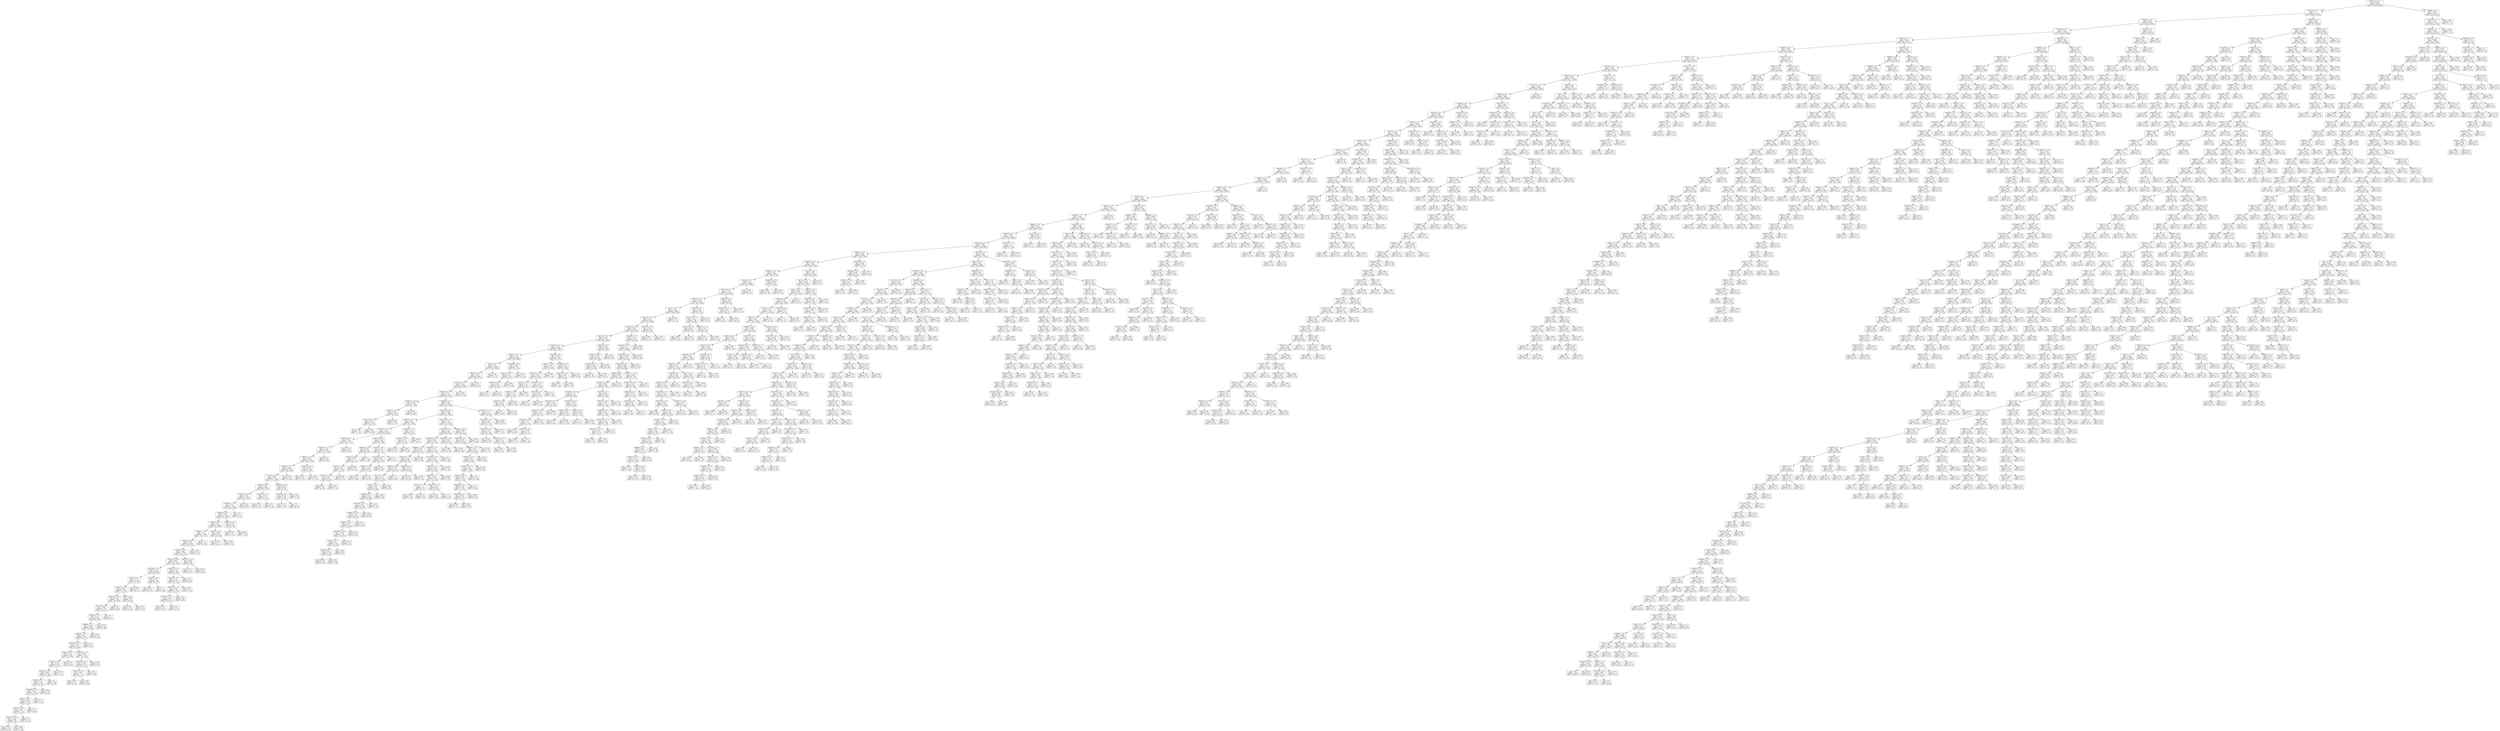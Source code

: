 digraph Tree {
node [shape=box] ;
0 [label="X[20211] <= 0.5\ngini = 0.462\nsamples = 58230\nvalue = [37180, 21050]"] ;
1 [label="X[20215] <= 0.5\ngini = 0.5\nsamples = 41151\nvalue = [20642, 20509]"] ;
0 -> 1 [labeldistance=2.5, labelangle=45, headlabel="True"] ;
2 [label="X[8640] <= 0.5\ngini = 0.489\nsamples = 31828\nvalue = [13565, 18263]"] ;
1 -> 2 ;
3 [label="X[20219] <= 0.5\ngini = 0.475\nsamples = 29475\nvalue = [11435, 18040]"] ;
2 -> 3 ;
4 [label="X[20235] <= 0.5\ngini = 0.455\nsamples = 26511\nvalue = [9280, 17231]"] ;
3 -> 4 ;
5 [label="X[8842] <= 0.5\ngini = 0.428\nsamples = 23244\nvalue = [7210, 16034]"] ;
4 -> 5 ;
6 [label="X[9005] <= 0.5\ngini = 0.41\nsamples = 22342\nvalue = [6419, 15923]"] ;
5 -> 6 ;
7 [label="X[8729] <= 0.5\ngini = 0.389\nsamples = 21343\nvalue = [5646, 15697]"] ;
6 -> 7 ;
8 [label="X[20222] <= 0.5\ngini = 0.383\nsamples = 21130\nvalue = [5451, 15679]"] ;
7 -> 8 ;
9 [label="X[14712] <= 0.5\ngini = 0.362\nsamples = 18427\nvalue = [4381, 14046]"] ;
8 -> 9 ;
10 [label="X[8929] <= 0.5\ngini = 0.359\nsamples = 18347\nvalue = [4301, 14046]"] ;
9 -> 10 ;
11 [label="X[9008] <= 0.5\ngini = 0.353\nsamples = 18030\nvalue = [4119, 13911]"] ;
10 -> 11 ;
12 [label="X[8714] <= 0.5\ngini = 0.349\nsamples = 17923\nvalue = [4034, 13889]"] ;
11 -> 12 ;
13 [label="X[8797] <= 0.5\ngini = 0.344\nsamples = 17719\nvalue = [3905, 13814]"] ;
12 -> 13 ;
14 [label="X[8772] <= 0.5\ngini = 0.339\nsamples = 17580\nvalue = [3806, 13774]"] ;
13 -> 14 ;
15 [label="X[8767] <= 0.5\ngini = 0.33\nsamples = 17001\nvalue = [3544, 13457]"] ;
14 -> 15 ;
16 [label="X[11501] <= 0.5\ngini = 0.317\nsamples = 15888\nvalue = [3141, 12747]"] ;
15 -> 16 ;
17 [label="X[8778] <= 0.5\ngini = 0.313\nsamples = 15793\nvalue = [3070, 12723]"] ;
16 -> 17 ;
18 [label="X[8786] <= 0.5\ngini = 0.31\nsamples = 15713\nvalue = [3013, 12700]"] ;
17 -> 18 ;
19 [label="X[14671] <= 0.5\ngini = 0.308\nsamples = 15674\nvalue = [2977, 12697]"] ;
18 -> 19 ;
20 [label="X[8526] <= 0.5\ngini = 0.306\nsamples = 15644\nvalue = [2947, 12697]"] ;
19 -> 20 ;
21 [label="X[304] <= 0.5\ngini = 0.294\nsamples = 14563\nvalue = [2605, 11958]"] ;
20 -> 21 ;
22 [label="X[8702] <= 0.5\ngini = 0.287\nsamples = 14237\nvalue = [2474, 11763]"] ;
21 -> 22 ;
23 [label="X[8863] <= 0.5\ngini = 0.284\nsamples = 14179\nvalue = [2433, 11746]"] ;
22 -> 23 ;
24 [label="X[8869] <= 0.5\ngini = 0.301\nsamples = 12174\nvalue = [2246, 9928]"] ;
23 -> 24 ;
25 [label="X[8922] <= 0.5\ngini = 0.298\nsamples = 12115\nvalue = [2207, 9908]"] ;
24 -> 25 ;
26 [label="X[20224] <= 0.5\ngini = 0.294\nsamples = 12002\nvalue = [2150, 9852]"] ;
25 -> 26 ;
27 [label="X[8936] <= 0.5\ngini = 0.266\nsamples = 8459\nvalue = [1333, 7126]"] ;
26 -> 27 ;
28 [label="X[20228] <= 0.5\ngini = 0.258\nsamples = 8315\nvalue = [1266, 7049]"] ;
27 -> 28 ;
29 [label="X[8652] <= 0.5\ngini = 0.235\nsamples = 6621\nvalue = [902, 5719]"] ;
28 -> 29 ;
30 [label="X[9006] <= 0.5\ngini = 0.23\nsamples = 6562\nvalue = [871, 5691]"] ;
29 -> 30 ;
31 [label="X[8773] <= 0.5\ngini = 0.227\nsamples = 6531\nvalue = [853, 5678]"] ;
30 -> 31 ;
32 [label="X[20231] <= 0.5\ngini = 0.222\nsamples = 6435\nvalue = [817, 5618]"] ;
31 -> 32 ;
33 [label="X[311] <= 0.5\ngini = 0.215\nsamples = 6269\nvalue = [766, 5503]"] ;
32 -> 33 ;
34 [label="X[20234] <= 0.5\ngini = 0.212\nsamples = 6241\nvalue = [751, 5490]"] ;
33 -> 34 ;
35 [label="X[20237] <= 8.5\ngini = 0.207\nsamples = 6151\nvalue = [720, 5431]"] ;
34 -> 35 ;
36 [label="X[8713] <= 0.5\ngini = 0.223\nsamples = 5181\nvalue = [662, 4519]"] ;
35 -> 36 ;
37 [label="X[20221] <= 0.5\ngini = 0.215\nsamples = 4988\nvalue = [611, 4377]"] ;
36 -> 37 ;
38 [label="X[8836] <= 0.5\ngini = 0.227\nsamples = 4560\nvalue = [594, 3966]"] ;
37 -> 38 ;
39 [label="X[42] <= 0.5\ngini = 0.221\nsamples = 4408\nvalue = [557, 3851]"] ;
38 -> 39 ;
40 [label="X[8635] <= 0.5\ngini = 0.217\nsamples = 4354\nvalue = [540, 3814]"] ;
39 -> 40 ;
41 [label="X[13977] <= 0.5\ngini = 0.215\nsamples = 4320\nvalue = [528, 3792]"] ;
40 -> 41 ;
42 [label="X[20237] <= 3.5\ngini = 0.211\nsamples = 4277\nvalue = [514, 3763]"] ;
41 -> 42 ;
43 [label="X[20225] <= 0.5\ngini = 0.326\nsamples = 200\nvalue = [41, 159]"] ;
42 -> 43 ;
44 [label="X[20223] <= 0.5\ngini = 0.264\nsamples = 160\nvalue = [25, 135]"] ;
43 -> 44 ;
45 [label="X[20237] <= 2.5\ngini = 0.233\nsamples = 134\nvalue = [18, 116]"] ;
44 -> 45 ;
46 [label="gini = 0.124\nsamples = 30\nvalue = [2, 28]"] ;
45 -> 46 ;
47 [label="gini = 0.26\nsamples = 104\nvalue = [16, 88]"] ;
45 -> 47 ;
48 [label="gini = 0.393\nsamples = 26\nvalue = [7, 19]"] ;
44 -> 48 ;
49 [label="gini = 0.48\nsamples = 40\nvalue = [16, 24]"] ;
43 -> 49 ;
50 [label="X[8834] <= 0.5\ngini = 0.205\nsamples = 4077\nvalue = [473, 3604]"] ;
42 -> 50 ;
51 [label="X[20237] <= 6.5\ngini = 0.199\nsamples = 3897\nvalue = [437, 3460]"] ;
50 -> 51 ;
52 [label="X[8525] <= 0.5\ngini = 0.22\nsamples = 2465\nvalue = [311, 2154]"] ;
51 -> 52 ;
53 [label="X[20223] <= 0.5\ngini = 0.213\nsamples = 2336\nvalue = [283, 2053]"] ;
52 -> 53 ;
54 [label="X[8539] <= 0.5\ngini = 0.199\nsamples = 1976\nvalue = [221, 1755]"] ;
53 -> 54 ;
55 [label="X[8536] <= 0.5\ngini = 0.195\nsamples = 1944\nvalue = [213, 1731]"] ;
54 -> 55 ;
56 [label="X[8651] <= 0.5\ngini = 0.192\nsamples = 1911\nvalue = [205, 1706]"] ;
55 -> 56 ;
57 [label="X[8758] <= 0.5\ngini = 0.185\nsamples = 1799\nvalue = [186, 1613]"] ;
56 -> 57 ;
58 [label="X[157] <= 0.5\ngini = 0.181\nsamples = 1743\nvalue = [175, 1568]"] ;
57 -> 58 ;
59 [label="X[8900] <= 0.5\ngini = 0.187\nsamples = 1649\nvalue = [172, 1477]"] ;
58 -> 59 ;
60 [label="X[20220] <= 0.5\ngini = 0.182\nsamples = 1592\nvalue = [161, 1431]"] ;
59 -> 60 ;
61 [label="X[9922] <= 0.5\ngini = 0.177\nsamples = 1546\nvalue = [152, 1394]"] ;
60 -> 61 ;
62 [label="X[8915] <= 0.5\ngini = 0.181\nsamples = 1509\nvalue = [152, 1357]"] ;
61 -> 62 ;
63 [label="X[8532] <= 0.5\ngini = 0.187\nsamples = 1441\nvalue = [150, 1291]"] ;
62 -> 63 ;
64 [label="X[8867] <= 0.5\ngini = 0.18\nsamples = 1346\nvalue = [135, 1211]"] ;
63 -> 64 ;
65 [label="X[8845] <= 0.5\ngini = 0.184\nsamples = 1316\nvalue = [135, 1181]"] ;
64 -> 65 ;
66 [label="X[8768] <= 0.5\ngini = 0.188\nsamples = 1278\nvalue = [134, 1144]"] ;
65 -> 66 ;
67 [label="X[20225] <= 0.5\ngini = 0.193\nsamples = 1212\nvalue = [131, 1081]"] ;
66 -> 67 ;
68 [label="X[20236] <= 0.5\ngini = 0.179\nsamples = 904\nvalue = [90, 814]"] ;
67 -> 68 ;
69 [label="X[8527] <= 0.5\ngini = 0.171\nsamples = 818\nvalue = [77, 741]"] ;
68 -> 69 ;
70 [label="X[8517] <= 0.5\ngini = 0.165\nsamples = 785\nvalue = [71, 714]"] ;
69 -> 70 ;
71 [label="X[20212] <= 0.5\ngini = 0.156\nsamples = 728\nvalue = [62, 666]"] ;
70 -> 71 ;
72 [label="X[17454] <= 0.5\ngini = 0.166\nsamples = 679\nvalue = [62, 617]"] ;
71 -> 72 ;
73 [label="X[8523] <= 0.5\ngini = 0.172\nsamples = 652\nvalue = [62, 590]"] ;
72 -> 73 ;
74 [label="X[8699] <= 0.5\ngini = 0.164\nsamples = 609\nvalue = [55, 554]"] ;
73 -> 74 ;
75 [label="X[8520] <= 0.5\ngini = 0.157\nsamples = 581\nvalue = [50, 531]"] ;
74 -> 75 ;
76 [label="X[20237] <= 5.5\ngini = 0.151\nsamples = 547\nvalue = [45, 502]"] ;
75 -> 76 ;
77 [label="X[8531] <= 0.5\ngini = 0.129\nsamples = 331\nvalue = [23, 308]"] ;
76 -> 77 ;
78 [label="X[8515] <= 0.5\ngini = 0.114\nsamples = 297\nvalue = [18, 279]"] ;
77 -> 78 ;
79 [label="X[20214] <= 0.5\ngini = 0.098\nsamples = 270\nvalue = [14, 256]"] ;
78 -> 79 ;
80 [label="X[8533] <= 0.5\ngini = 0.119\nsamples = 221\nvalue = [14, 207]"] ;
79 -> 80 ;
81 [label="X[20230] <= 0.5\ngini = 0.104\nsamples = 182\nvalue = [10, 172]"] ;
80 -> 81 ;
82 [label="X[8957] <= 0.5\ngini = 0.088\nsamples = 151\nvalue = [7, 144]"] ;
81 -> 82 ;
83 [label="X[8514] <= 0.5\ngini = 0.065\nsamples = 119\nvalue = [4, 115]"] ;
82 -> 83 ;
84 [label="X[20237] <= 4.5\ngini = 0.089\nsamples = 86\nvalue = [4, 82]"] ;
83 -> 84 ;
85 [label="gini = 0.142\nsamples = 26\nvalue = [2, 24]"] ;
84 -> 85 ;
86 [label="gini = 0.064\nsamples = 60\nvalue = [2, 58]"] ;
84 -> 86 ;
87 [label="gini = 0.0\nsamples = 33\nvalue = [0, 33]"] ;
83 -> 87 ;
88 [label="gini = 0.17\nsamples = 32\nvalue = [3, 29]"] ;
82 -> 88 ;
89 [label="gini = 0.175\nsamples = 31\nvalue = [3, 28]"] ;
81 -> 89 ;
90 [label="gini = 0.184\nsamples = 39\nvalue = [4, 35]"] ;
80 -> 90 ;
91 [label="gini = 0.0\nsamples = 49\nvalue = [0, 49]"] ;
79 -> 91 ;
92 [label="gini = 0.252\nsamples = 27\nvalue = [4, 23]"] ;
78 -> 92 ;
93 [label="gini = 0.251\nsamples = 34\nvalue = [5, 29]"] ;
77 -> 93 ;
94 [label="X[20230] <= 0.5\ngini = 0.183\nsamples = 216\nvalue = [22, 194]"] ;
76 -> 94 ;
95 [label="X[20214] <= 0.5\ngini = 0.159\nsamples = 172\nvalue = [15, 157]"] ;
94 -> 95 ;
96 [label="X[8957] <= 0.5\ngini = 0.169\nsamples = 129\nvalue = [12, 117]"] ;
95 -> 96 ;
97 [label="gini = 0.182\nsamples = 79\nvalue = [8, 71]"] ;
96 -> 97 ;
98 [label="gini = 0.147\nsamples = 50\nvalue = [4, 46]"] ;
96 -> 98 ;
99 [label="gini = 0.13\nsamples = 43\nvalue = [3, 40]"] ;
95 -> 99 ;
100 [label="gini = 0.268\nsamples = 44\nvalue = [7, 37]"] ;
94 -> 100 ;
101 [label="gini = 0.251\nsamples = 34\nvalue = [5, 29]"] ;
75 -> 101 ;
102 [label="gini = 0.293\nsamples = 28\nvalue = [5, 23]"] ;
74 -> 102 ;
103 [label="gini = 0.273\nsamples = 43\nvalue = [7, 36]"] ;
73 -> 103 ;
104 [label="gini = 0.0\nsamples = 27\nvalue = [0, 27]"] ;
72 -> 104 ;
105 [label="gini = 0.0\nsamples = 49\nvalue = [0, 49]"] ;
71 -> 105 ;
106 [label="X[54] <= 0.5\ngini = 0.266\nsamples = 57\nvalue = [9, 48]"] ;
70 -> 106 ;
107 [label="gini = 0.342\nsamples = 32\nvalue = [7, 25]"] ;
106 -> 107 ;
108 [label="gini = 0.147\nsamples = 25\nvalue = [2, 23]"] ;
106 -> 108 ;
109 [label="gini = 0.298\nsamples = 33\nvalue = [6, 27]"] ;
69 -> 109 ;
110 [label="X[8720] <= 0.5\ngini = 0.257\nsamples = 86\nvalue = [13, 73]"] ;
68 -> 110 ;
111 [label="gini = 0.353\nsamples = 48\nvalue = [11, 37]"] ;
110 -> 111 ;
112 [label="gini = 0.1\nsamples = 38\nvalue = [2, 36]"] ;
110 -> 112 ;
113 [label="X[8533] <= 0.5\ngini = 0.231\nsamples = 308\nvalue = [41, 267]"] ;
67 -> 113 ;
114 [label="X[8531] <= 0.5\ngini = 0.212\nsamples = 274\nvalue = [33, 241]"] ;
113 -> 114 ;
115 [label="X[20237] <= 5.5\ngini = 0.227\nsamples = 245\nvalue = [32, 213]"] ;
114 -> 115 ;
116 [label="X[20237] <= 4.5\ngini = 0.26\nsamples = 150\nvalue = [23, 127]"] ;
115 -> 116 ;
117 [label="gini = 0.271\nsamples = 68\nvalue = [11, 57]"] ;
116 -> 117 ;
118 [label="gini = 0.25\nsamples = 82\nvalue = [12, 70]"] ;
116 -> 118 ;
119 [label="gini = 0.172\nsamples = 95\nvalue = [9, 86]"] ;
115 -> 119 ;
120 [label="gini = 0.067\nsamples = 29\nvalue = [1, 28]"] ;
114 -> 120 ;
121 [label="gini = 0.36\nsamples = 34\nvalue = [8, 26]"] ;
113 -> 121 ;
122 [label="X[20237] <= 5.5\ngini = 0.087\nsamples = 66\nvalue = [3, 63]"] ;
66 -> 122 ;
123 [label="gini = 0.121\nsamples = 31\nvalue = [2, 29]"] ;
122 -> 123 ;
124 [label="gini = 0.056\nsamples = 35\nvalue = [1, 34]"] ;
122 -> 124 ;
125 [label="gini = 0.051\nsamples = 38\nvalue = [1, 37]"] ;
65 -> 125 ;
126 [label="gini = 0.0\nsamples = 30\nvalue = [0, 30]"] ;
64 -> 126 ;
127 [label="X[301] <= 0.5\ngini = 0.266\nsamples = 95\nvalue = [15, 80]"] ;
63 -> 127 ;
128 [label="gini = 0.289\nsamples = 57\nvalue = [10, 47]"] ;
127 -> 128 ;
129 [label="gini = 0.229\nsamples = 38\nvalue = [5, 33]"] ;
127 -> 129 ;
130 [label="X[20237] <= 5.5\ngini = 0.057\nsamples = 68\nvalue = [2, 66]"] ;
62 -> 130 ;
131 [label="gini = 0.061\nsamples = 32\nvalue = [1, 31]"] ;
130 -> 131 ;
132 [label="gini = 0.054\nsamples = 36\nvalue = [1, 35]"] ;
130 -> 132 ;
133 [label="gini = 0.0\nsamples = 37\nvalue = [0, 37]"] ;
61 -> 133 ;
134 [label="gini = 0.315\nsamples = 46\nvalue = [9, 37]"] ;
60 -> 134 ;
135 [label="X[20237] <= 5.5\ngini = 0.311\nsamples = 57\nvalue = [11, 46]"] ;
59 -> 135 ;
136 [label="gini = 0.311\nsamples = 26\nvalue = [5, 21]"] ;
135 -> 136 ;
137 [label="gini = 0.312\nsamples = 31\nvalue = [6, 25]"] ;
135 -> 137 ;
138 [label="X[20214] <= 0.5\ngini = 0.062\nsamples = 94\nvalue = [3, 91]"] ;
58 -> 138 ;
139 [label="X[3596] <= 0.5\ngini = 0.029\nsamples = 68\nvalue = [1, 67]"] ;
138 -> 139 ;
140 [label="gini = 0.057\nsamples = 34\nvalue = [1, 33]"] ;
139 -> 140 ;
141 [label="gini = 0.0\nsamples = 34\nvalue = [0, 34]"] ;
139 -> 141 ;
142 [label="gini = 0.142\nsamples = 26\nvalue = [2, 24]"] ;
138 -> 142 ;
143 [label="gini = 0.316\nsamples = 56\nvalue = [11, 45]"] ;
57 -> 143 ;
144 [label="X[20237] <= 5.5\ngini = 0.282\nsamples = 112\nvalue = [19, 93]"] ;
56 -> 144 ;
145 [label="gini = 0.212\nsamples = 58\nvalue = [7, 51]"] ;
144 -> 145 ;
146 [label="gini = 0.346\nsamples = 54\nvalue = [12, 42]"] ;
144 -> 146 ;
147 [label="gini = 0.367\nsamples = 33\nvalue = [8, 25]"] ;
55 -> 147 ;
148 [label="gini = 0.375\nsamples = 32\nvalue = [8, 24]"] ;
54 -> 148 ;
149 [label="X[20237] <= 5.5\ngini = 0.285\nsamples = 360\nvalue = [62, 298]"] ;
53 -> 149 ;
150 [label="X[8766] <= 0.5\ngini = 0.363\nsamples = 193\nvalue = [46, 147]"] ;
149 -> 150 ;
151 [label="X[8514] <= 0.5\ngini = 0.407\nsamples = 155\nvalue = [44, 111]"] ;
150 -> 151 ;
152 [label="X[8707] <= 0.5\ngini = 0.419\nsamples = 114\nvalue = [34, 80]"] ;
151 -> 152 ;
153 [label="X[20237] <= 4.5\ngini = 0.407\nsamples = 81\nvalue = [23, 58]"] ;
152 -> 153 ;
154 [label="gini = 0.36\nsamples = 34\nvalue = [8, 26]"] ;
153 -> 154 ;
155 [label="gini = 0.435\nsamples = 47\nvalue = [15, 32]"] ;
153 -> 155 ;
156 [label="gini = 0.444\nsamples = 33\nvalue = [11, 22]"] ;
152 -> 156 ;
157 [label="gini = 0.369\nsamples = 41\nvalue = [10, 31]"] ;
151 -> 157 ;
158 [label="gini = 0.1\nsamples = 38\nvalue = [2, 36]"] ;
150 -> 158 ;
159 [label="X[8766] <= 0.5\ngini = 0.173\nsamples = 167\nvalue = [16, 151]"] ;
149 -> 159 ;
160 [label="X[11494] <= 0.5\ngini = 0.202\nsamples = 140\nvalue = [16, 124]"] ;
159 -> 160 ;
161 [label="X[8645] <= 0.5\ngini = 0.238\nsamples = 94\nvalue = [13, 81]"] ;
160 -> 161 ;
162 [label="gini = 0.33\nsamples = 48\nvalue = [10, 38]"] ;
161 -> 162 ;
163 [label="gini = 0.122\nsamples = 46\nvalue = [3, 43]"] ;
161 -> 163 ;
164 [label="gini = 0.122\nsamples = 46\nvalue = [3, 43]"] ;
160 -> 164 ;
165 [label="gini = 0.0\nsamples = 27\nvalue = [0, 27]"] ;
159 -> 165 ;
166 [label="X[20237] <= 5.5\ngini = 0.34\nsamples = 129\nvalue = [28, 101]"] ;
52 -> 166 ;
167 [label="X[20237] <= 4.5\ngini = 0.278\nsamples = 72\nvalue = [12, 60]"] ;
166 -> 167 ;
168 [label="gini = 0.238\nsamples = 29\nvalue = [4, 25]"] ;
167 -> 168 ;
169 [label="gini = 0.303\nsamples = 43\nvalue = [8, 35]"] ;
167 -> 169 ;
170 [label="gini = 0.404\nsamples = 57\nvalue = [16, 41]"] ;
166 -> 170 ;
171 [label="X[20225] <= 0.5\ngini = 0.16\nsamples = 1432\nvalue = [126, 1306]"] ;
51 -> 171 ;
172 [label="X[8514] <= 0.5\ngini = 0.191\nsamples = 955\nvalue = [102, 853]"] ;
171 -> 172 ;
173 [label="X[20229] <= 0.5\ngini = 0.174\nsamples = 862\nvalue = [83, 779]"] ;
172 -> 173 ;
174 [label="X[8890] <= 0.5\ngini = 0.204\nsamples = 573\nvalue = [66, 507]"] ;
173 -> 174 ;
175 [label="X[20214] <= 0.5\ngini = 0.229\nsamples = 485\nvalue = [64, 421]"] ;
174 -> 175 ;
176 [label="X[8905] <= 0.5\ngini = 0.201\nsamples = 397\nvalue = [45, 352]"] ;
175 -> 176 ;
177 [label="X[8757] <= 0.5\ngini = 0.217\nsamples = 363\nvalue = [45, 318]"] ;
176 -> 177 ;
178 [label="X[8523] <= 0.5\ngini = 0.205\nsamples = 337\nvalue = [39, 298]"] ;
177 -> 178 ;
179 [label="X[8845] <= 0.5\ngini = 0.218\nsamples = 306\nvalue = [38, 268]"] ;
178 -> 179 ;
180 [label="X[20230] <= 0.5\ngini = 0.232\nsamples = 269\nvalue = [36, 233]"] ;
179 -> 180 ;
181 [label="X[8645] <= 0.5\ngini = 0.216\nsamples = 243\nvalue = [30, 213]"] ;
180 -> 181 ;
182 [label="X[8915] <= 0.5\ngini = 0.229\nsamples = 212\nvalue = [28, 184]"] ;
181 -> 182 ;
183 [label="X[20218] <= 0.5\ngini = 0.246\nsamples = 167\nvalue = [24, 143]"] ;
182 -> 183 ;
184 [label="X[20237] <= 7.5\ngini = 0.23\nsamples = 136\nvalue = [18, 118]"] ;
183 -> 184 ;
185 [label="X[20223] <= 0.5\ngini = 0.215\nsamples = 98\nvalue = [12, 86]"] ;
184 -> 185 ;
186 [label="gini = 0.209\nsamples = 59\nvalue = [7, 52]"] ;
185 -> 186 ;
187 [label="gini = 0.224\nsamples = 39\nvalue = [5, 34]"] ;
185 -> 187 ;
188 [label="gini = 0.266\nsamples = 38\nvalue = [6, 32]"] ;
184 -> 188 ;
189 [label="gini = 0.312\nsamples = 31\nvalue = [6, 25]"] ;
183 -> 189 ;
190 [label="gini = 0.162\nsamples = 45\nvalue = [4, 41]"] ;
182 -> 190 ;
191 [label="gini = 0.121\nsamples = 31\nvalue = [2, 29]"] ;
181 -> 191 ;
192 [label="gini = 0.355\nsamples = 26\nvalue = [6, 20]"] ;
180 -> 192 ;
193 [label="gini = 0.102\nsamples = 37\nvalue = [2, 35]"] ;
179 -> 193 ;
194 [label="gini = 0.062\nsamples = 31\nvalue = [1, 30]"] ;
178 -> 194 ;
195 [label="gini = 0.355\nsamples = 26\nvalue = [6, 20]"] ;
177 -> 195 ;
196 [label="gini = 0.0\nsamples = 34\nvalue = [0, 34]"] ;
176 -> 196 ;
197 [label="X[8802] <= 0.5\ngini = 0.339\nsamples = 88\nvalue = [19, 69]"] ;
175 -> 197 ;
198 [label="gini = 0.379\nsamples = 59\nvalue = [15, 44]"] ;
197 -> 198 ;
199 [label="gini = 0.238\nsamples = 29\nvalue = [4, 25]"] ;
197 -> 199 ;
200 [label="gini = 0.044\nsamples = 88\nvalue = [2, 86]"] ;
174 -> 200 ;
201 [label="X[8527] <= 0.5\ngini = 0.111\nsamples = 289\nvalue = [17, 272]"] ;
173 -> 201 ;
202 [label="X[17548] <= 0.5\ngini = 0.127\nsamples = 249\nvalue = [17, 232]"] ;
201 -> 202 ;
203 [label="X[8533] <= 0.5\ngini = 0.149\nsamples = 198\nvalue = [16, 182]"] ;
202 -> 203 ;
204 [label="X[8957] <= 0.5\ngini = 0.161\nsamples = 170\nvalue = [15, 155]"] ;
203 -> 204 ;
205 [label="X[20237] <= 7.5\ngini = 0.1\nsamples = 76\nvalue = [4, 72]"] ;
204 -> 205 ;
206 [label="gini = 0.087\nsamples = 44\nvalue = [2, 42]"] ;
205 -> 206 ;
207 [label="gini = 0.117\nsamples = 32\nvalue = [2, 30]"] ;
205 -> 207 ;
208 [label="X[20237] <= 7.5\ngini = 0.207\nsamples = 94\nvalue = [11, 83]"] ;
204 -> 208 ;
209 [label="gini = 0.263\nsamples = 45\nvalue = [7, 38]"] ;
208 -> 209 ;
210 [label="gini = 0.15\nsamples = 49\nvalue = [4, 45]"] ;
208 -> 210 ;
211 [label="gini = 0.069\nsamples = 28\nvalue = [1, 27]"] ;
203 -> 211 ;
212 [label="gini = 0.038\nsamples = 51\nvalue = [1, 50]"] ;
202 -> 212 ;
213 [label="gini = 0.0\nsamples = 40\nvalue = [0, 40]"] ;
201 -> 213 ;
214 [label="X[20229] <= 0.5\ngini = 0.325\nsamples = 93\nvalue = [19, 74]"] ;
172 -> 214 ;
215 [label="gini = 0.348\nsamples = 49\nvalue = [11, 38]"] ;
214 -> 215 ;
216 [label="gini = 0.298\nsamples = 44\nvalue = [8, 36]"] ;
214 -> 216 ;
217 [label="X[8533] <= 0.5\ngini = 0.096\nsamples = 477\nvalue = [24, 453]"] ;
171 -> 217 ;
218 [label="X[8810] <= 0.5\ngini = 0.076\nsamples = 452\nvalue = [18, 434]"] ;
217 -> 218 ;
219 [label="X[8933] <= 0.5\ngini = 0.06\nsamples = 420\nvalue = [13, 407]"] ;
218 -> 219 ;
220 [label="X[9961] <= 0.5\ngini = 0.047\nsamples = 370\nvalue = [9, 361]"] ;
219 -> 220 ;
221 [label="X[20237] <= 7.5\ngini = 0.04\nsamples = 342\nvalue = [7, 335]"] ;
220 -> 221 ;
222 [label="X[8514] <= 0.5\ngini = 0.063\nsamples = 214\nvalue = [7, 207]"] ;
221 -> 222 ;
223 [label="X[8689] <= 0.5\ngini = 0.074\nsamples = 182\nvalue = [7, 175]"] ;
222 -> 223 ;
224 [label="X[8768] <= 0.5\ngini = 0.084\nsamples = 137\nvalue = [6, 131]"] ;
223 -> 224 ;
225 [label="gini = 0.096\nsamples = 79\nvalue = [4, 75]"] ;
224 -> 225 ;
226 [label="gini = 0.067\nsamples = 58\nvalue = [2, 56]"] ;
224 -> 226 ;
227 [label="gini = 0.043\nsamples = 45\nvalue = [1, 44]"] ;
223 -> 227 ;
228 [label="gini = 0.0\nsamples = 32\nvalue = [0, 32]"] ;
222 -> 228 ;
229 [label="gini = 0.0\nsamples = 128\nvalue = [0, 128]"] ;
221 -> 229 ;
230 [label="gini = 0.133\nsamples = 28\nvalue = [2, 26]"] ;
220 -> 230 ;
231 [label="gini = 0.147\nsamples = 50\nvalue = [4, 46]"] ;
219 -> 231 ;
232 [label="gini = 0.264\nsamples = 32\nvalue = [5, 27]"] ;
218 -> 232 ;
233 [label="gini = 0.365\nsamples = 25\nvalue = [6, 19]"] ;
217 -> 233 ;
234 [label="X[20237] <= 7.5\ngini = 0.32\nsamples = 180\nvalue = [36, 144]"] ;
50 -> 234 ;
235 [label="X[15635] <= 0.5\ngini = 0.255\nsamples = 147\nvalue = [22, 125]"] ;
234 -> 235 ;
236 [label="X[20237] <= 6.5\ngini = 0.274\nsamples = 122\nvalue = [20, 102]"] ;
235 -> 236 ;
237 [label="gini = 0.225\nsamples = 62\nvalue = [8, 54]"] ;
236 -> 237 ;
238 [label="X[14562] <= 0.5\ngini = 0.32\nsamples = 60\nvalue = [12, 48]"] ;
236 -> 238 ;
239 [label="gini = 0.383\nsamples = 31\nvalue = [8, 23]"] ;
238 -> 239 ;
240 [label="gini = 0.238\nsamples = 29\nvalue = [4, 25]"] ;
238 -> 240 ;
241 [label="gini = 0.147\nsamples = 25\nvalue = [2, 23]"] ;
235 -> 241 ;
242 [label="gini = 0.489\nsamples = 33\nvalue = [14, 19]"] ;
234 -> 242 ;
243 [label="gini = 0.439\nsamples = 43\nvalue = [14, 29]"] ;
41 -> 243 ;
244 [label="gini = 0.457\nsamples = 34\nvalue = [12, 22]"] ;
40 -> 244 ;
245 [label="gini = 0.431\nsamples = 54\nvalue = [17, 37]"] ;
39 -> 245 ;
246 [label="X[15994] <= 0.5\ngini = 0.368\nsamples = 152\nvalue = [37, 115]"] ;
38 -> 246 ;
247 [label="X[20237] <= 6.5\ngini = 0.331\nsamples = 110\nvalue = [23, 87]"] ;
246 -> 247 ;
248 [label="X[20237] <= 5.5\ngini = 0.316\nsamples = 56\nvalue = [11, 45]"] ;
247 -> 248 ;
249 [label="gini = 0.312\nsamples = 31\nvalue = [6, 25]"] ;
248 -> 249 ;
250 [label="gini = 0.32\nsamples = 25\nvalue = [5, 20]"] ;
248 -> 250 ;
251 [label="gini = 0.346\nsamples = 54\nvalue = [12, 42]"] ;
247 -> 251 ;
252 [label="gini = 0.444\nsamples = 42\nvalue = [14, 28]"] ;
246 -> 252 ;
253 [label="X[8676] <= 0.5\ngini = 0.076\nsamples = 428\nvalue = [17, 411]"] ;
37 -> 253 ;
254 [label="X[8514] <= 0.5\ngini = 0.104\nsamples = 272\nvalue = [15, 257]"] ;
253 -> 254 ;
255 [label="X[20237] <= 5.5\ngini = 0.093\nsamples = 245\nvalue = [12, 233]"] ;
254 -> 255 ;
256 [label="X[8705] <= 0.5\ngini = 0.111\nsamples = 135\nvalue = [8, 127]"] ;
255 -> 256 ;
257 [label="X[8764] <= 0.5\ngini = 0.13\nsamples = 100\nvalue = [7, 93]"] ;
256 -> 257 ;
258 [label="X[20237] <= 4.5\ngini = 0.153\nsamples = 60\nvalue = [5, 55]"] ;
257 -> 258 ;
259 [label="gini = 0.17\nsamples = 32\nvalue = [3, 29]"] ;
258 -> 259 ;
260 [label="gini = 0.133\nsamples = 28\nvalue = [2, 26]"] ;
258 -> 260 ;
261 [label="gini = 0.095\nsamples = 40\nvalue = [2, 38]"] ;
257 -> 261 ;
262 [label="gini = 0.056\nsamples = 35\nvalue = [1, 34]"] ;
256 -> 262 ;
263 [label="X[20237] <= 6.5\ngini = 0.07\nsamples = 110\nvalue = [4, 106]"] ;
255 -> 263 ;
264 [label="X[8764] <= 0.5\ngini = 0.031\nsamples = 63\nvalue = [1, 62]"] ;
263 -> 264 ;
265 [label="gini = 0.0\nsamples = 31\nvalue = [0, 31]"] ;
264 -> 265 ;
266 [label="gini = 0.061\nsamples = 32\nvalue = [1, 31]"] ;
264 -> 266 ;
267 [label="gini = 0.12\nsamples = 47\nvalue = [3, 44]"] ;
263 -> 267 ;
268 [label="gini = 0.198\nsamples = 27\nvalue = [3, 24]"] ;
254 -> 268 ;
269 [label="X[17460] <= 0.5\ngini = 0.025\nsamples = 156\nvalue = [2, 154]"] ;
253 -> 269 ;
270 [label="X[20237] <= 6.5\ngini = 0.045\nsamples = 87\nvalue = [2, 85]"] ;
269 -> 270 ;
271 [label="gini = 0.034\nsamples = 57\nvalue = [1, 56]"] ;
270 -> 271 ;
272 [label="gini = 0.064\nsamples = 30\nvalue = [1, 29]"] ;
270 -> 272 ;
273 [label="gini = 0.0\nsamples = 69\nvalue = [0, 69]"] ;
269 -> 273 ;
274 [label="X[8514] <= 0.5\ngini = 0.389\nsamples = 193\nvalue = [51, 142]"] ;
36 -> 274 ;
275 [label="X[20237] <= 6.5\ngini = 0.356\nsamples = 164\nvalue = [38, 126]"] ;
274 -> 275 ;
276 [label="X[20237] <= 5.5\ngini = 0.306\nsamples = 106\nvalue = [20, 86]"] ;
275 -> 276 ;
277 [label="gini = 0.325\nsamples = 49\nvalue = [10, 39]"] ;
276 -> 277 ;
278 [label="gini = 0.289\nsamples = 57\nvalue = [10, 47]"] ;
276 -> 278 ;
279 [label="gini = 0.428\nsamples = 58\nvalue = [18, 40]"] ;
275 -> 279 ;
280 [label="gini = 0.495\nsamples = 29\nvalue = [13, 16]"] ;
274 -> 280 ;
281 [label="X[8699] <= 0.5\ngini = 0.112\nsamples = 970\nvalue = [58, 912]"] ;
35 -> 281 ;
282 [label="X[20223] <= 0.5\ngini = 0.1\nsamples = 944\nvalue = [50, 894]"] ;
281 -> 282 ;
283 [label="X[20218] <= 0.5\ngini = 0.092\nsamples = 912\nvalue = [44, 868]"] ;
282 -> 283 ;
284 [label="X[20225] <= 0.5\ngini = 0.086\nsamples = 886\nvalue = [40, 846]"] ;
283 -> 284 ;
285 [label="X[2836] <= 0.5\ngini = 0.099\nsamples = 670\nvalue = [35, 635]"] ;
284 -> 285 ;
286 [label="X[20237] <= 10.5\ngini = 0.092\nsamples = 643\nvalue = [31, 612]"] ;
285 -> 286 ;
287 [label="X[20229] <= 0.5\ngini = 0.111\nsamples = 442\nvalue = [26, 416]"] ;
286 -> 287 ;
288 [label="X[20230] <= 0.5\ngini = 0.181\nsamples = 169\nvalue = [17, 152]"] ;
287 -> 288 ;
289 [label="X[20221] <= 0.5\ngini = 0.201\nsamples = 141\nvalue = [16, 125]"] ;
288 -> 289 ;
290 [label="X[20214] <= 0.5\ngini = 0.22\nsamples = 111\nvalue = [14, 97]"] ;
289 -> 290 ;
291 [label="gini = 0.252\nsamples = 54\nvalue = [8, 46]"] ;
290 -> 291 ;
292 [label="X[20237] <= 9.5\ngini = 0.188\nsamples = 57\nvalue = [6, 51]"] ;
290 -> 292 ;
293 [label="gini = 0.264\nsamples = 32\nvalue = [5, 27]"] ;
292 -> 293 ;
294 [label="gini = 0.077\nsamples = 25\nvalue = [1, 24]"] ;
292 -> 294 ;
295 [label="gini = 0.124\nsamples = 30\nvalue = [2, 28]"] ;
289 -> 295 ;
296 [label="gini = 0.069\nsamples = 28\nvalue = [1, 27]"] ;
288 -> 296 ;
297 [label="X[20237] <= 9.5\ngini = 0.064\nsamples = 273\nvalue = [9, 264]"] ;
287 -> 297 ;
298 [label="X[8957] <= 0.5\ngini = 0.09\nsamples = 170\nvalue = [8, 162]"] ;
297 -> 298 ;
299 [label="gini = 0.156\nsamples = 47\nvalue = [4, 43]"] ;
298 -> 299 ;
300 [label="gini = 0.063\nsamples = 123\nvalue = [4, 119]"] ;
298 -> 300 ;
301 [label="X[8957] <= 0.5\ngini = 0.019\nsamples = 103\nvalue = [1, 102]"] ;
297 -> 301 ;
302 [label="gini = 0.0\nsamples = 33\nvalue = [0, 33]"] ;
301 -> 302 ;
303 [label="gini = 0.028\nsamples = 70\nvalue = [1, 69]"] ;
301 -> 303 ;
304 [label="X[103] <= 0.5\ngini = 0.049\nsamples = 201\nvalue = [5, 196]"] ;
286 -> 304 ;
305 [label="X[9554] <= 0.5\ngini = 0.034\nsamples = 171\nvalue = [3, 168]"] ;
304 -> 305 ;
306 [label="X[8890] <= 0.5\ngini = 0.044\nsamples = 132\nvalue = [3, 129]"] ;
305 -> 306 ;
307 [label="X[20237] <= 12.5\ngini = 0.038\nsamples = 104\nvalue = [2, 102]"] ;
306 -> 307 ;
308 [label="X[20237] <= 11.5\ngini = 0.05\nsamples = 78\nvalue = [2, 76]"] ;
307 -> 308 ;
309 [label="gini = 0.038\nsamples = 52\nvalue = [1, 51]"] ;
308 -> 309 ;
310 [label="gini = 0.074\nsamples = 26\nvalue = [1, 25]"] ;
308 -> 310 ;
311 [label="gini = 0.0\nsamples = 26\nvalue = [0, 26]"] ;
307 -> 311 ;
312 [label="gini = 0.069\nsamples = 28\nvalue = [1, 27]"] ;
306 -> 312 ;
313 [label="gini = 0.0\nsamples = 39\nvalue = [0, 39]"] ;
305 -> 313 ;
314 [label="gini = 0.124\nsamples = 30\nvalue = [2, 28]"] ;
304 -> 314 ;
315 [label="gini = 0.252\nsamples = 27\nvalue = [4, 23]"] ;
285 -> 315 ;
316 [label="X[20237] <= 11.5\ngini = 0.045\nsamples = 216\nvalue = [5, 211]"] ;
284 -> 316 ;
317 [label="X[20237] <= 10.5\ngini = 0.067\nsamples = 145\nvalue = [5, 140]"] ;
316 -> 317 ;
318 [label="X[8843] <= 0.5\ngini = 0.033\nsamples = 120\nvalue = [2, 118]"] ;
317 -> 318 ;
319 [label="X[8768] <= 0.5\ngini = 0.043\nsamples = 92\nvalue = [2, 90]"] ;
318 -> 319 ;
320 [label="gini = 0.06\nsamples = 65\nvalue = [2, 63]"] ;
319 -> 320 ;
321 [label="gini = 0.0\nsamples = 27\nvalue = [0, 27]"] ;
319 -> 321 ;
322 [label="gini = 0.0\nsamples = 28\nvalue = [0, 28]"] ;
318 -> 322 ;
323 [label="gini = 0.211\nsamples = 25\nvalue = [3, 22]"] ;
317 -> 323 ;
324 [label="gini = 0.0\nsamples = 71\nvalue = [0, 71]"] ;
316 -> 324 ;
325 [label="gini = 0.26\nsamples = 26\nvalue = [4, 22]"] ;
283 -> 325 ;
326 [label="gini = 0.305\nsamples = 32\nvalue = [6, 26]"] ;
282 -> 326 ;
327 [label="gini = 0.426\nsamples = 26\nvalue = [8, 18]"] ;
281 -> 327 ;
328 [label="X[20237] <= 4.5\ngini = 0.452\nsamples = 90\nvalue = [31, 59]"] ;
34 -> 328 ;
329 [label="gini = 0.397\nsamples = 33\nvalue = [9, 24]"] ;
328 -> 329 ;
330 [label="gini = 0.474\nsamples = 57\nvalue = [22, 35]"] ;
328 -> 330 ;
331 [label="gini = 0.497\nsamples = 28\nvalue = [15, 13]"] ;
33 -> 331 ;
332 [label="X[8524] <= 0.5\ngini = 0.426\nsamples = 166\nvalue = [51, 115]"] ;
32 -> 332 ;
333 [label="X[20237] <= 5.5\ngini = 0.441\nsamples = 140\nvalue = [46, 94]"] ;
332 -> 333 ;
334 [label="X[20237] <= 4.5\ngini = 0.463\nsamples = 85\nvalue = [31, 54]"] ;
333 -> 334 ;
335 [label="gini = 0.459\nsamples = 56\nvalue = [20, 36]"] ;
334 -> 335 ;
336 [label="gini = 0.471\nsamples = 29\nvalue = [11, 18]"] ;
334 -> 336 ;
337 [label="X[20237] <= 7.5\ngini = 0.397\nsamples = 55\nvalue = [15, 40]"] ;
333 -> 337 ;
338 [label="gini = 0.337\nsamples = 28\nvalue = [6, 22]"] ;
337 -> 338 ;
339 [label="gini = 0.444\nsamples = 27\nvalue = [9, 18]"] ;
337 -> 339 ;
340 [label="gini = 0.311\nsamples = 26\nvalue = [5, 21]"] ;
332 -> 340 ;
341 [label="X[8532] <= 0.5\ngini = 0.469\nsamples = 96\nvalue = [36, 60]"] ;
31 -> 341 ;
342 [label="X[20237] <= 5.5\ngini = 0.448\nsamples = 71\nvalue = [24, 47]"] ;
341 -> 342 ;
343 [label="gini = 0.48\nsamples = 35\nvalue = [14, 21]"] ;
342 -> 343 ;
344 [label="gini = 0.401\nsamples = 36\nvalue = [10, 26]"] ;
342 -> 344 ;
345 [label="gini = 0.499\nsamples = 25\nvalue = [12, 13]"] ;
341 -> 345 ;
346 [label="gini = 0.487\nsamples = 31\nvalue = [18, 13]"] ;
30 -> 346 ;
347 [label="X[20237] <= 5.5\ngini = 0.499\nsamples = 59\nvalue = [31, 28]"] ;
29 -> 347 ;
348 [label="gini = 0.495\nsamples = 29\nvalue = [13, 16]"] ;
347 -> 348 ;
349 [label="gini = 0.48\nsamples = 30\nvalue = [18, 12]"] ;
347 -> 349 ;
350 [label="X[161] <= 0.5\ngini = 0.337\nsamples = 1694\nvalue = [364, 1330]"] ;
28 -> 350 ;
351 [label="X[8771] <= 0.5\ngini = 0.324\nsamples = 1660\nvalue = [337, 1323]"] ;
350 -> 351 ;
352 [label="X[322] <= 0.5\ngini = 0.348\nsamples = 1435\nvalue = [322, 1113]"] ;
351 -> 352 ;
353 [label="X[8525] <= 0.5\ngini = 0.341\nsamples = 1402\nvalue = [306, 1096]"] ;
352 -> 353 ;
354 [label="X[8521] <= 0.5\ngini = 0.33\nsamples = 1332\nvalue = [278, 1054]"] ;
353 -> 354 ;
355 [label="X[8518] <= 0.5\ngini = 0.321\nsamples = 1276\nvalue = [256, 1020]"] ;
354 -> 355 ;
356 [label="X[8650] <= 0.5\ngini = 0.308\nsamples = 1187\nvalue = [226, 961]"] ;
355 -> 356 ;
357 [label="X[8520] <= 0.5\ngini = 0.281\nsamples = 929\nvalue = [157, 772]"] ;
356 -> 357 ;
358 [label="X[20237] <= 9.5\ngini = 0.269\nsamples = 888\nvalue = [142, 746]"] ;
357 -> 358 ;
359 [label="X[8529] <= 0.5\ngini = 0.284\nsamples = 783\nvalue = [134, 649]"] ;
358 -> 359 ;
360 [label="X[8514] <= 0.5\ngini = 0.277\nsamples = 753\nvalue = [125, 628]"] ;
359 -> 360 ;
361 [label="X[180] <= 0.5\ngini = 0.265\nsamples = 655\nvalue = [103, 552]"] ;
360 -> 361 ;
362 [label="X[10871] <= 0.5\ngini = 0.257\nsamples = 626\nvalue = [95, 531]"] ;
361 -> 362 ;
363 [label="X[20237] <= 7.5\ngini = 0.251\nsamples = 599\nvalue = [88, 511]"] ;
362 -> 363 ;
364 [label="X[20237] <= 4.5\ngini = 0.239\nsamples = 526\nvalue = [73, 453]"] ;
363 -> 364 ;
365 [label="gini = 0.346\nsamples = 36\nvalue = [8, 28]"] ;
364 -> 365 ;
366 [label="X[8531] <= 0.5\ngini = 0.23\nsamples = 490\nvalue = [65, 425]"] ;
364 -> 366 ;
367 [label="X[20237] <= 6.5\ngini = 0.22\nsamples = 444\nvalue = [56, 388]"] ;
366 -> 367 ;
368 [label="X[8532] <= 0.5\ngini = 0.201\nsamples = 309\nvalue = [35, 274]"] ;
367 -> 368 ;
369 [label="X[8533] <= 0.5\ngini = 0.183\nsamples = 274\nvalue = [28, 246]"] ;
368 -> 369 ;
370 [label="X[8866] <= 0.5\ngini = 0.163\nsamples = 235\nvalue = [21, 214]"] ;
369 -> 370 ;
371 [label="X[20237] <= 5.5\ngini = 0.175\nsamples = 206\nvalue = [20, 186]"] ;
370 -> 371 ;
372 [label="gini = 0.109\nsamples = 52\nvalue = [3, 49]"] ;
371 -> 372 ;
373 [label="X[8524] <= 0.5\ngini = 0.196\nsamples = 154\nvalue = [17, 137]"] ;
371 -> 373 ;
374 [label="gini = 0.199\nsamples = 125\nvalue = [14, 111]"] ;
373 -> 374 ;
375 [label="gini = 0.185\nsamples = 29\nvalue = [3, 26]"] ;
373 -> 375 ;
376 [label="gini = 0.067\nsamples = 29\nvalue = [1, 28]"] ;
370 -> 376 ;
377 [label="gini = 0.295\nsamples = 39\nvalue = [7, 32]"] ;
369 -> 377 ;
378 [label="gini = 0.32\nsamples = 35\nvalue = [7, 28]"] ;
368 -> 378 ;
379 [label="gini = 0.263\nsamples = 135\nvalue = [21, 114]"] ;
367 -> 379 ;
380 [label="gini = 0.315\nsamples = 46\nvalue = [9, 37]"] ;
366 -> 380 ;
381 [label="X[20237] <= 8.5\ngini = 0.327\nsamples = 73\nvalue = [15, 58]"] ;
363 -> 381 ;
382 [label="gini = 0.34\nsamples = 46\nvalue = [10, 36]"] ;
381 -> 382 ;
383 [label="gini = 0.302\nsamples = 27\nvalue = [5, 22]"] ;
381 -> 383 ;
384 [label="gini = 0.384\nsamples = 27\nvalue = [7, 20]"] ;
362 -> 384 ;
385 [label="gini = 0.4\nsamples = 29\nvalue = [8, 21]"] ;
361 -> 385 ;
386 [label="X[11] <= 0.5\ngini = 0.348\nsamples = 98\nvalue = [22, 76]"] ;
360 -> 386 ;
387 [label="X[8712] <= 0.5\ngini = 0.392\nsamples = 71\nvalue = [19, 52]"] ;
386 -> 387 ;
388 [label="gini = 0.435\nsamples = 25\nvalue = [8, 17]"] ;
387 -> 388 ;
389 [label="gini = 0.364\nsamples = 46\nvalue = [11, 35]"] ;
387 -> 389 ;
390 [label="gini = 0.198\nsamples = 27\nvalue = [3, 24]"] ;
386 -> 390 ;
391 [label="gini = 0.42\nsamples = 30\nvalue = [9, 21]"] ;
359 -> 391 ;
392 [label="X[8516] <= 0.5\ngini = 0.141\nsamples = 105\nvalue = [8, 97]"] ;
358 -> 392 ;
393 [label="X[20237] <= 11.5\ngini = 0.195\nsamples = 73\nvalue = [8, 65]"] ;
392 -> 393 ;
394 [label="gini = 0.13\nsamples = 43\nvalue = [3, 40]"] ;
393 -> 394 ;
395 [label="gini = 0.278\nsamples = 30\nvalue = [5, 25]"] ;
393 -> 395 ;
396 [label="gini = 0.0\nsamples = 32\nvalue = [0, 32]"] ;
392 -> 396 ;
397 [label="gini = 0.464\nsamples = 41\nvalue = [15, 26]"] ;
357 -> 397 ;
398 [label="X[20237] <= 6.5\ngini = 0.392\nsamples = 258\nvalue = [69, 189]"] ;
356 -> 398 ;
399 [label="X[15434] <= 0.5\ngini = 0.354\nsamples = 196\nvalue = [45, 151]"] ;
398 -> 399 ;
400 [label="X[20237] <= 5.5\ngini = 0.386\nsamples = 134\nvalue = [35, 99]"] ;
399 -> 400 ;
401 [label="gini = 0.396\nsamples = 70\nvalue = [19, 51]"] ;
400 -> 401 ;
402 [label="gini = 0.375\nsamples = 64\nvalue = [16, 48]"] ;
400 -> 402 ;
403 [label="X[20237] <= 5.5\ngini = 0.271\nsamples = 62\nvalue = [10, 52]"] ;
399 -> 403 ;
404 [label="gini = 0.114\nsamples = 33\nvalue = [2, 31]"] ;
403 -> 404 ;
405 [label="gini = 0.4\nsamples = 29\nvalue = [8, 21]"] ;
403 -> 405 ;
406 [label="X[20237] <= 7.5\ngini = 0.475\nsamples = 62\nvalue = [24, 38]"] ;
398 -> 406 ;
407 [label="gini = 0.48\nsamples = 35\nvalue = [14, 21]"] ;
406 -> 407 ;
408 [label="gini = 0.466\nsamples = 27\nvalue = [10, 17]"] ;
406 -> 408 ;
409 [label="X[20237] <= 6.5\ngini = 0.447\nsamples = 89\nvalue = [30, 59]"] ;
355 -> 409 ;
410 [label="X[8712] <= 0.5\ngini = 0.462\nsamples = 58\nvalue = [21, 37]"] ;
409 -> 410 ;
411 [label="gini = 0.459\nsamples = 28\nvalue = [10, 18]"] ;
410 -> 411 ;
412 [label="gini = 0.464\nsamples = 30\nvalue = [11, 19]"] ;
410 -> 412 ;
413 [label="gini = 0.412\nsamples = 31\nvalue = [9, 22]"] ;
409 -> 413 ;
414 [label="gini = 0.477\nsamples = 56\nvalue = [22, 34]"] ;
354 -> 414 ;
415 [label="X[8712] <= 0.5\ngini = 0.48\nsamples = 70\nvalue = [28, 42]"] ;
353 -> 415 ;
416 [label="gini = 0.5\nsamples = 30\nvalue = [15, 15]"] ;
415 -> 416 ;
417 [label="gini = 0.439\nsamples = 40\nvalue = [13, 27]"] ;
415 -> 417 ;
418 [label="gini = 0.5\nsamples = 33\nvalue = [16, 17]"] ;
352 -> 418 ;
419 [label="X[8532] <= 0.5\ngini = 0.124\nsamples = 225\nvalue = [15, 210]"] ;
351 -> 419 ;
420 [label="X[9349] <= 0.5\ngini = 0.104\nsamples = 199\nvalue = [11, 188]"] ;
419 -> 420 ;
421 [label="X[20237] <= 6.5\ngini = 0.089\nsamples = 171\nvalue = [8, 163]"] ;
420 -> 421 ;
422 [label="X[20237] <= 5.5\ngini = 0.07\nsamples = 138\nvalue = [5, 133]"] ;
421 -> 422 ;
423 [label="gini = 0.094\nsamples = 81\nvalue = [4, 77]"] ;
422 -> 423 ;
424 [label="gini = 0.034\nsamples = 57\nvalue = [1, 56]"] ;
422 -> 424 ;
425 [label="gini = 0.165\nsamples = 33\nvalue = [3, 30]"] ;
421 -> 425 ;
426 [label="gini = 0.191\nsamples = 28\nvalue = [3, 25]"] ;
420 -> 426 ;
427 [label="gini = 0.26\nsamples = 26\nvalue = [4, 22]"] ;
419 -> 427 ;
428 [label="gini = 0.327\nsamples = 34\nvalue = [27, 7]"] ;
350 -> 428 ;
429 [label="X[20237] <= 7.5\ngini = 0.498\nsamples = 144\nvalue = [67, 77]"] ;
27 -> 429 ;
430 [label="X[12403] <= 0.5\ngini = 0.484\nsamples = 117\nvalue = [48, 69]"] ;
429 -> 430 ;
431 [label="X[20237] <= 6.5\ngini = 0.46\nsamples = 81\nvalue = [29, 52]"] ;
430 -> 431 ;
432 [label="gini = 0.278\nsamples = 30\nvalue = [5, 25]"] ;
431 -> 432 ;
433 [label="gini = 0.498\nsamples = 51\nvalue = [24, 27]"] ;
431 -> 433 ;
434 [label="gini = 0.498\nsamples = 36\nvalue = [19, 17]"] ;
430 -> 434 ;
435 [label="gini = 0.417\nsamples = 27\nvalue = [19, 8]"] ;
429 -> 435 ;
436 [label="X[8525] <= 0.5\ngini = 0.355\nsamples = 3543\nvalue = [817, 2726]"] ;
26 -> 436 ;
437 [label="X[8517] <= 0.5\ngini = 0.342\nsamples = 3366\nvalue = [736, 2630]"] ;
436 -> 437 ;
438 [label="X[20237] <= 6.5\ngini = 0.358\nsamples = 3026\nvalue = [706, 2320]"] ;
437 -> 438 ;
439 [label="X[11231] <= 0.5\ngini = 0.321\nsamples = 1845\nvalue = [370, 1475]"] ;
438 -> 439 ;
440 [label="X[8529] <= 0.5\ngini = 0.31\nsamples = 1786\nvalue = [342, 1444]"] ;
439 -> 440 ;
441 [label="X[14781] <= 0.5\ngini = 0.302\nsamples = 1756\nvalue = [325, 1431]"] ;
440 -> 441 ;
442 [label="X[12602] <= 0.5\ngini = 0.29\nsamples = 1668\nvalue = [294, 1374]"] ;
441 -> 442 ;
443 [label="X[8539] <= 0.5\ngini = 0.284\nsamples = 1641\nvalue = [281, 1360]"] ;
442 -> 443 ;
444 [label="X[183] <= 0.5\ngini = 0.292\nsamples = 1578\nvalue = [280, 1298]"] ;
443 -> 444 ;
445 [label="X[12651] <= 0.5\ngini = 0.3\nsamples = 1511\nvalue = [278, 1233]"] ;
444 -> 445 ;
446 [label="X[10862] <= 0.5\ngini = 0.295\nsamples = 1486\nvalue = [267, 1219]"] ;
445 -> 446 ;
447 [label="X[157] <= 0.5\ngini = 0.305\nsamples = 1385\nvalue = [260, 1125]"] ;
446 -> 447 ;
448 [label="X[17936] <= 0.5\ngini = 0.314\nsamples = 1297\nvalue = [253, 1044]"] ;
447 -> 448 ;
449 [label="X[8515] <= 0.5\ngini = 0.309\nsamples = 1272\nvalue = [243, 1029]"] ;
448 -> 449 ;
450 [label="X[8646] <= 0.5\ngini = 0.319\nsamples = 1189\nvalue = [237, 952]"] ;
449 -> 450 ;
451 [label="X[20237] <= 4.5\ngini = 0.359\nsamples = 495\nvalue = [116, 379]"] ;
450 -> 451 ;
452 [label="X[8708] <= 0.5\ngini = 0.451\nsamples = 67\nvalue = [23, 44]"] ;
451 -> 452 ;
453 [label="gini = 0.466\nsamples = 27\nvalue = [10, 17]"] ;
452 -> 453 ;
454 [label="gini = 0.439\nsamples = 40\nvalue = [13, 27]"] ;
452 -> 454 ;
455 [label="X[8514] <= 0.5\ngini = 0.34\nsamples = 428\nvalue = [93, 335]"] ;
451 -> 455 ;
456 [label="X[8532] <= 0.5\ngini = 0.317\nsamples = 359\nvalue = [71, 288]"] ;
455 -> 456 ;
457 [label="X[18018] <= 0.5\ngini = 0.302\nsamples = 324\nvalue = [60, 264]"] ;
456 -> 457 ;
458 [label="X[8533] <= 0.5\ngini = 0.319\nsamples = 291\nvalue = [58, 233]"] ;
457 -> 458 ;
459 [label="X[8708] <= 0.5\ngini = 0.343\nsamples = 246\nvalue = [54, 192]"] ;
458 -> 459 ;
460 [label="X[8952] <= 0.5\ngini = 0.427\nsamples = 68\nvalue = [21, 47]"] ;
459 -> 460 ;
461 [label="gini = 0.48\nsamples = 40\nvalue = [16, 24]"] ;
460 -> 461 ;
462 [label="gini = 0.293\nsamples = 28\nvalue = [5, 23]"] ;
460 -> 462 ;
463 [label="X[17376] <= 0.5\ngini = 0.302\nsamples = 178\nvalue = [33, 145]"] ;
459 -> 463 ;
464 [label="X[8531] <= 0.5\ngini = 0.278\nsamples = 144\nvalue = [24, 120]"] ;
463 -> 464 ;
465 [label="X[19340] <= 0.5\ngini = 0.25\nsamples = 116\nvalue = [17, 99]"] ;
464 -> 465 ;
466 [label="X[20237] <= 5.5\ngini = 0.278\nsamples = 90\nvalue = [15, 75]"] ;
465 -> 466 ;
467 [label="gini = 0.307\nsamples = 37\nvalue = [7, 30]"] ;
466 -> 467 ;
468 [label="gini = 0.256\nsamples = 53\nvalue = [8, 45]"] ;
466 -> 468 ;
469 [label="gini = 0.142\nsamples = 26\nvalue = [2, 24]"] ;
465 -> 469 ;
470 [label="gini = 0.375\nsamples = 28\nvalue = [7, 21]"] ;
464 -> 470 ;
471 [label="gini = 0.389\nsamples = 34\nvalue = [9, 25]"] ;
463 -> 471 ;
472 [label="gini = 0.162\nsamples = 45\nvalue = [4, 41]"] ;
458 -> 472 ;
473 [label="gini = 0.114\nsamples = 33\nvalue = [2, 31]"] ;
457 -> 473 ;
474 [label="gini = 0.431\nsamples = 35\nvalue = [11, 24]"] ;
456 -> 474 ;
475 [label="X[20237] <= 5.5\ngini = 0.434\nsamples = 69\nvalue = [22, 47]"] ;
455 -> 475 ;
476 [label="gini = 0.36\nsamples = 34\nvalue = [8, 26]"] ;
475 -> 476 ;
477 [label="gini = 0.48\nsamples = 35\nvalue = [14, 21]"] ;
475 -> 477 ;
478 [label="X[13325] <= 0.5\ngini = 0.288\nsamples = 694\nvalue = [121, 573]"] ;
450 -> 478 ;
479 [label="X[14560] <= 0.5\ngini = 0.271\nsamples = 631\nvalue = [102, 529]"] ;
478 -> 479 ;
480 [label="X[20237] <= 5.5\ngini = 0.252\nsamples = 567\nvalue = [84, 483]"] ;
479 -> 480 ;
481 [label="X[8514] <= 0.5\ngini = 0.3\nsamples = 299\nvalue = [55, 244]"] ;
480 -> 481 ;
482 [label="X[8518] <= 0.5\ngini = 0.33\nsamples = 249\nvalue = [52, 197]"] ;
481 -> 482 ;
483 [label="X[20237] <= 4.5\ngini = 0.348\nsamples = 214\nvalue = [48, 166]"] ;
482 -> 483 ;
484 [label="gini = 0.372\nsamples = 73\nvalue = [18, 55]"] ;
483 -> 484 ;
485 [label="gini = 0.335\nsamples = 141\nvalue = [30, 111]"] ;
483 -> 485 ;
486 [label="gini = 0.202\nsamples = 35\nvalue = [4, 31]"] ;
482 -> 486 ;
487 [label="gini = 0.113\nsamples = 50\nvalue = [3, 47]"] ;
481 -> 487 ;
488 [label="X[8531] <= 0.5\ngini = 0.193\nsamples = 268\nvalue = [29, 239]"] ;
480 -> 488 ;
489 [label="X[15425] <= 0.5\ngini = 0.17\nsamples = 234\nvalue = [22, 212]"] ;
488 -> 489 ;
490 [label="X[12852] <= 0.5\ngini = 0.192\nsamples = 195\nvalue = [21, 174]"] ;
489 -> 490 ;
491 [label="X[18935] <= 0.5\ngini = 0.211\nsamples = 167\nvalue = [20, 147]"] ;
490 -> 491 ;
492 [label="X[9106] <= 0.5\ngini = 0.231\nsamples = 135\nvalue = [18, 117]"] ;
491 -> 492 ;
493 [label="gini = 0.25\nsamples = 109\nvalue = [16, 93]"] ;
492 -> 493 ;
494 [label="gini = 0.142\nsamples = 26\nvalue = [2, 24]"] ;
492 -> 494 ;
495 [label="gini = 0.117\nsamples = 32\nvalue = [2, 30]"] ;
491 -> 495 ;
496 [label="gini = 0.069\nsamples = 28\nvalue = [1, 27]"] ;
490 -> 496 ;
497 [label="gini = 0.05\nsamples = 39\nvalue = [1, 38]"] ;
489 -> 497 ;
498 [label="gini = 0.327\nsamples = 34\nvalue = [7, 27]"] ;
488 -> 498 ;
499 [label="X[20237] <= 5.5\ngini = 0.404\nsamples = 64\nvalue = [18, 46]"] ;
479 -> 499 ;
500 [label="gini = 0.26\nsamples = 26\nvalue = [4, 22]"] ;
499 -> 500 ;
501 [label="gini = 0.465\nsamples = 38\nvalue = [14, 24]"] ;
499 -> 501 ;
502 [label="gini = 0.421\nsamples = 63\nvalue = [19, 44]"] ;
478 -> 502 ;
503 [label="X[8708] <= 0.5\ngini = 0.134\nsamples = 83\nvalue = [6, 77]"] ;
449 -> 503 ;
504 [label="gini = 0.187\nsamples = 48\nvalue = [5, 43]"] ;
503 -> 504 ;
505 [label="gini = 0.056\nsamples = 35\nvalue = [1, 34]"] ;
503 -> 505 ;
506 [label="gini = 0.48\nsamples = 25\nvalue = [10, 15]"] ;
448 -> 506 ;
507 [label="X[8708] <= 0.5\ngini = 0.146\nsamples = 88\nvalue = [7, 81]"] ;
447 -> 507 ;
508 [label="gini = 0.209\nsamples = 59\nvalue = [7, 52]"] ;
507 -> 508 ;
509 [label="gini = 0.0\nsamples = 29\nvalue = [0, 29]"] ;
507 -> 509 ;
510 [label="gini = 0.129\nsamples = 101\nvalue = [7, 94]"] ;
446 -> 510 ;
511 [label="gini = 0.493\nsamples = 25\nvalue = [11, 14]"] ;
445 -> 511 ;
512 [label="X[8646] <= 0.5\ngini = 0.058\nsamples = 67\nvalue = [2, 65]"] ;
444 -> 512 ;
513 [label="gini = 0.067\nsamples = 29\nvalue = [1, 28]"] ;
512 -> 513 ;
514 [label="gini = 0.051\nsamples = 38\nvalue = [1, 37]"] ;
512 -> 514 ;
515 [label="X[20237] <= 5.5\ngini = 0.031\nsamples = 63\nvalue = [1, 62]"] ;
443 -> 515 ;
516 [label="gini = 0.069\nsamples = 28\nvalue = [1, 27]"] ;
515 -> 516 ;
517 [label="gini = 0.0\nsamples = 35\nvalue = [0, 35]"] ;
515 -> 517 ;
518 [label="gini = 0.499\nsamples = 27\nvalue = [13, 14]"] ;
442 -> 518 ;
519 [label="gini = 0.456\nsamples = 88\nvalue = [31, 57]"] ;
441 -> 519 ;
520 [label="gini = 0.491\nsamples = 30\nvalue = [17, 13]"] ;
440 -> 520 ;
521 [label="gini = 0.499\nsamples = 59\nvalue = [28, 31]"] ;
439 -> 521 ;
522 [label="X[8708] <= 0.5\ngini = 0.407\nsamples = 1181\nvalue = [336, 845]"] ;
438 -> 522 ;
523 [label="X[8520] <= 0.5\ngini = 0.353\nsamples = 804\nvalue = [184, 620]"] ;
522 -> 523 ;
524 [label="X[8516] <= 0.5\ngini = 0.339\nsamples = 777\nvalue = [168, 609]"] ;
523 -> 524 ;
525 [label="X[180] <= 0.5\ngini = 0.316\nsamples = 716\nvalue = [141, 575]"] ;
524 -> 525 ;
526 [label="X[157] <= 0.5\ngini = 0.3\nsamples = 690\nvalue = [127, 563]"] ;
525 -> 526 ;
527 [label="X[8533] <= 0.5\ngini = 0.319\nsamples = 617\nvalue = [123, 494]"] ;
526 -> 527 ;
528 [label="X[170] <= 0.5\ngini = 0.34\nsamples = 530\nvalue = [115, 415]"] ;
527 -> 528 ;
529 [label="X[20237] <= 10.5\ngini = 0.351\nsamples = 494\nvalue = [112, 382]"] ;
528 -> 529 ;
530 [label="X[20237] <= 8.5\ngini = 0.364\nsamples = 452\nvalue = [108, 344]"] ;
529 -> 530 ;
531 [label="X[8952] <= 0.5\ngini = 0.34\nsamples = 382\nvalue = [83, 299]"] ;
530 -> 531 ;
532 [label="X[288] <= 0.5\ngini = 0.35\nsamples = 345\nvalue = [78, 267]"] ;
531 -> 532 ;
533 [label="X[8981] <= 0.5\ngini = 0.358\nsamples = 313\nvalue = [73, 240]"] ;
532 -> 533 ;
534 [label="X[8514] <= 0.5\ngini = 0.368\nsamples = 284\nvalue = [69, 215]"] ;
533 -> 534 ;
535 [label="X[8532] <= 0.5\ngini = 0.375\nsamples = 244\nvalue = [61, 183]"] ;
534 -> 535 ;
536 [label="X[20237] <= 7.5\ngini = 0.378\nsamples = 213\nvalue = [54, 159]"] ;
535 -> 536 ;
537 [label="gini = 0.369\nsamples = 156\nvalue = [38, 118]"] ;
536 -> 537 ;
538 [label="gini = 0.404\nsamples = 57\nvalue = [16, 41]"] ;
536 -> 538 ;
539 [label="gini = 0.35\nsamples = 31\nvalue = [7, 24]"] ;
535 -> 539 ;
540 [label="gini = 0.32\nsamples = 40\nvalue = [8, 32]"] ;
534 -> 540 ;
541 [label="gini = 0.238\nsamples = 29\nvalue = [4, 25]"] ;
533 -> 541 ;
542 [label="gini = 0.264\nsamples = 32\nvalue = [5, 27]"] ;
532 -> 542 ;
543 [label="gini = 0.234\nsamples = 37\nvalue = [5, 32]"] ;
531 -> 543 ;
544 [label="X[20237] <= 9.5\ngini = 0.459\nsamples = 70\nvalue = [25, 45]"] ;
530 -> 544 ;
545 [label="gini = 0.474\nsamples = 44\nvalue = [17, 27]"] ;
544 -> 545 ;
546 [label="gini = 0.426\nsamples = 26\nvalue = [8, 18]"] ;
544 -> 546 ;
547 [label="gini = 0.172\nsamples = 42\nvalue = [4, 38]"] ;
529 -> 547 ;
548 [label="gini = 0.153\nsamples = 36\nvalue = [3, 33]"] ;
528 -> 548 ;
549 [label="X[334] <= 0.5\ngini = 0.167\nsamples = 87\nvalue = [8, 79]"] ;
527 -> 549 ;
550 [label="gini = 0.236\nsamples = 44\nvalue = [6, 38]"] ;
549 -> 550 ;
551 [label="gini = 0.089\nsamples = 43\nvalue = [2, 41]"] ;
549 -> 551 ;
552 [label="X[20237] <= 7.5\ngini = 0.104\nsamples = 73\nvalue = [4, 69]"] ;
526 -> 552 ;
553 [label="gini = 0.142\nsamples = 39\nvalue = [3, 36]"] ;
552 -> 553 ;
554 [label="gini = 0.057\nsamples = 34\nvalue = [1, 33]"] ;
552 -> 554 ;
555 [label="gini = 0.497\nsamples = 26\nvalue = [14, 12]"] ;
525 -> 555 ;
556 [label="X[20237] <= 7.5\ngini = 0.493\nsamples = 61\nvalue = [27, 34]"] ;
524 -> 556 ;
557 [label="gini = 0.497\nsamples = 28\nvalue = [15, 13]"] ;
556 -> 557 ;
558 [label="gini = 0.463\nsamples = 33\nvalue = [12, 21]"] ;
556 -> 558 ;
559 [label="gini = 0.483\nsamples = 27\nvalue = [16, 11]"] ;
523 -> 559 ;
560 [label="X[20237] <= 7.5\ngini = 0.481\nsamples = 377\nvalue = [152, 225]"] ;
522 -> 560 ;
561 [label="X[35] <= 0.5\ngini = 0.437\nsamples = 254\nvalue = [82, 172]"] ;
560 -> 561 ;
562 [label="X[8533] <= 0.5\ngini = 0.456\nsamples = 228\nvalue = [80, 148]"] ;
561 -> 562 ;
563 [label="X[157] <= 0.5\ngini = 0.474\nsamples = 199\nvalue = [77, 122]"] ;
562 -> 563 ;
564 [label="X[8516] <= 0.5\ngini = 0.488\nsamples = 168\nvalue = [71, 97]"] ;
563 -> 564 ;
565 [label="X[8524] <= 0.5\ngini = 0.491\nsamples = 143\nvalue = [62, 81]"] ;
564 -> 565 ;
566 [label="gini = 0.495\nsamples = 111\nvalue = [50, 61]"] ;
565 -> 566 ;
567 [label="gini = 0.469\nsamples = 32\nvalue = [12, 20]"] ;
565 -> 567 ;
568 [label="gini = 0.461\nsamples = 25\nvalue = [9, 16]"] ;
564 -> 568 ;
569 [label="gini = 0.312\nsamples = 31\nvalue = [6, 25]"] ;
563 -> 569 ;
570 [label="gini = 0.185\nsamples = 29\nvalue = [3, 26]"] ;
562 -> 570 ;
571 [label="gini = 0.142\nsamples = 26\nvalue = [2, 24]"] ;
561 -> 571 ;
572 [label="X[20237] <= 8.5\ngini = 0.49\nsamples = 123\nvalue = [70, 53]"] ;
560 -> 572 ;
573 [label="gini = 0.5\nsamples = 60\nvalue = [30, 30]"] ;
572 -> 573 ;
574 [label="X[20237] <= 9.5\ngini = 0.464\nsamples = 63\nvalue = [40, 23]"] ;
572 -> 574 ;
575 [label="gini = 0.375\nsamples = 28\nvalue = [21, 7]"] ;
574 -> 575 ;
576 [label="gini = 0.496\nsamples = 35\nvalue = [19, 16]"] ;
574 -> 576 ;
577 [label="X[8646] <= 0.5\ngini = 0.161\nsamples = 340\nvalue = [30, 310]"] ;
437 -> 577 ;
578 [label="X[20237] <= 7.5\ngini = 0.208\nsamples = 153\nvalue = [18, 135]"] ;
577 -> 578 ;
579 [label="X[8708] <= 0.5\ngini = 0.223\nsamples = 125\nvalue = [16, 109]"] ;
578 -> 579 ;
580 [label="gini = 0.331\nsamples = 43\nvalue = [9, 34]"] ;
579 -> 580 ;
581 [label="X[54] <= 0.5\ngini = 0.156\nsamples = 82\nvalue = [7, 75]"] ;
579 -> 581 ;
582 [label="gini = 0.156\nsamples = 47\nvalue = [4, 43]"] ;
581 -> 582 ;
583 [label="gini = 0.157\nsamples = 35\nvalue = [3, 32]"] ;
581 -> 583 ;
584 [label="gini = 0.133\nsamples = 28\nvalue = [2, 26]"] ;
578 -> 584 ;
585 [label="X[57] <= 0.5\ngini = 0.12\nsamples = 187\nvalue = [12, 175]"] ;
577 -> 585 ;
586 [label="X[20237] <= 6.5\ngini = 0.081\nsamples = 141\nvalue = [6, 135]"] ;
585 -> 586 ;
587 [label="X[20237] <= 5.5\ngini = 0.05\nsamples = 78\nvalue = [2, 76]"] ;
586 -> 587 ;
588 [label="gini = 0.128\nsamples = 29\nvalue = [2, 27]"] ;
587 -> 588 ;
589 [label="gini = 0.0\nsamples = 49\nvalue = [0, 49]"] ;
587 -> 589 ;
590 [label="gini = 0.119\nsamples = 63\nvalue = [4, 59]"] ;
586 -> 590 ;
591 [label="gini = 0.227\nsamples = 46\nvalue = [6, 40]"] ;
585 -> 591 ;
592 [label="X[8708] <= 0.5\ngini = 0.496\nsamples = 177\nvalue = [81, 96]"] ;
436 -> 592 ;
593 [label="X[8646] <= 0.5\ngini = 0.5\nsamples = 121\nvalue = [61, 60]"] ;
592 -> 593 ;
594 [label="gini = 0.444\nsamples = 30\nvalue = [20, 10]"] ;
593 -> 594 ;
595 [label="X[198] <= 0.5\ngini = 0.495\nsamples = 91\nvalue = [41, 50]"] ;
593 -> 595 ;
596 [label="gini = 0.5\nsamples = 61\nvalue = [30, 31]"] ;
595 -> 596 ;
597 [label="gini = 0.464\nsamples = 30\nvalue = [11, 19]"] ;
595 -> 597 ;
598 [label="X[198] <= 0.5\ngini = 0.459\nsamples = 56\nvalue = [20, 36]"] ;
592 -> 598 ;
599 [label="gini = 0.466\nsamples = 27\nvalue = [10, 17]"] ;
598 -> 599 ;
600 [label="gini = 0.452\nsamples = 29\nvalue = [10, 19]"] ;
598 -> 600 ;
601 [label="X[20237] <= 5.5\ngini = 0.5\nsamples = 113\nvalue = [57, 56]"] ;
25 -> 601 ;
602 [label="gini = 0.45\nsamples = 38\nvalue = [13, 25]"] ;
601 -> 602 ;
603 [label="gini = 0.485\nsamples = 75\nvalue = [44, 31]"] ;
601 -> 603 ;
604 [label="X[20237] <= 6.5\ngini = 0.448\nsamples = 59\nvalue = [39, 20]"] ;
24 -> 604 ;
605 [label="gini = 0.499\nsamples = 27\nvalue = [14, 13]"] ;
604 -> 605 ;
606 [label="gini = 0.342\nsamples = 32\nvalue = [25, 7]"] ;
604 -> 606 ;
607 [label="X[8514] <= 0.5\ngini = 0.169\nsamples = 2005\nvalue = [187, 1818]"] ;
23 -> 607 ;
608 [label="X[42] <= 0.5\ngini = 0.148\nsamples = 1845\nvalue = [149, 1696]"] ;
607 -> 608 ;
609 [label="X[8529] <= 0.5\ngini = 0.139\nsamples = 1813\nvalue = [136, 1677]"] ;
608 -> 609 ;
610 [label="X[13173] <= 0.5\ngini = 0.132\nsamples = 1775\nvalue = [126, 1649]"] ;
609 -> 610 ;
611 [label="X[301] <= 0.5\ngini = 0.127\nsamples = 1742\nvalue = [119, 1623]"] ;
610 -> 611 ;
612 [label="X[20237] <= 6.5\ngini = 0.123\nsamples = 1715\nvalue = [113, 1602]"] ;
611 -> 612 ;
613 [label="X[20237] <= 5.5\ngini = 0.091\nsamples = 896\nvalue = [43, 853]"] ;
612 -> 613 ;
614 [label="X[8533] <= 0.5\ngini = 0.161\nsamples = 317\nvalue = [28, 289]"] ;
613 -> 614 ;
615 [label="X[8517] <= 0.5\ngini = 0.172\nsamples = 285\nvalue = [27, 258]"] ;
614 -> 615 ;
616 [label="X[8523] <= 0.5\ngini = 0.162\nsamples = 248\nvalue = [22, 226]"] ;
615 -> 616 ;
617 [label="X[8524] <= 0.5\ngini = 0.17\nsamples = 203\nvalue = [19, 184]"] ;
616 -> 617 ;
618 [label="X[16626] <= 0.5\ngini = 0.179\nsamples = 171\nvalue = [17, 154]"] ;
617 -> 618 ;
619 [label="gini = 0.172\nsamples = 137\nvalue = [13, 124]"] ;
618 -> 619 ;
620 [label="gini = 0.208\nsamples = 34\nvalue = [4, 30]"] ;
618 -> 620 ;
621 [label="gini = 0.117\nsamples = 32\nvalue = [2, 30]"] ;
617 -> 621 ;
622 [label="gini = 0.124\nsamples = 45\nvalue = [3, 42]"] ;
616 -> 622 ;
623 [label="gini = 0.234\nsamples = 37\nvalue = [5, 32]"] ;
615 -> 623 ;
624 [label="gini = 0.061\nsamples = 32\nvalue = [1, 31]"] ;
614 -> 624 ;
625 [label="X[15144] <= 0.5\ngini = 0.05\nsamples = 579\nvalue = [15, 564]"] ;
613 -> 625 ;
626 [label="X[17686] <= 0.5\ngini = 0.044\nsamples = 536\nvalue = [12, 524]"] ;
625 -> 626 ;
627 [label="X[15633] <= 0.5\ngini = 0.036\nsamples = 486\nvalue = [9, 477]"] ;
626 -> 627 ;
628 [label="X[8523] <= 0.5\ngini = 0.031\nsamples = 444\nvalue = [7, 437]"] ;
627 -> 628 ;
629 [label="X[8517] <= 0.5\ngini = 0.036\nsamples = 385\nvalue = [7, 378]"] ;
628 -> 629 ;
630 [label="X[11011] <= 0.5\ngini = 0.042\nsamples = 326\nvalue = [7, 319]"] ;
629 -> 630 ;
631 [label="X[8515] <= 0.5\ngini = 0.048\nsamples = 287\nvalue = [7, 280]"] ;
630 -> 631 ;
632 [label="X[8516] <= 0.5\ngini = 0.052\nsamples = 262\nvalue = [7, 255]"] ;
631 -> 632 ;
633 [label="X[18738] <= 0.5\ngini = 0.057\nsamples = 237\nvalue = [7, 230]"] ;
632 -> 633 ;
634 [label="X[8524] <= 0.5\ngini = 0.066\nsamples = 175\nvalue = [6, 169]"] ;
633 -> 634 ;
635 [label="X[8533] <= 0.5\ngini = 0.086\nsamples = 134\nvalue = [6, 128]"] ;
634 -> 635 ;
636 [label="X[18215] <= 0.5\ngini = 0.099\nsamples = 96\nvalue = [5, 91]"] ;
635 -> 636 ;
637 [label="gini = 0.126\nsamples = 59\nvalue = [4, 55]"] ;
636 -> 637 ;
638 [label="gini = 0.053\nsamples = 37\nvalue = [1, 36]"] ;
636 -> 638 ;
639 [label="gini = 0.051\nsamples = 38\nvalue = [1, 37]"] ;
635 -> 639 ;
640 [label="gini = 0.0\nsamples = 41\nvalue = [0, 41]"] ;
634 -> 640 ;
641 [label="gini = 0.032\nsamples = 62\nvalue = [1, 61]"] ;
633 -> 641 ;
642 [label="gini = 0.0\nsamples = 25\nvalue = [0, 25]"] ;
632 -> 642 ;
643 [label="gini = 0.0\nsamples = 25\nvalue = [0, 25]"] ;
631 -> 643 ;
644 [label="gini = 0.0\nsamples = 39\nvalue = [0, 39]"] ;
630 -> 644 ;
645 [label="gini = 0.0\nsamples = 59\nvalue = [0, 59]"] ;
629 -> 645 ;
646 [label="gini = 0.0\nsamples = 59\nvalue = [0, 59]"] ;
628 -> 646 ;
647 [label="gini = 0.091\nsamples = 42\nvalue = [2, 40]"] ;
627 -> 647 ;
648 [label="gini = 0.113\nsamples = 50\nvalue = [3, 47]"] ;
626 -> 648 ;
649 [label="gini = 0.13\nsamples = 43\nvalue = [3, 40]"] ;
625 -> 649 ;
650 [label="X[8524] <= 0.5\ngini = 0.156\nsamples = 819\nvalue = [70, 749]"] ;
612 -> 650 ;
651 [label="X[8516] <= 0.5\ngini = 0.129\nsamples = 721\nvalue = [50, 671]"] ;
650 -> 651 ;
652 [label="X[8532] <= 0.5\ngini = 0.11\nsamples = 651\nvalue = [38, 613]"] ;
651 -> 652 ;
653 [label="X[103] <= 0.5\ngini = 0.101\nsamples = 621\nvalue = [33, 588]"] ;
652 -> 653 ;
654 [label="X[8531] <= 0.5\ngini = 0.093\nsamples = 596\nvalue = [29, 567]"] ;
653 -> 654 ;
655 [label="X[157] <= 0.5\ngini = 0.084\nsamples = 569\nvalue = [25, 544]"] ;
654 -> 655 ;
656 [label="X[334] <= 0.5\ngini = 0.096\nsamples = 475\nvalue = [24, 451]"] ;
655 -> 656 ;
657 [label="X[20237] <= 7.5\ngini = 0.106\nsamples = 428\nvalue = [24, 404]"] ;
656 -> 657 ;
658 [label="X[35] <= 0.5\ngini = 0.133\nsamples = 251\nvalue = [18, 233]"] ;
657 -> 658 ;
659 [label="X[54] <= 0.5\ngini = 0.152\nsamples = 217\nvalue = [18, 199]"] ;
658 -> 659 ;
660 [label="X[8517] <= 0.5\ngini = 0.169\nsamples = 182\nvalue = [17, 165]"] ;
659 -> 660 ;
661 [label="X[8533] <= 0.5\ngini = 0.161\nsamples = 147\nvalue = [13, 134]"] ;
660 -> 661 ;
662 [label="gini = 0.165\nsamples = 121\nvalue = [11, 110]"] ;
661 -> 662 ;
663 [label="gini = 0.142\nsamples = 26\nvalue = [2, 24]"] ;
661 -> 663 ;
664 [label="gini = 0.202\nsamples = 35\nvalue = [4, 31]"] ;
660 -> 664 ;
665 [label="gini = 0.056\nsamples = 35\nvalue = [1, 34]"] ;
659 -> 665 ;
666 [label="gini = 0.0\nsamples = 34\nvalue = [0, 34]"] ;
658 -> 666 ;
667 [label="X[8525] <= 0.5\ngini = 0.065\nsamples = 177\nvalue = [6, 171]"] ;
657 -> 667 ;
668 [label="X[20237] <= 8.5\ngini = 0.052\nsamples = 149\nvalue = [4, 145]"] ;
667 -> 668 ;
669 [label="gini = 0.063\nsamples = 92\nvalue = [3, 89]"] ;
668 -> 669 ;
670 [label="gini = 0.034\nsamples = 57\nvalue = [1, 56]"] ;
668 -> 670 ;
671 [label="gini = 0.133\nsamples = 28\nvalue = [2, 26]"] ;
667 -> 671 ;
672 [label="gini = 0.0\nsamples = 47\nvalue = [0, 47]"] ;
656 -> 672 ;
673 [label="X[20237] <= 7.5\ngini = 0.021\nsamples = 94\nvalue = [1, 93]"] ;
655 -> 673 ;
674 [label="gini = 0.0\nsamples = 44\nvalue = [0, 44]"] ;
673 -> 674 ;
675 [label="gini = 0.039\nsamples = 50\nvalue = [1, 49]"] ;
673 -> 675 ;
676 [label="gini = 0.252\nsamples = 27\nvalue = [4, 23]"] ;
654 -> 676 ;
677 [label="gini = 0.269\nsamples = 25\nvalue = [4, 21]"] ;
653 -> 677 ;
678 [label="gini = 0.278\nsamples = 30\nvalue = [5, 25]"] ;
652 -> 678 ;
679 [label="X[40] <= 0.5\ngini = 0.284\nsamples = 70\nvalue = [12, 58]"] ;
651 -> 679 ;
680 [label="gini = 0.245\nsamples = 42\nvalue = [6, 36]"] ;
679 -> 680 ;
681 [label="gini = 0.337\nsamples = 28\nvalue = [6, 22]"] ;
679 -> 681 ;
682 [label="X[20237] <= 7.5\ngini = 0.325\nsamples = 98\nvalue = [20, 78]"] ;
650 -> 682 ;
683 [label="gini = 0.278\nsamples = 60\nvalue = [10, 50]"] ;
682 -> 683 ;
684 [label="gini = 0.388\nsamples = 38\nvalue = [10, 28]"] ;
682 -> 684 ;
685 [label="gini = 0.346\nsamples = 27\nvalue = [6, 21]"] ;
611 -> 685 ;
686 [label="gini = 0.334\nsamples = 33\nvalue = [7, 26]"] ;
610 -> 686 ;
687 [label="gini = 0.388\nsamples = 38\nvalue = [10, 28]"] ;
609 -> 687 ;
688 [label="gini = 0.482\nsamples = 32\nvalue = [13, 19]"] ;
608 -> 688 ;
689 [label="X[20237] <= 5.5\ngini = 0.362\nsamples = 160\nvalue = [38, 122]"] ;
607 -> 689 ;
690 [label="gini = 0.043\nsamples = 45\nvalue = [1, 44]"] ;
689 -> 690 ;
691 [label="X[20237] <= 7.5\ngini = 0.436\nsamples = 115\nvalue = [37, 78]"] ;
689 -> 691 ;
692 [label="X[20237] <= 6.5\ngini = 0.447\nsamples = 80\nvalue = [27, 53]"] ;
691 -> 692 ;
693 [label="gini = 0.418\nsamples = 47\nvalue = [14, 33]"] ;
692 -> 693 ;
694 [label="gini = 0.478\nsamples = 33\nvalue = [13, 20]"] ;
692 -> 694 ;
695 [label="gini = 0.408\nsamples = 35\nvalue = [10, 25]"] ;
691 -> 695 ;
696 [label="gini = 0.414\nsamples = 58\nvalue = [41, 17]"] ;
22 -> 696 ;
697 [label="X[20224] <= 0.5\ngini = 0.481\nsamples = 326\nvalue = [131, 195]"] ;
21 -> 697 ;
698 [label="X[6816] <= 0.5\ngini = 0.366\nsamples = 191\nvalue = [46, 145]"] ;
697 -> 698 ;
699 [label="X[20237] <= 6.5\ngini = 0.334\nsamples = 118\nvalue = [25, 93]"] ;
698 -> 699 ;
700 [label="gini = 0.382\nsamples = 35\nvalue = [9, 26]"] ;
699 -> 700 ;
701 [label="X[20237] <= 7.5\ngini = 0.311\nsamples = 83\nvalue = [16, 67]"] ;
699 -> 701 ;
702 [label="gini = 0.147\nsamples = 25\nvalue = [2, 23]"] ;
701 -> 702 ;
703 [label="gini = 0.366\nsamples = 58\nvalue = [14, 44]"] ;
701 -> 703 ;
704 [label="X[20237] <= 6.5\ngini = 0.41\nsamples = 73\nvalue = [21, 52]"] ;
698 -> 704 ;
705 [label="gini = 0.412\nsamples = 31\nvalue = [9, 22]"] ;
704 -> 705 ;
706 [label="gini = 0.408\nsamples = 42\nvalue = [12, 30]"] ;
704 -> 706 ;
707 [label="X[8646] <= 0.5\ngini = 0.466\nsamples = 135\nvalue = [85, 50]"] ;
697 -> 707 ;
708 [label="X[20237] <= 6.5\ngini = 0.423\nsamples = 89\nvalue = [62, 27]"] ;
707 -> 708 ;
709 [label="gini = 0.495\nsamples = 29\nvalue = [16, 13]"] ;
708 -> 709 ;
710 [label="X[8863] <= 0.5\ngini = 0.358\nsamples = 60\nvalue = [46, 14]"] ;
708 -> 710 ;
711 [label="gini = 0.238\nsamples = 29\nvalue = [25, 4]"] ;
710 -> 711 ;
712 [label="gini = 0.437\nsamples = 31\nvalue = [21, 10]"] ;
710 -> 712 ;
713 [label="gini = 0.5\nsamples = 46\nvalue = [23, 23]"] ;
707 -> 713 ;
714 [label="X[20224] <= 0.5\ngini = 0.433\nsamples = 1081\nvalue = [342, 739]"] ;
20 -> 714 ;
715 [label="X[20230] <= 0.5\ngini = 0.376\nsamples = 773\nvalue = [194, 579]"] ;
714 -> 715 ;
716 [label="X[20223] <= 0.5\ngini = 0.347\nsamples = 715\nvalue = [160, 555]"] ;
715 -> 716 ;
717 [label="X[8957] <= 0.5\ngini = 0.33\nsamples = 677\nvalue = [141, 536]"] ;
716 -> 717 ;
718 [label="X[8713] <= 0.5\ngini = 0.35\nsamples = 619\nvalue = [140, 479]"] ;
717 -> 718 ;
719 [label="X[20231] <= 0.5\ngini = 0.336\nsamples = 586\nvalue = [125, 461]"] ;
718 -> 719 ;
720 [label="X[20236] <= 0.5\ngini = 0.32\nsamples = 550\nvalue = [110, 440]"] ;
719 -> 720 ;
721 [label="X[8712] <= 0.5\ngini = 0.304\nsamples = 514\nvalue = [96, 418]"] ;
720 -> 721 ;
722 [label="X[20237] <= 4.5\ngini = 0.289\nsamples = 473\nvalue = [83, 390]"] ;
721 -> 722 ;
723 [label="gini = 0.408\nsamples = 49\nvalue = [14, 35]"] ;
722 -> 723 ;
724 [label="X[20218] <= 0.5\ngini = 0.273\nsamples = 424\nvalue = [69, 355]"] ;
722 -> 724 ;
725 [label="X[213] <= 0.5\ngini = 0.254\nsamples = 388\nvalue = [58, 330]"] ;
724 -> 725 ;
726 [label="X[20237] <= 5.5\ngini = 0.328\nsamples = 179\nvalue = [37, 142]"] ;
725 -> 726 ;
727 [label="gini = 0.433\nsamples = 41\nvalue = [13, 28]"] ;
726 -> 727 ;
728 [label="X[219] <= 0.5\ngini = 0.287\nsamples = 138\nvalue = [24, 114]"] ;
726 -> 728 ;
729 [label="X[20214] <= 0.5\ngini = 0.235\nsamples = 103\nvalue = [14, 89]"] ;
728 -> 729 ;
730 [label="X[20237] <= 6.5\ngini = 0.296\nsamples = 72\nvalue = [13, 59]"] ;
729 -> 730 ;
731 [label="gini = 0.32\nsamples = 25\nvalue = [5, 20]"] ;
730 -> 731 ;
732 [label="gini = 0.282\nsamples = 47\nvalue = [8, 39]"] ;
730 -> 732 ;
733 [label="gini = 0.062\nsamples = 31\nvalue = [1, 30]"] ;
729 -> 733 ;
734 [label="gini = 0.408\nsamples = 35\nvalue = [10, 25]"] ;
728 -> 734 ;
735 [label="X[20225] <= 0.5\ngini = 0.181\nsamples = 209\nvalue = [21, 188]"] ;
725 -> 735 ;
736 [label="X[20237] <= 7.5\ngini = 0.23\nsamples = 151\nvalue = [20, 131]"] ;
735 -> 736 ;
737 [label="X[20237] <= 6.5\ngini = 0.167\nsamples = 120\nvalue = [11, 109]"] ;
736 -> 737 ;
738 [label="X[20237] <= 5.5\ngini = 0.134\nsamples = 83\nvalue = [6, 77]"] ;
737 -> 738 ;
739 [label="gini = 0.153\nsamples = 36\nvalue = [3, 33]"] ;
738 -> 739 ;
740 [label="gini = 0.12\nsamples = 47\nvalue = [3, 44]"] ;
738 -> 740 ;
741 [label="gini = 0.234\nsamples = 37\nvalue = [5, 32]"] ;
737 -> 741 ;
742 [label="gini = 0.412\nsamples = 31\nvalue = [9, 22]"] ;
736 -> 742 ;
743 [label="X[20237] <= 6.5\ngini = 0.034\nsamples = 58\nvalue = [1, 57]"] ;
735 -> 743 ;
744 [label="gini = 0.071\nsamples = 27\nvalue = [1, 26]"] ;
743 -> 744 ;
745 [label="gini = 0.0\nsamples = 31\nvalue = [0, 31]"] ;
743 -> 745 ;
746 [label="gini = 0.424\nsamples = 36\nvalue = [11, 25]"] ;
724 -> 746 ;
747 [label="gini = 0.433\nsamples = 41\nvalue = [13, 28]"] ;
721 -> 747 ;
748 [label="gini = 0.475\nsamples = 36\nvalue = [14, 22]"] ;
720 -> 748 ;
749 [label="gini = 0.486\nsamples = 36\nvalue = [15, 21]"] ;
719 -> 749 ;
750 [label="gini = 0.496\nsamples = 33\nvalue = [15, 18]"] ;
718 -> 750 ;
751 [label="gini = 0.034\nsamples = 58\nvalue = [1, 57]"] ;
717 -> 751 ;
752 [label="gini = 0.5\nsamples = 38\nvalue = [19, 19]"] ;
716 -> 752 ;
753 [label="X[20237] <= 7.5\ngini = 0.485\nsamples = 58\nvalue = [34, 24]"] ;
715 -> 753 ;
754 [label="gini = 0.464\nsamples = 30\nvalue = [11, 19]"] ;
753 -> 754 ;
755 [label="gini = 0.293\nsamples = 28\nvalue = [23, 5]"] ;
753 -> 755 ;
756 [label="X[8863] <= 0.5\ngini = 0.499\nsamples = 308\nvalue = [148, 160]"] ;
714 -> 756 ;
757 [label="X[20237] <= 5.5\ngini = 0.478\nsamples = 203\nvalue = [123, 80]"] ;
756 -> 757 ;
758 [label="gini = 0.453\nsamples = 26\nvalue = [9, 17]"] ;
757 -> 758 ;
759 [label="X[213] <= 0.5\ngini = 0.458\nsamples = 177\nvalue = [114, 63]"] ;
757 -> 759 ;
760 [label="X[8646] <= 0.5\ngini = 0.489\nsamples = 66\nvalue = [38, 28]"] ;
759 -> 760 ;
761 [label="gini = 0.498\nsamples = 32\nvalue = [17, 15]"] ;
760 -> 761 ;
762 [label="gini = 0.472\nsamples = 34\nvalue = [21, 13]"] ;
760 -> 762 ;
763 [label="X[20237] <= 6.5\ngini = 0.432\nsamples = 111\nvalue = [76, 35]"] ;
759 -> 763 ;
764 [label="gini = 0.408\nsamples = 42\nvalue = [30, 12]"] ;
763 -> 764 ;
765 [label="X[8708] <= 0.5\ngini = 0.444\nsamples = 69\nvalue = [46, 23]"] ;
763 -> 765 ;
766 [label="gini = 0.492\nsamples = 32\nvalue = [18, 14]"] ;
765 -> 766 ;
767 [label="gini = 0.368\nsamples = 37\nvalue = [28, 9]"] ;
765 -> 767 ;
768 [label="X[213] <= 0.5\ngini = 0.363\nsamples = 105\nvalue = [25, 80]"] ;
756 -> 768 ;
769 [label="gini = 0.307\nsamples = 37\nvalue = [7, 30]"] ;
768 -> 769 ;
770 [label="X[20237] <= 6.5\ngini = 0.389\nsamples = 68\nvalue = [18, 50]"] ;
768 -> 770 ;
771 [label="gini = 0.313\nsamples = 36\nvalue = [7, 29]"] ;
770 -> 771 ;
772 [label="gini = 0.451\nsamples = 32\nvalue = [11, 21]"] ;
770 -> 772 ;
773 [label="gini = 0.0\nsamples = 30\nvalue = [30, 0]"] ;
19 -> 773 ;
774 [label="gini = 0.142\nsamples = 39\nvalue = [36, 3]"] ;
18 -> 774 ;
775 [label="X[20237] <= 6.5\ngini = 0.41\nsamples = 80\nvalue = [57, 23]"] ;
17 -> 775 ;
776 [label="gini = 0.482\nsamples = 32\nvalue = [19, 13]"] ;
775 -> 776 ;
777 [label="gini = 0.33\nsamples = 48\nvalue = [38, 10]"] ;
775 -> 777 ;
778 [label="gini = 0.378\nsamples = 95\nvalue = [71, 24]"] ;
16 -> 778 ;
779 [label="X[11795] <= 0.5\ngini = 0.462\nsamples = 1113\nvalue = [403, 710]"] ;
15 -> 779 ;
780 [label="X[19389] <= 0.5\ngini = 0.447\nsamples = 1068\nvalue = [360, 708]"] ;
779 -> 780 ;
781 [label="X[8517] <= 0.5\ngini = 0.461\nsamples = 987\nvalue = [355, 632]"] ;
780 -> 781 ;
782 [label="X[14968] <= 0.5\ngini = 0.471\nsamples = 920\nvalue = [350, 570]"] ;
781 -> 782 ;
783 [label="X[20237] <= 6.5\ngini = 0.455\nsamples = 781\nvalue = [273, 508]"] ;
782 -> 783 ;
784 [label="X[17503] <= 0.5\ngini = 0.389\nsamples = 428\nvalue = [113, 315]"] ;
783 -> 784 ;
785 [label="X[8524] <= 0.5\ngini = 0.335\nsamples = 357\nvalue = [76, 281]"] ;
784 -> 785 ;
786 [label="X[8514] <= 0.5\ngini = 0.35\nsamples = 318\nvalue = [72, 246]"] ;
785 -> 786 ;
787 [label="X[8523] <= 0.5\ngini = 0.369\nsamples = 279\nvalue = [68, 211]"] ;
786 -> 787 ;
788 [label="X[10943] <= 0.5\ngini = 0.381\nsamples = 250\nvalue = [64, 186]"] ;
787 -> 788 ;
789 [label="X[20237] <= 5.5\ngini = 0.399\nsamples = 218\nvalue = [60, 158]"] ;
788 -> 789 ;
790 [label="X[13755] <= 0.5\ngini = 0.362\nsamples = 118\nvalue = [28, 90]"] ;
789 -> 790 ;
791 [label="gini = 0.375\nsamples = 76\nvalue = [19, 57]"] ;
790 -> 791 ;
792 [label="gini = 0.337\nsamples = 42\nvalue = [9, 33]"] ;
790 -> 792 ;
793 [label="gini = 0.435\nsamples = 100\nvalue = [32, 68]"] ;
789 -> 793 ;
794 [label="gini = 0.219\nsamples = 32\nvalue = [4, 28]"] ;
788 -> 794 ;
795 [label="gini = 0.238\nsamples = 29\nvalue = [4, 25]"] ;
787 -> 795 ;
796 [label="gini = 0.184\nsamples = 39\nvalue = [4, 35]"] ;
786 -> 796 ;
797 [label="gini = 0.184\nsamples = 39\nvalue = [4, 35]"] ;
785 -> 797 ;
798 [label="X[20237] <= 5.5\ngini = 0.499\nsamples = 71\nvalue = [37, 34]"] ;
784 -> 798 ;
799 [label="gini = 0.5\nsamples = 28\nvalue = [14, 14]"] ;
798 -> 799 ;
800 [label="gini = 0.498\nsamples = 43\nvalue = [23, 20]"] ;
798 -> 800 ;
801 [label="X[8524] <= 0.5\ngini = 0.496\nsamples = 353\nvalue = [160, 193]"] ;
783 -> 801 ;
802 [label="X[20237] <= 10.5\ngini = 0.486\nsamples = 314\nvalue = [131, 183]"] ;
801 -> 802 ;
803 [label="X[8515] <= 0.5\ngini = 0.495\nsamples = 288\nvalue = [129, 159]"] ;
802 -> 803 ;
804 [label="X[8516] <= 0.5\ngini = 0.499\nsamples = 253\nvalue = [122, 131]"] ;
803 -> 804 ;
805 [label="X[20237] <= 7.5\ngini = 0.498\nsamples = 215\nvalue = [101, 114]"] ;
804 -> 805 ;
806 [label="X[8523] <= 0.5\ngini = 0.492\nsamples = 135\nvalue = [59, 76]"] ;
805 -> 806 ;
807 [label="gini = 0.489\nsamples = 101\nvalue = [43, 58]"] ;
806 -> 807 ;
808 [label="gini = 0.498\nsamples = 34\nvalue = [16, 18]"] ;
806 -> 808 ;
809 [label="X[20237] <= 8.5\ngini = 0.499\nsamples = 80\nvalue = [42, 38]"] ;
805 -> 809 ;
810 [label="gini = 0.498\nsamples = 49\nvalue = [26, 23]"] ;
809 -> 810 ;
811 [label="gini = 0.499\nsamples = 31\nvalue = [16, 15]"] ;
809 -> 811 ;
812 [label="gini = 0.494\nsamples = 38\nvalue = [21, 17]"] ;
804 -> 812 ;
813 [label="gini = 0.32\nsamples = 35\nvalue = [7, 28]"] ;
803 -> 813 ;
814 [label="gini = 0.142\nsamples = 26\nvalue = [2, 24]"] ;
802 -> 814 ;
815 [label="gini = 0.381\nsamples = 39\nvalue = [29, 10]"] ;
801 -> 815 ;
816 [label="X[20237] <= 5.5\ngini = 0.494\nsamples = 139\nvalue = [77, 62]"] ;
782 -> 816 ;
817 [label="gini = 0.499\nsamples = 29\nvalue = [14, 15]"] ;
816 -> 817 ;
818 [label="gini = 0.489\nsamples = 110\nvalue = [63, 47]"] ;
816 -> 818 ;
819 [label="gini = 0.138\nsamples = 67\nvalue = [5, 62]"] ;
781 -> 819 ;
820 [label="X[20237] <= 5.5\ngini = 0.116\nsamples = 81\nvalue = [5, 76]"] ;
780 -> 820 ;
821 [label="gini = 0.137\nsamples = 27\nvalue = [2, 25]"] ;
820 -> 821 ;
822 [label="gini = 0.105\nsamples = 54\nvalue = [3, 51]"] ;
820 -> 822 ;
823 [label="gini = 0.085\nsamples = 45\nvalue = [43, 2]"] ;
779 -> 823 ;
824 [label="X[19400] <= 0.5\ngini = 0.495\nsamples = 579\nvalue = [262, 317]"] ;
14 -> 824 ;
825 [label="X[8533] <= 0.5\ngini = 0.498\nsamples = 546\nvalue = [258, 288]"] ;
824 -> 825 ;
826 [label="X[20237] <= 7.5\ngini = 0.5\nsamples = 508\nvalue = [249, 259]"] ;
825 -> 826 ;
827 [label="X[20237] <= 6.5\ngini = 0.499\nsamples = 394\nvalue = [204, 190]"] ;
826 -> 827 ;
828 [label="X[8514] <= 0.5\ngini = 0.499\nsamples = 256\nvalue = [121, 135]"] ;
827 -> 828 ;
829 [label="X[17521] <= 0.5\ngini = 0.495\nsamples = 224\nvalue = [101, 123]"] ;
828 -> 829 ;
830 [label="X[16090] <= 0.5\ngini = 0.498\nsamples = 177\nvalue = [83, 94]"] ;
829 -> 830 ;
831 [label="X[14995] <= 0.5\ngini = 0.496\nsamples = 149\nvalue = [68, 81]"] ;
830 -> 831 ;
832 [label="X[20237] <= 5.5\ngini = 0.494\nsamples = 110\nvalue = [49, 61]"] ;
831 -> 832 ;
833 [label="gini = 0.493\nsamples = 43\nvalue = [19, 24]"] ;
832 -> 833 ;
834 [label="gini = 0.495\nsamples = 67\nvalue = [30, 37]"] ;
832 -> 834 ;
835 [label="gini = 0.5\nsamples = 39\nvalue = [19, 20]"] ;
831 -> 835 ;
836 [label="gini = 0.497\nsamples = 28\nvalue = [15, 13]"] ;
830 -> 836 ;
837 [label="gini = 0.473\nsamples = 47\nvalue = [18, 29]"] ;
829 -> 837 ;
838 [label="gini = 0.469\nsamples = 32\nvalue = [20, 12]"] ;
828 -> 838 ;
839 [label="X[8514] <= 0.5\ngini = 0.479\nsamples = 138\nvalue = [83, 55]"] ;
827 -> 839 ;
840 [label="gini = 0.482\nsamples = 111\nvalue = [66, 45]"] ;
839 -> 840 ;
841 [label="gini = 0.466\nsamples = 27\nvalue = [17, 10]"] ;
839 -> 841 ;
842 [label="X[20237] <= 8.5\ngini = 0.478\nsamples = 114\nvalue = [45, 69]"] ;
826 -> 842 ;
843 [label="gini = 0.485\nsamples = 75\nvalue = [31, 44]"] ;
842 -> 843 ;
844 [label="gini = 0.46\nsamples = 39\nvalue = [14, 25]"] ;
842 -> 844 ;
845 [label="gini = 0.361\nsamples = 38\nvalue = [9, 29]"] ;
825 -> 845 ;
846 [label="gini = 0.213\nsamples = 33\nvalue = [4, 29]"] ;
824 -> 846 ;
847 [label="X[20237] <= 5.5\ngini = 0.41\nsamples = 139\nvalue = [99, 40]"] ;
13 -> 847 ;
848 [label="gini = 0.492\nsamples = 48\nvalue = [21, 27]"] ;
847 -> 848 ;
849 [label="X[20237] <= 6.5\ngini = 0.245\nsamples = 91\nvalue = [78, 13]"] ;
847 -> 849 ;
850 [label="gini = 0.222\nsamples = 63\nvalue = [55, 8]"] ;
849 -> 850 ;
851 [label="gini = 0.293\nsamples = 28\nvalue = [23, 5]"] ;
849 -> 851 ;
852 [label="X[20237] <= 5.5\ngini = 0.465\nsamples = 204\nvalue = [129, 75]"] ;
12 -> 852 ;
853 [label="gini = 0.487\nsamples = 55\nvalue = [32, 23]"] ;
852 -> 853 ;
854 [label="X[20237] <= 7.5\ngini = 0.454\nsamples = 149\nvalue = [97, 52]"] ;
852 -> 854 ;
855 [label="X[20237] <= 6.5\ngini = 0.438\nsamples = 111\nvalue = [75, 36]"] ;
854 -> 855 ;
856 [label="gini = 0.441\nsamples = 73\nvalue = [49, 24]"] ;
855 -> 856 ;
857 [label="gini = 0.432\nsamples = 38\nvalue = [26, 12]"] ;
855 -> 857 ;
858 [label="gini = 0.488\nsamples = 38\nvalue = [22, 16]"] ;
854 -> 858 ;
859 [label="X[20237] <= 6.5\ngini = 0.327\nsamples = 107\nvalue = [85, 22]"] ;
11 -> 859 ;
860 [label="X[20237] <= 5.5\ngini = 0.444\nsamples = 54\nvalue = [36, 18]"] ;
859 -> 860 ;
861 [label="gini = 0.466\nsamples = 27\nvalue = [17, 10]"] ;
860 -> 861 ;
862 [label="gini = 0.417\nsamples = 27\nvalue = [19, 8]"] ;
860 -> 862 ;
863 [label="gini = 0.14\nsamples = 53\nvalue = [49, 4]"] ;
859 -> 863 ;
864 [label="X[20237] <= 7.5\ngini = 0.489\nsamples = 317\nvalue = [182, 135]"] ;
10 -> 864 ;
865 [label="X[20237] <= 5.5\ngini = 0.498\nsamples = 204\nvalue = [96, 108]"] ;
864 -> 865 ;
866 [label="gini = 0.398\nsamples = 51\nvalue = [14, 37]"] ;
865 -> 866 ;
867 [label="X[12380] <= 0.5\ngini = 0.497\nsamples = 153\nvalue = [82, 71]"] ;
865 -> 867 ;
868 [label="X[20237] <= 6.5\ngini = 0.5\nsamples = 123\nvalue = [61, 62]"] ;
867 -> 868 ;
869 [label="gini = 0.486\nsamples = 36\nvalue = [15, 21]"] ;
868 -> 869 ;
870 [label="gini = 0.498\nsamples = 87\nvalue = [46, 41]"] ;
868 -> 870 ;
871 [label="gini = 0.42\nsamples = 30\nvalue = [21, 9]"] ;
867 -> 871 ;
872 [label="X[8518] <= 0.5\ngini = 0.364\nsamples = 113\nvalue = [86, 27]"] ;
864 -> 872 ;
873 [label="X[20237] <= 8.5\ngini = 0.41\nsamples = 87\nvalue = [62, 25]"] ;
872 -> 873 ;
874 [label="gini = 0.435\nsamples = 47\nvalue = [32, 15]"] ;
873 -> 874 ;
875 [label="gini = 0.375\nsamples = 40\nvalue = [30, 10]"] ;
873 -> 875 ;
876 [label="gini = 0.142\nsamples = 26\nvalue = [24, 2]"] ;
872 -> 876 ;
877 [label="gini = 0.0\nsamples = 80\nvalue = [80, 0]"] ;
9 -> 877 ;
878 [label="X[304] <= 0.5\ngini = 0.478\nsamples = 2703\nvalue = [1070, 1633]"] ;
8 -> 878 ;
879 [label="X[42] <= 0.5\ngini = 0.471\nsamples = 2587\nvalue = [984, 1603]"] ;
878 -> 879 ;
880 [label="X[12965] <= 0.5\ngini = 0.465\nsamples = 2513\nvalue = [925, 1588]"] ;
879 -> 880 ;
881 [label="X[2] <= 0.5\ngini = 0.461\nsamples = 2475\nvalue = [894, 1581]"] ;
880 -> 881 ;
882 [label="X[157] <= 0.5\ngini = 0.458\nsamples = 2442\nvalue = [869, 1573]"] ;
881 -> 882 ;
883 [label="X[13494] <= 0.5\ngini = 0.464\nsamples = 2317\nvalue = [846, 1471]"] ;
882 -> 883 ;
884 [label="X[9238] <= 0.5\ngini = 0.468\nsamples = 2211\nvalue = [826, 1385]"] ;
883 -> 884 ;
885 [label="X[8517] <= 0.5\ngini = 0.47\nsamples = 2186\nvalue = [826, 1360]"] ;
884 -> 885 ;
886 [label="X[20237] <= 9.5\ngini = 0.475\nsamples = 2028\nvalue = [789, 1239]"] ;
885 -> 886 ;
887 [label="X[8765] <= 0.5\ngini = 0.479\nsamples = 1917\nvalue = [763, 1154]"] ;
886 -> 887 ;
888 [label="X[20237] <= 4.5\ngini = 0.484\nsamples = 1736\nvalue = [713, 1023]"] ;
887 -> 888 ;
889 [label="X[20237] <= 3.5\ngini = 0.389\nsamples = 159\nvalue = [42, 117]"] ;
888 -> 889 ;
890 [label="gini = 0.252\nsamples = 27\nvalue = [4, 23]"] ;
889 -> 890 ;
891 [label="X[11735] <= 0.5\ngini = 0.41\nsamples = 132\nvalue = [38, 94]"] ;
889 -> 891 ;
892 [label="gini = 0.418\nsamples = 84\nvalue = [25, 59]"] ;
891 -> 892 ;
893 [label="gini = 0.395\nsamples = 48\nvalue = [13, 35]"] ;
891 -> 893 ;
894 [label="X[17367] <= 0.5\ngini = 0.489\nsamples = 1577\nvalue = [671, 906]"] ;
888 -> 894 ;
895 [label="X[17362] <= 0.5\ngini = 0.491\nsamples = 1524\nvalue = [662, 862]"] ;
894 -> 895 ;
896 [label="X[8520] <= 0.5\ngini = 0.493\nsamples = 1487\nvalue = [654, 833]"] ;
895 -> 896 ;
897 [label="X[8522] <= 0.5\ngini = 0.491\nsamples = 1413\nvalue = [610, 803]"] ;
896 -> 897 ;
898 [label="X[12960] <= 0.5\ngini = 0.489\nsamples = 1369\nvalue = [582, 787]"] ;
897 -> 898 ;
899 [label="X[213] <= 0.5\ngini = 0.487\nsamples = 1337\nvalue = [561, 776]"] ;
898 -> 899 ;
900 [label="X[9003] <= 0.5\ngini = 0.484\nsamples = 1255\nvalue = [516, 739]"] ;
899 -> 900 ;
901 [label="X[8529] <= 0.5\ngini = 0.482\nsamples = 1219\nvalue = [494, 725]"] ;
900 -> 901 ;
902 [label="X[15944] <= 0.5\ngini = 0.484\nsamples = 1190\nvalue = [488, 702]"] ;
901 -> 902 ;
903 [label="X[8516] <= 0.5\ngini = 0.481\nsamples = 1147\nvalue = [463, 684]"] ;
902 -> 903 ;
904 [label="X[15503] <= 0.5\ngini = 0.478\nsamples = 1069\nvalue = [423, 646]"] ;
903 -> 904 ;
905 [label="X[8518] <= 0.5\ngini = 0.481\nsamples = 1044\nvalue = [419, 625]"] ;
904 -> 905 ;
906 [label="X[8533] <= 0.5\ngini = 0.483\nsamples = 976\nvalue = [399, 577]"] ;
905 -> 906 ;
907 [label="X[11823] <= 0.5\ngini = 0.485\nsamples = 921\nvalue = [382, 539]"] ;
906 -> 907 ;
908 [label="X[170] <= 0.5\ngini = 0.482\nsamples = 807\nvalue = [326, 481]"] ;
907 -> 908 ;
909 [label="X[8524] <= 0.5\ngini = 0.484\nsamples = 782\nvalue = [321, 461]"] ;
908 -> 909 ;
910 [label="X[288] <= 0.5\ngini = 0.481\nsamples = 700\nvalue = [282, 418]"] ;
909 -> 910 ;
911 [label="X[8538] <= 0.5\ngini = 0.479\nsamples = 653\nvalue = [259, 394]"] ;
910 -> 911 ;
912 [label="X[8644] <= 0.5\ngini = 0.476\nsamples = 603\nvalue = [235, 368]"] ;
911 -> 912 ;
913 [label="X[161] <= 0.5\ngini = 0.47\nsamples = 460\nvalue = [174, 286]"] ;
912 -> 913 ;
914 [label="X[8515] <= 0.5\ngini = 0.466\nsamples = 430\nvalue = [159, 271]"] ;
913 -> 914 ;
915 [label="X[20237] <= 6.5\ngini = 0.461\nsamples = 402\nvalue = [145, 257]"] ;
914 -> 915 ;
916 [label="X[8706] <= 0.5\ngini = 0.476\nsamples = 202\nvalue = [79, 123]"] ;
915 -> 916 ;
917 [label="X[20237] <= 5.5\ngini = 0.401\nsamples = 54\nvalue = [15, 39]"] ;
916 -> 917 ;
918 [label="gini = 0.355\nsamples = 26\nvalue = [6, 20]"] ;
917 -> 918 ;
919 [label="gini = 0.436\nsamples = 28\nvalue = [9, 19]"] ;
917 -> 919 ;
920 [label="X[20237] <= 5.5\ngini = 0.491\nsamples = 148\nvalue = [64, 84]"] ;
916 -> 920 ;
921 [label="X[8514] <= 0.5\ngini = 0.459\nsamples = 73\nvalue = [26, 47]"] ;
920 -> 921 ;
922 [label="gini = 0.496\nsamples = 44\nvalue = [20, 24]"] ;
921 -> 922 ;
923 [label="gini = 0.328\nsamples = 29\nvalue = [6, 23]"] ;
921 -> 923 ;
924 [label="gini = 0.5\nsamples = 75\nvalue = [38, 37]"] ;
920 -> 924 ;
925 [label="X[8706] <= 0.5\ngini = 0.442\nsamples = 200\nvalue = [66, 134]"] ;
915 -> 925 ;
926 [label="X[20237] <= 7.5\ngini = 0.47\nsamples = 90\nvalue = [34, 56]"] ;
925 -> 926 ;
927 [label="gini = 0.47\nsamples = 61\nvalue = [23, 38]"] ;
926 -> 927 ;
928 [label="gini = 0.471\nsamples = 29\nvalue = [11, 18]"] ;
926 -> 928 ;
929 [label="X[20237] <= 7.5\ngini = 0.413\nsamples = 110\nvalue = [32, 78]"] ;
925 -> 929 ;
930 [label="gini = 0.425\nsamples = 75\nvalue = [23, 52]"] ;
929 -> 930 ;
931 [label="gini = 0.382\nsamples = 35\nvalue = [9, 26]"] ;
929 -> 931 ;
932 [label="gini = 0.5\nsamples = 28\nvalue = [14, 14]"] ;
914 -> 932 ;
933 [label="gini = 0.5\nsamples = 30\nvalue = [15, 15]"] ;
913 -> 933 ;
934 [label="X[20237] <= 6.5\ngini = 0.489\nsamples = 143\nvalue = [61, 82]"] ;
912 -> 934 ;
935 [label="X[20237] <= 5.5\ngini = 0.483\nsamples = 98\nvalue = [40, 58]"] ;
934 -> 935 ;
936 [label="gini = 0.484\nsamples = 56\nvalue = [23, 33]"] ;
935 -> 936 ;
937 [label="gini = 0.482\nsamples = 42\nvalue = [17, 25]"] ;
935 -> 937 ;
938 [label="gini = 0.498\nsamples = 45\nvalue = [21, 24]"] ;
934 -> 938 ;
939 [label="gini = 0.499\nsamples = 50\nvalue = [24, 26]"] ;
911 -> 939 ;
940 [label="gini = 0.5\nsamples = 47\nvalue = [23, 24]"] ;
910 -> 940 ;
941 [label="X[8706] <= 0.5\ngini = 0.499\nsamples = 82\nvalue = [39, 43]"] ;
909 -> 941 ;
942 [label="X[20237] <= 6.5\ngini = 0.489\nsamples = 54\nvalue = [31, 23]"] ;
941 -> 942 ;
943 [label="gini = 0.499\nsamples = 25\nvalue = [12, 13]"] ;
942 -> 943 ;
944 [label="gini = 0.452\nsamples = 29\nvalue = [19, 10]"] ;
942 -> 944 ;
945 [label="gini = 0.408\nsamples = 28\nvalue = [8, 20]"] ;
941 -> 945 ;
946 [label="gini = 0.32\nsamples = 25\nvalue = [5, 20]"] ;
908 -> 946 ;
947 [label="gini = 0.5\nsamples = 114\nvalue = [56, 58]"] ;
907 -> 947 ;
948 [label="X[8807] <= 0.5\ngini = 0.427\nsamples = 55\nvalue = [17, 38]"] ;
906 -> 948 ;
949 [label="gini = 0.493\nsamples = 25\nvalue = [11, 14]"] ;
948 -> 949 ;
950 [label="gini = 0.32\nsamples = 30\nvalue = [6, 24]"] ;
948 -> 950 ;
951 [label="X[8706] <= 0.5\ngini = 0.415\nsamples = 68\nvalue = [20, 48]"] ;
905 -> 951 ;
952 [label="gini = 0.484\nsamples = 34\nvalue = [14, 20]"] ;
951 -> 952 ;
953 [label="gini = 0.291\nsamples = 34\nvalue = [6, 28]"] ;
951 -> 953 ;
954 [label="gini = 0.269\nsamples = 25\nvalue = [4, 21]"] ;
904 -> 954 ;
955 [label="X[40] <= 0.5\ngini = 0.5\nsamples = 78\nvalue = [40, 38]"] ;
903 -> 955 ;
956 [label="gini = 0.484\nsamples = 51\nvalue = [30, 21]"] ;
955 -> 956 ;
957 [label="gini = 0.466\nsamples = 27\nvalue = [10, 17]"] ;
955 -> 957 ;
958 [label="gini = 0.487\nsamples = 43\nvalue = [25, 18]"] ;
902 -> 958 ;
959 [label="gini = 0.328\nsamples = 29\nvalue = [6, 23]"] ;
901 -> 959 ;
960 [label="gini = 0.475\nsamples = 36\nvalue = [22, 14]"] ;
900 -> 960 ;
961 [label="X[8706] <= 0.5\ngini = 0.495\nsamples = 82\nvalue = [45, 37]"] ;
899 -> 961 ;
962 [label="gini = 0.473\nsamples = 39\nvalue = [24, 15]"] ;
961 -> 962 ;
963 [label="gini = 0.5\nsamples = 43\nvalue = [21, 22]"] ;
961 -> 963 ;
964 [label="gini = 0.451\nsamples = 32\nvalue = [21, 11]"] ;
898 -> 964 ;
965 [label="gini = 0.463\nsamples = 44\nvalue = [28, 16]"] ;
897 -> 965 ;
966 [label="X[20237] <= 6.5\ngini = 0.482\nsamples = 74\nvalue = [44, 30]"] ;
896 -> 966 ;
967 [label="gini = 0.391\nsamples = 30\nvalue = [22, 8]"] ;
966 -> 967 ;
968 [label="gini = 0.5\nsamples = 44\nvalue = [22, 22]"] ;
966 -> 968 ;
969 [label="gini = 0.339\nsamples = 37\nvalue = [8, 29]"] ;
895 -> 969 ;
970 [label="gini = 0.282\nsamples = 53\nvalue = [9, 44]"] ;
894 -> 970 ;
971 [label="X[20237] <= 6.5\ngini = 0.4\nsamples = 181\nvalue = [50, 131]"] ;
887 -> 971 ;
972 [label="X[20237] <= 5.5\ngini = 0.38\nsamples = 141\nvalue = [36, 105]"] ;
971 -> 972 ;
973 [label="gini = 0.393\nsamples = 82\nvalue = [22, 60]"] ;
972 -> 973 ;
974 [label="gini = 0.362\nsamples = 59\nvalue = [14, 45]"] ;
972 -> 974 ;
975 [label="gini = 0.455\nsamples = 40\nvalue = [14, 26]"] ;
971 -> 975 ;
976 [label="X[8519] <= 0.5\ngini = 0.359\nsamples = 111\nvalue = [26, 85]"] ;
886 -> 976 ;
977 [label="X[20237] <= 11.5\ngini = 0.237\nsamples = 80\nvalue = [11, 69]"] ;
976 -> 977 ;
978 [label="gini = 0.237\nsamples = 51\nvalue = [7, 44]"] ;
977 -> 978 ;
979 [label="gini = 0.238\nsamples = 29\nvalue = [4, 25]"] ;
977 -> 979 ;
980 [label="gini = 0.499\nsamples = 31\nvalue = [15, 16]"] ;
976 -> 980 ;
981 [label="X[20237] <= 6.5\ngini = 0.359\nsamples = 158\nvalue = [37, 121]"] ;
885 -> 981 ;
982 [label="X[54] <= 0.5\ngini = 0.275\nsamples = 91\nvalue = [15, 76]"] ;
981 -> 982 ;
983 [label="X[20237] <= 5.5\ngini = 0.201\nsamples = 53\nvalue = [6, 47]"] ;
982 -> 983 ;
984 [label="gini = 0.204\nsamples = 26\nvalue = [3, 23]"] ;
983 -> 984 ;
985 [label="gini = 0.198\nsamples = 27\nvalue = [3, 24]"] ;
983 -> 985 ;
986 [label="gini = 0.361\nsamples = 38\nvalue = [9, 29]"] ;
982 -> 986 ;
987 [label="X[54] <= 0.5\ngini = 0.441\nsamples = 67\nvalue = [22, 45]"] ;
981 -> 987 ;
988 [label="gini = 0.483\nsamples = 27\nvalue = [11, 16]"] ;
987 -> 988 ;
989 [label="gini = 0.399\nsamples = 40\nvalue = [11, 29]"] ;
987 -> 989 ;
990 [label="gini = 0.0\nsamples = 25\nvalue = [0, 25]"] ;
884 -> 990 ;
991 [label="gini = 0.306\nsamples = 106\nvalue = [20, 86]"] ;
883 -> 991 ;
992 [label="X[20237] <= 6.5\ngini = 0.3\nsamples = 125\nvalue = [23, 102]"] ;
882 -> 992 ;
993 [label="X[8706] <= 0.5\ngini = 0.327\nsamples = 68\nvalue = [14, 54]"] ;
992 -> 993 ;
994 [label="gini = 0.234\nsamples = 37\nvalue = [5, 32]"] ;
993 -> 994 ;
995 [label="gini = 0.412\nsamples = 31\nvalue = [9, 22]"] ;
993 -> 995 ;
996 [label="X[8706] <= 0.5\ngini = 0.266\nsamples = 57\nvalue = [9, 48]"] ;
992 -> 996 ;
997 [label="gini = 0.403\nsamples = 25\nvalue = [7, 18]"] ;
996 -> 997 ;
998 [label="gini = 0.117\nsamples = 32\nvalue = [2, 30]"] ;
996 -> 998 ;
999 [label="gini = 0.367\nsamples = 33\nvalue = [25, 8]"] ;
881 -> 999 ;
1000 [label="gini = 0.301\nsamples = 38\nvalue = [31, 7]"] ;
880 -> 1000 ;
1001 [label="X[20237] <= 7.5\ngini = 0.323\nsamples = 74\nvalue = [59, 15]"] ;
879 -> 1001 ;
1002 [label="gini = 0.301\nsamples = 38\nvalue = [31, 7]"] ;
1001 -> 1002 ;
1003 [label="gini = 0.346\nsamples = 36\nvalue = [28, 8]"] ;
1001 -> 1003 ;
1004 [label="X[20237] <= 6.5\ngini = 0.383\nsamples = 116\nvalue = [86, 30]"] ;
878 -> 1004 ;
1005 [label="gini = 0.492\nsamples = 32\nvalue = [18, 14]"] ;
1004 -> 1005 ;
1006 [label="X[8706] <= 0.5\ngini = 0.308\nsamples = 84\nvalue = [68, 16]"] ;
1004 -> 1006 ;
1007 [label="X[20237] <= 7.5\ngini = 0.215\nsamples = 57\nvalue = [50, 7]"] ;
1006 -> 1007 ;
1008 [label="gini = 0.124\nsamples = 30\nvalue = [28, 2]"] ;
1007 -> 1008 ;
1009 [label="gini = 0.302\nsamples = 27\nvalue = [22, 5]"] ;
1007 -> 1009 ;
1010 [label="gini = 0.444\nsamples = 27\nvalue = [18, 9]"] ;
1006 -> 1010 ;
1011 [label="X[20237] <= 7.5\ngini = 0.155\nsamples = 213\nvalue = [195, 18]"] ;
7 -> 1011 ;
1012 [label="X[11634] <= 0.5\ngini = 0.35\nsamples = 53\nvalue = [41, 12]"] ;
1011 -> 1012 ;
1013 [label="gini = 0.48\nsamples = 25\nvalue = [15, 10]"] ;
1012 -> 1013 ;
1014 [label="gini = 0.133\nsamples = 28\nvalue = [26, 2]"] ;
1012 -> 1014 ;
1015 [label="X[14743] <= 0.5\ngini = 0.072\nsamples = 160\nvalue = [154, 6]"] ;
1011 -> 1015 ;
1016 [label="gini = 0.098\nsamples = 97\nvalue = [92, 5]"] ;
1015 -> 1016 ;
1017 [label="gini = 0.031\nsamples = 63\nvalue = [62, 1]"] ;
1015 -> 1017 ;
1018 [label="X[20237] <= 6.5\ngini = 0.35\nsamples = 999\nvalue = [773, 226]"] ;
6 -> 1018 ;
1019 [label="X[15317] <= 0.5\ngini = 0.465\nsamples = 491\nvalue = [310, 181]"] ;
1018 -> 1019 ;
1020 [label="X[17883] <= 0.5\ngini = 0.5\nsamples = 311\nvalue = [158, 153]"] ;
1019 -> 1020 ;
1021 [label="X[19458] <= 0.5\ngini = 0.495\nsamples = 250\nvalue = [112, 138]"] ;
1020 -> 1021 ;
1022 [label="X[8524] <= 0.5\ngini = 0.499\nsamples = 217\nvalue = [103, 114]"] ;
1021 -> 1022 ;
1023 [label="X[20237] <= 4.5\ngini = 0.5\nsamples = 187\nvalue = [94, 93]"] ;
1022 -> 1023 ;
1024 [label="gini = 0.488\nsamples = 26\nvalue = [11, 15]"] ;
1023 -> 1024 ;
1025 [label="X[11122] <= 0.5\ngini = 0.5\nsamples = 161\nvalue = [83, 78]"] ;
1023 -> 1025 ;
1026 [label="X[18899] <= 0.5\ngini = 0.497\nsamples = 121\nvalue = [65, 56]"] ;
1025 -> 1026 ;
1027 [label="X[20237] <= 5.5\ngini = 0.492\nsamples = 94\nvalue = [53, 41]"] ;
1026 -> 1027 ;
1028 [label="gini = 0.498\nsamples = 30\nvalue = [16, 14]"] ;
1027 -> 1028 ;
1029 [label="gini = 0.488\nsamples = 64\nvalue = [37, 27]"] ;
1027 -> 1029 ;
1030 [label="gini = 0.494\nsamples = 27\nvalue = [12, 15]"] ;
1026 -> 1030 ;
1031 [label="gini = 0.495\nsamples = 40\nvalue = [18, 22]"] ;
1025 -> 1031 ;
1032 [label="gini = 0.42\nsamples = 30\nvalue = [9, 21]"] ;
1022 -> 1032 ;
1033 [label="gini = 0.397\nsamples = 33\nvalue = [9, 24]"] ;
1021 -> 1033 ;
1034 [label="gini = 0.371\nsamples = 61\nvalue = [46, 15]"] ;
1020 -> 1034 ;
1035 [label="X[8514] <= 0.5\ngini = 0.263\nsamples = 180\nvalue = [152, 28]"] ;
1019 -> 1035 ;
1036 [label="X[20237] <= 5.5\ngini = 0.292\nsamples = 152\nvalue = [125, 27]"] ;
1035 -> 1036 ;
1037 [label="gini = 0.285\nsamples = 29\nvalue = [24, 5]"] ;
1036 -> 1037 ;
1038 [label="gini = 0.294\nsamples = 123\nvalue = [101, 22]"] ;
1036 -> 1038 ;
1039 [label="gini = 0.069\nsamples = 28\nvalue = [27, 1]"] ;
1035 -> 1039 ;
1040 [label="X[8515] <= 0.5\ngini = 0.161\nsamples = 508\nvalue = [463, 45]"] ;
1018 -> 1040 ;
1041 [label="X[20237] <= 7.5\ngini = 0.136\nsamples = 464\nvalue = [430, 34]"] ;
1040 -> 1041 ;
1042 [label="X[9655] <= 0.5\ngini = 0.178\nsamples = 274\nvalue = [247, 27]"] ;
1041 -> 1042 ;
1043 [label="X[11890] <= 0.5\ngini = 0.203\nsamples = 235\nvalue = [208, 27]"] ;
1042 -> 1043 ;
1044 [label="X[13720] <= 0.5\ngini = 0.244\nsamples = 176\nvalue = [151, 25]"] ;
1043 -> 1044 ;
1045 [label="X[8524] <= 0.5\ngini = 0.282\nsamples = 147\nvalue = [122, 25]"] ;
1044 -> 1045 ;
1046 [label="gini = 0.305\nsamples = 117\nvalue = [95, 22]"] ;
1045 -> 1046 ;
1047 [label="gini = 0.18\nsamples = 30\nvalue = [27, 3]"] ;
1045 -> 1047 ;
1048 [label="gini = 0.0\nsamples = 29\nvalue = [29, 0]"] ;
1044 -> 1048 ;
1049 [label="gini = 0.065\nsamples = 59\nvalue = [57, 2]"] ;
1043 -> 1049 ;
1050 [label="gini = 0.0\nsamples = 39\nvalue = [39, 0]"] ;
1042 -> 1050 ;
1051 [label="X[8526] <= 0.5\ngini = 0.071\nsamples = 190\nvalue = [183, 7]"] ;
1041 -> 1051 ;
1052 [label="X[20237] <= 8.5\ngini = 0.082\nsamples = 164\nvalue = [157, 7]"] ;
1051 -> 1052 ;
1053 [label="X[8523] <= 0.5\ngini = 0.072\nsamples = 107\nvalue = [103, 4]"] ;
1052 -> 1053 ;
1054 [label="gini = 0.075\nsamples = 77\nvalue = [74, 3]"] ;
1053 -> 1054 ;
1055 [label="gini = 0.064\nsamples = 30\nvalue = [29, 1]"] ;
1053 -> 1055 ;
1056 [label="gini = 0.1\nsamples = 57\nvalue = [54, 3]"] ;
1052 -> 1056 ;
1057 [label="gini = 0.0\nsamples = 26\nvalue = [26, 0]"] ;
1051 -> 1057 ;
1058 [label="gini = 0.375\nsamples = 44\nvalue = [33, 11]"] ;
1040 -> 1058 ;
1059 [label="X[20237] <= 6.5\ngini = 0.216\nsamples = 902\nvalue = [791, 111]"] ;
5 -> 1059 ;
1060 [label="X[19911] <= 0.5\ngini = 0.414\nsamples = 226\nvalue = [160, 66]"] ;
1059 -> 1060 ;
1061 [label="X[9825] <= 0.5\ngini = 0.461\nsamples = 164\nvalue = [105, 59]"] ;
1060 -> 1061 ;
1062 [label="X[20237] <= 5.5\ngini = 0.495\nsamples = 80\nvalue = [36, 44]"] ;
1061 -> 1062 ;
1063 [label="gini = 0.495\nsamples = 42\nvalue = [19, 23]"] ;
1062 -> 1063 ;
1064 [label="gini = 0.494\nsamples = 38\nvalue = [17, 21]"] ;
1062 -> 1064 ;
1065 [label="X[20237] <= 5.5\ngini = 0.293\nsamples = 84\nvalue = [69, 15]"] ;
1061 -> 1065 ;
1066 [label="gini = 0.305\nsamples = 32\nvalue = [26, 6]"] ;
1065 -> 1066 ;
1067 [label="gini = 0.286\nsamples = 52\nvalue = [43, 9]"] ;
1065 -> 1067 ;
1068 [label="gini = 0.2\nsamples = 62\nvalue = [55, 7]"] ;
1060 -> 1068 ;
1069 [label="X[15321] <= 0.5\ngini = 0.124\nsamples = 676\nvalue = [631, 45]"] ;
1059 -> 1069 ;
1070 [label="X[20237] <= 7.5\ngini = 0.181\nsamples = 436\nvalue = [392, 44]"] ;
1069 -> 1070 ;
1071 [label="X[8523] <= 0.5\ngini = 0.328\nsamples = 145\nvalue = [115, 30]"] ;
1070 -> 1071 ;
1072 [label="gini = 0.338\nsamples = 116\nvalue = [91, 25]"] ;
1071 -> 1072 ;
1073 [label="gini = 0.285\nsamples = 29\nvalue = [24, 5]"] ;
1071 -> 1073 ;
1074 [label="X[20237] <= 8.5\ngini = 0.092\nsamples = 291\nvalue = [277, 14]"] ;
1070 -> 1074 ;
1075 [label="gini = 0.143\nsamples = 103\nvalue = [95, 8]"] ;
1074 -> 1075 ;
1076 [label="X[20237] <= 9.5\ngini = 0.062\nsamples = 188\nvalue = [182, 6]"] ;
1074 -> 1076 ;
1077 [label="gini = 0.081\nsamples = 119\nvalue = [114, 5]"] ;
1076 -> 1077 ;
1078 [label="gini = 0.029\nsamples = 69\nvalue = [68, 1]"] ;
1076 -> 1078 ;
1079 [label="X[20237] <= 7.5\ngini = 0.008\nsamples = 240\nvalue = [239, 1]"] ;
1069 -> 1079 ;
1080 [label="gini = 0.02\nsamples = 101\nvalue = [100, 1]"] ;
1079 -> 1080 ;
1081 [label="gini = 0.0\nsamples = 139\nvalue = [139, 0]"] ;
1079 -> 1081 ;
1082 [label="X[8815] <= 0.5\ngini = 0.464\nsamples = 3267\nvalue = [2070, 1197]"] ;
4 -> 1082 ;
1083 [label="X[8925] <= 0.5\ngini = 0.478\nsamples = 2838\nvalue = [1716, 1122]"] ;
1082 -> 1083 ;
1084 [label="X[8938] <= 0.5\ngini = 0.482\nsamples = 2749\nvalue = [1636, 1113]"] ;
1083 -> 1084 ;
1085 [label="X[10223] <= 0.5\ngini = 0.486\nsamples = 2617\nvalue = [1525, 1092]"] ;
1084 -> 1085 ;
1086 [label="X[304] <= 0.5\ngini = 0.484\nsamples = 2580\nvalue = [1518, 1062]"] ;
1085 -> 1086 ;
1087 [label="X[8873] <= 0.5\ngini = 0.487\nsamples = 2520\nvalue = [1464, 1056]"] ;
1086 -> 1087 ;
1088 [label="X[213] <= 0.5\ngini = 0.485\nsamples = 2469\nvalue = [1451, 1018]"] ;
1087 -> 1088 ;
1089 [label="X[180] <= 0.5\ngini = 0.488\nsamples = 2369\nvalue = [1369, 1000]"] ;
1088 -> 1089 ;
1090 [label="X[8848] <= 0.5\ngini = 0.49\nsamples = 2322\nvalue = [1326, 996]"] ;
1089 -> 1090 ;
1091 [label="X[409] <= 0.5\ngini = 0.495\nsamples = 1976\nvalue = [1089, 887]"] ;
1090 -> 1091 ;
1092 [label="X[8520] <= 0.5\ngini = 0.494\nsamples = 1940\nvalue = [1080, 860]"] ;
1091 -> 1092 ;
1093 [label="X[161] <= 0.5\ngini = 0.492\nsamples = 1877\nvalue = [1059, 818]"] ;
1092 -> 1093 ;
1094 [label="X[20237] <= 6.5\ngini = 0.49\nsamples = 1826\nvalue = [1043, 783]"] ;
1093 -> 1094 ;
1095 [label="X[8527] <= 0.5\ngini = 0.497\nsamples = 1187\nvalue = [639, 548]"] ;
1094 -> 1095 ;
1096 [label="X[15797] <= 0.5\ngini = 0.498\nsamples = 1149\nvalue = [608, 541]"] ;
1095 -> 1096 ;
1097 [label="X[8531] <= 0.5\ngini = 0.499\nsamples = 1118\nvalue = [582, 536]"] ;
1096 -> 1097 ;
1098 [label="X[8528] <= 0.5\ngini = 0.497\nsamples = 1024\nvalue = [549, 475]"] ;
1097 -> 1098 ;
1099 [label="X[48] <= 0.5\ngini = 0.496\nsamples = 996\nvalue = [543, 453]"] ;
1098 -> 1099 ;
1100 [label="X[8521] <= 0.5\ngini = 0.494\nsamples = 971\nvalue = [537, 434]"] ;
1099 -> 1100 ;
1101 [label="X[8517] <= 0.5\ngini = 0.492\nsamples = 916\nvalue = [517, 399]"] ;
1100 -> 1101 ;
1102 [label="X[8670] <= 0.5\ngini = 0.488\nsamples = 845\nvalue = [489, 356]"] ;
1101 -> 1102 ;
1103 [label="X[9021] <= 0.5\ngini = 0.485\nsamples = 810\nvalue = [476, 334]"] ;
1102 -> 1103 ;
1104 [label="X[8681] <= 0.5\ngini = 0.487\nsamples = 783\nvalue = [454, 329]"] ;
1103 -> 1104 ;
1105 [label="X[14884] <= 0.5\ngini = 0.49\nsamples = 738\nvalue = [422, 316]"] ;
1104 -> 1105 ;
1106 [label="X[8695] <= 0.5\ngini = 0.493\nsamples = 630\nvalue = [353, 277]"] ;
1105 -> 1106 ;
1107 [label="X[8524] <= 0.5\ngini = 0.496\nsamples = 522\nvalue = [285, 237]"] ;
1106 -> 1107 ;
1108 [label="X[8973] <= 0.5\ngini = 0.494\nsamples = 475\nvalue = [263, 212]"] ;
1107 -> 1108 ;
1109 [label="X[8518] <= 0.5\ngini = 0.496\nsamples = 448\nvalue = [245, 203]"] ;
1108 -> 1109 ;
1110 [label="X[20237] <= 5.5\ngini = 0.494\nsamples = 409\nvalue = [227, 182]"] ;
1109 -> 1110 ;
1111 [label="X[8523] <= 0.5\ngini = 0.484\nsamples = 219\nvalue = [129, 90]"] ;
1110 -> 1111 ;
1112 [label="X[8719] <= 0.5\ngini = 0.49\nsamples = 194\nvalue = [111, 83]"] ;
1111 -> 1112 ;
1113 [label="X[20237] <= 4.5\ngini = 0.495\nsamples = 135\nvalue = [74, 61]"] ;
1112 -> 1113 ;
1114 [label="gini = 0.47\nsamples = 37\nvalue = [23, 14]"] ;
1113 -> 1114 ;
1115 [label="X[8910] <= 0.5\ngini = 0.499\nsamples = 98\nvalue = [51, 47]"] ;
1113 -> 1115 ;
1116 [label="gini = 0.499\nsamples = 60\nvalue = [29, 31]"] ;
1115 -> 1116 ;
1117 [label="gini = 0.488\nsamples = 38\nvalue = [22, 16]"] ;
1115 -> 1117 ;
1118 [label="gini = 0.468\nsamples = 59\nvalue = [37, 22]"] ;
1112 -> 1118 ;
1119 [label="gini = 0.403\nsamples = 25\nvalue = [18, 7]"] ;
1111 -> 1119 ;
1120 [label="X[8657] <= 0.5\ngini = 0.5\nsamples = 190\nvalue = [98, 92]"] ;
1110 -> 1120 ;
1121 [label="X[8910] <= 0.5\ngini = 0.499\nsamples = 157\nvalue = [76, 81]"] ;
1120 -> 1121 ;
1122 [label="X[8719] <= 0.5\ngini = 0.498\nsamples = 120\nvalue = [56, 64]"] ;
1121 -> 1122 ;
1123 [label="gini = 0.492\nsamples = 32\nvalue = [14, 18]"] ;
1122 -> 1123 ;
1124 [label="X[15990] <= 0.5\ngini = 0.499\nsamples = 88\nvalue = [42, 46]"] ;
1122 -> 1124 ;
1125 [label="gini = 0.5\nsamples = 63\nvalue = [31, 32]"] ;
1124 -> 1125 ;
1126 [label="gini = 0.493\nsamples = 25\nvalue = [11, 14]"] ;
1124 -> 1126 ;
1127 [label="gini = 0.497\nsamples = 37\nvalue = [20, 17]"] ;
1121 -> 1127 ;
1128 [label="gini = 0.444\nsamples = 33\nvalue = [22, 11]"] ;
1120 -> 1128 ;
1129 [label="gini = 0.497\nsamples = 39\nvalue = [18, 21]"] ;
1109 -> 1129 ;
1130 [label="gini = 0.444\nsamples = 27\nvalue = [18, 9]"] ;
1108 -> 1130 ;
1131 [label="gini = 0.498\nsamples = 47\nvalue = [22, 25]"] ;
1107 -> 1131 ;
1132 [label="X[15898] <= 0.5\ngini = 0.466\nsamples = 108\nvalue = [68, 40]"] ;
1106 -> 1132 ;
1133 [label="gini = 0.477\nsamples = 74\nvalue = [45, 29]"] ;
1132 -> 1133 ;
1134 [label="gini = 0.438\nsamples = 34\nvalue = [23, 11]"] ;
1132 -> 1134 ;
1135 [label="gini = 0.461\nsamples = 108\nvalue = [69, 39]"] ;
1105 -> 1135 ;
1136 [label="gini = 0.411\nsamples = 45\nvalue = [32, 13]"] ;
1104 -> 1136 ;
1137 [label="gini = 0.302\nsamples = 27\nvalue = [22, 5]"] ;
1103 -> 1137 ;
1138 [label="gini = 0.467\nsamples = 35\nvalue = [13, 22]"] ;
1102 -> 1138 ;
1139 [label="X[8719] <= 0.5\ngini = 0.478\nsamples = 71\nvalue = [28, 43]"] ;
1101 -> 1139 ;
1140 [label="gini = 0.496\nsamples = 46\nvalue = [21, 25]"] ;
1139 -> 1140 ;
1141 [label="gini = 0.403\nsamples = 25\nvalue = [7, 18]"] ;
1139 -> 1141 ;
1142 [label="X[8719] <= 0.5\ngini = 0.463\nsamples = 55\nvalue = [20, 35]"] ;
1100 -> 1142 ;
1143 [label="gini = 0.444\nsamples = 30\nvalue = [10, 20]"] ;
1142 -> 1143 ;
1144 [label="gini = 0.48\nsamples = 25\nvalue = [10, 15]"] ;
1142 -> 1144 ;
1145 [label="gini = 0.365\nsamples = 25\nvalue = [6, 19]"] ;
1099 -> 1145 ;
1146 [label="gini = 0.337\nsamples = 28\nvalue = [6, 22]"] ;
1098 -> 1146 ;
1147 [label="X[296] <= 0.5\ngini = 0.456\nsamples = 94\nvalue = [33, 61]"] ;
1097 -> 1147 ;
1148 [label="X[8719] <= 0.5\ngini = 0.486\nsamples = 65\nvalue = [27, 38]"] ;
1147 -> 1148 ;
1149 [label="gini = 0.455\nsamples = 40\nvalue = [14, 26]"] ;
1148 -> 1149 ;
1150 [label="gini = 0.499\nsamples = 25\nvalue = [13, 12]"] ;
1148 -> 1150 ;
1151 [label="gini = 0.328\nsamples = 29\nvalue = [6, 23]"] ;
1147 -> 1151 ;
1152 [label="gini = 0.271\nsamples = 31\nvalue = [26, 5]"] ;
1096 -> 1152 ;
1153 [label="gini = 0.301\nsamples = 38\nvalue = [31, 7]"] ;
1095 -> 1153 ;
1154 [label="X[20237] <= 8.5\ngini = 0.465\nsamples = 639\nvalue = [404, 235]"] ;
1094 -> 1154 ;
1155 [label="X[8695] <= 0.5\ngini = 0.446\nsamples = 521\nvalue = [346, 175]"] ;
1154 -> 1155 ;
1156 [label="X[8719] <= 0.5\ngini = 0.46\nsamples = 486\nvalue = [312, 174]"] ;
1155 -> 1156 ;
1157 [label="X[8517] <= 0.5\ngini = 0.482\nsamples = 227\nvalue = [135, 92]"] ;
1156 -> 1157 ;
1158 [label="X[8657] <= 0.5\ngini = 0.468\nsamples = 190\nvalue = [119, 71]"] ;
1157 -> 1158 ;
1159 [label="X[8910] <= 0.5\ngini = 0.48\nsamples = 120\nvalue = [72, 48]"] ;
1158 -> 1159 ;
1160 [label="gini = 0.49\nsamples = 56\nvalue = [32, 24]"] ;
1159 -> 1160 ;
1161 [label="gini = 0.469\nsamples = 64\nvalue = [40, 24]"] ;
1159 -> 1161 ;
1162 [label="X[20237] <= 7.5\ngini = 0.441\nsamples = 70\nvalue = [47, 23]"] ;
1158 -> 1162 ;
1163 [label="gini = 0.444\nsamples = 45\nvalue = [30, 15]"] ;
1162 -> 1163 ;
1164 [label="gini = 0.435\nsamples = 25\nvalue = [17, 8]"] ;
1162 -> 1164 ;
1165 [label="gini = 0.491\nsamples = 37\nvalue = [16, 21]"] ;
1157 -> 1165 ;
1166 [label="X[18186] <= 0.5\ngini = 0.433\nsamples = 259\nvalue = [177, 82]"] ;
1156 -> 1166 ;
1167 [label="X[8515] <= 0.5\ngini = 0.419\nsamples = 224\nvalue = [157, 67]"] ;
1166 -> 1167 ;
1168 [label="X[20237] <= 7.5\ngini = 0.403\nsamples = 186\nvalue = [134, 52]"] ;
1167 -> 1168 ;
1169 [label="gini = 0.393\nsamples = 130\nvalue = [95, 35]"] ;
1168 -> 1169 ;
1170 [label="gini = 0.423\nsamples = 56\nvalue = [39, 17]"] ;
1168 -> 1170 ;
1171 [label="gini = 0.478\nsamples = 38\nvalue = [23, 15]"] ;
1167 -> 1171 ;
1172 [label="gini = 0.49\nsamples = 35\nvalue = [20, 15]"] ;
1166 -> 1172 ;
1173 [label="gini = 0.056\nsamples = 35\nvalue = [34, 1]"] ;
1155 -> 1173 ;
1174 [label="X[8657] <= 0.5\ngini = 0.5\nsamples = 118\nvalue = [58, 60]"] ;
1154 -> 1174 ;
1175 [label="X[20237] <= 9.5\ngini = 0.489\nsamples = 82\nvalue = [47, 35]"] ;
1174 -> 1175 ;
1176 [label="gini = 0.451\nsamples = 32\nvalue = [21, 11]"] ;
1175 -> 1176 ;
1177 [label="gini = 0.499\nsamples = 50\nvalue = [26, 24]"] ;
1175 -> 1177 ;
1178 [label="gini = 0.424\nsamples = 36\nvalue = [11, 25]"] ;
1174 -> 1178 ;
1179 [label="X[20237] <= 6.5\ngini = 0.431\nsamples = 51\nvalue = [16, 35]"] ;
1093 -> 1179 ;
1180 [label="gini = 0.499\nsamples = 25\nvalue = [12, 13]"] ;
1179 -> 1180 ;
1181 [label="gini = 0.26\nsamples = 26\nvalue = [4, 22]"] ;
1179 -> 1181 ;
1182 [label="gini = 0.444\nsamples = 63\nvalue = [21, 42]"] ;
1092 -> 1182 ;
1183 [label="gini = 0.375\nsamples = 36\nvalue = [9, 27]"] ;
1091 -> 1183 ;
1184 [label="X[8523] <= 0.5\ngini = 0.432\nsamples = 346\nvalue = [237, 109]"] ;
1090 -> 1184 ;
1185 [label="X[20237] <= 5.5\ngini = 0.395\nsamples = 303\nvalue = [221, 82]"] ;
1184 -> 1185 ;
1186 [label="X[16199] <= 0.5\ngini = 0.473\nsamples = 99\nvalue = [61, 38]"] ;
1185 -> 1186 ;
1187 [label="gini = 0.41\nsamples = 59\nvalue = [42, 17]"] ;
1186 -> 1187 ;
1188 [label="gini = 0.499\nsamples = 40\nvalue = [19, 21]"] ;
1186 -> 1188 ;
1189 [label="X[8515] <= 0.5\ngini = 0.338\nsamples = 204\nvalue = [160, 44]"] ;
1185 -> 1189 ;
1190 [label="X[8517] <= 0.5\ngini = 0.378\nsamples = 174\nvalue = [130, 44]"] ;
1189 -> 1190 ;
1191 [label="X[20237] <= 6.5\ngini = 0.413\nsamples = 144\nvalue = [102, 42]"] ;
1190 -> 1191 ;
1192 [label="gini = 0.308\nsamples = 42\nvalue = [34, 8]"] ;
1191 -> 1192 ;
1193 [label="X[20237] <= 9.5\ngini = 0.444\nsamples = 102\nvalue = [68, 34]"] ;
1191 -> 1193 ;
1194 [label="X[20237] <= 7.5\ngini = 0.419\nsamples = 67\nvalue = [47, 20]"] ;
1193 -> 1194 ;
1195 [label="gini = 0.46\nsamples = 39\nvalue = [25, 14]"] ;
1194 -> 1195 ;
1196 [label="gini = 0.337\nsamples = 28\nvalue = [22, 6]"] ;
1194 -> 1196 ;
1197 [label="gini = 0.48\nsamples = 35\nvalue = [21, 14]"] ;
1193 -> 1197 ;
1198 [label="gini = 0.124\nsamples = 30\nvalue = [28, 2]"] ;
1190 -> 1198 ;
1199 [label="gini = 0.0\nsamples = 30\nvalue = [30, 0]"] ;
1189 -> 1199 ;
1200 [label="gini = 0.467\nsamples = 43\nvalue = [16, 27]"] ;
1184 -> 1200 ;
1201 [label="gini = 0.156\nsamples = 47\nvalue = [43, 4]"] ;
1089 -> 1201 ;
1202 [label="X[8719] <= 0.5\ngini = 0.295\nsamples = 100\nvalue = [82, 18]"] ;
1088 -> 1202 ;
1203 [label="gini = 0.358\nsamples = 60\nvalue = [46, 14]"] ;
1202 -> 1203 ;
1204 [label="gini = 0.18\nsamples = 40\nvalue = [36, 4]"] ;
1202 -> 1204 ;
1205 [label="gini = 0.38\nsamples = 51\nvalue = [13, 38]"] ;
1087 -> 1205 ;
1206 [label="X[20237] <= 6.5\ngini = 0.18\nsamples = 60\nvalue = [54, 6]"] ;
1086 -> 1206 ;
1207 [label="gini = 0.311\nsamples = 26\nvalue = [21, 5]"] ;
1206 -> 1207 ;
1208 [label="gini = 0.057\nsamples = 34\nvalue = [33, 1]"] ;
1206 -> 1208 ;
1209 [label="gini = 0.307\nsamples = 37\nvalue = [7, 30]"] ;
1085 -> 1209 ;
1210 [label="X[20237] <= 5.5\ngini = 0.268\nsamples = 132\nvalue = [111, 21]"] ;
1084 -> 1210 ;
1211 [label="gini = 0.418\nsamples = 47\nvalue = [33, 14]"] ;
1210 -> 1211 ;
1212 [label="X[20237] <= 7.5\ngini = 0.151\nsamples = 85\nvalue = [78, 7]"] ;
1210 -> 1212 ;
1213 [label="gini = 0.145\nsamples = 51\nvalue = [47, 4]"] ;
1212 -> 1213 ;
1214 [label="gini = 0.161\nsamples = 34\nvalue = [31, 3]"] ;
1212 -> 1214 ;
1215 [label="X[20237] <= 6.5\ngini = 0.182\nsamples = 89\nvalue = [80, 9]"] ;
1083 -> 1215 ;
1216 [label="gini = 0.225\nsamples = 62\nvalue = [54, 8]"] ;
1215 -> 1216 ;
1217 [label="gini = 0.071\nsamples = 27\nvalue = [26, 1]"] ;
1215 -> 1217 ;
1218 [label="X[8515] <= 0.5\ngini = 0.289\nsamples = 429\nvalue = [354, 75]"] ;
1082 -> 1218 ;
1219 [label="X[15090] <= 0.5\ngini = 0.26\nsamples = 397\nvalue = [336, 61]"] ;
1218 -> 1219 ;
1220 [label="X[20237] <= 5.5\ngini = 0.222\nsamples = 353\nvalue = [308, 45]"] ;
1219 -> 1220 ;
1221 [label="X[20237] <= 4.5\ngini = 0.301\nsamples = 103\nvalue = [84, 19]"] ;
1220 -> 1221 ;
1222 [label="gini = 0.278\nsamples = 30\nvalue = [25, 5]"] ;
1221 -> 1222 ;
1223 [label="gini = 0.31\nsamples = 73\nvalue = [59, 14]"] ;
1221 -> 1223 ;
1224 [label="X[11841] <= 0.5\ngini = 0.186\nsamples = 250\nvalue = [224, 26]"] ;
1220 -> 1224 ;
1225 [label="X[11886] <= 0.5\ngini = 0.199\nsamples = 223\nvalue = [198, 25]"] ;
1224 -> 1225 ;
1226 [label="X[20237] <= 7.5\ngini = 0.213\nsamples = 182\nvalue = [160, 22]"] ;
1225 -> 1226 ;
1227 [label="X[20237] <= 6.5\ngini = 0.205\nsamples = 138\nvalue = [122, 16]"] ;
1226 -> 1227 ;
1228 [label="gini = 0.203\nsamples = 61\nvalue = [54, 7]"] ;
1227 -> 1228 ;
1229 [label="gini = 0.206\nsamples = 77\nvalue = [68, 9]"] ;
1227 -> 1229 ;
1230 [label="gini = 0.236\nsamples = 44\nvalue = [38, 6]"] ;
1226 -> 1230 ;
1231 [label="gini = 0.136\nsamples = 41\nvalue = [38, 3]"] ;
1225 -> 1231 ;
1232 [label="gini = 0.071\nsamples = 27\nvalue = [26, 1]"] ;
1224 -> 1232 ;
1233 [label="gini = 0.463\nsamples = 44\nvalue = [28, 16]"] ;
1219 -> 1233 ;
1234 [label="gini = 0.492\nsamples = 32\nvalue = [18, 14]"] ;
1218 -> 1234 ;
1235 [label="X[8641] <= 0.5\ngini = 0.397\nsamples = 2964\nvalue = [2155, 809]"] ;
3 -> 1235 ;
1236 [label="X[8894] <= 0.5\ngini = 0.375\nsamples = 2747\nvalue = [2060, 687]"] ;
1235 -> 1236 ;
1237 [label="X[8794] <= 0.5\ngini = 0.342\nsamples = 2288\nvalue = [1787, 501]"] ;
1236 -> 1237 ;
1238 [label="X[8783] <= 0.5\ngini = 0.327\nsamples = 2184\nvalue = [1735, 449]"] ;
1237 -> 1238 ;
1239 [label="X[8741] <= 0.5\ngini = 0.318\nsamples = 2152\nvalue = [1725, 427]"] ;
1238 -> 1239 ;
1240 [label="X[8528] <= 0.5\ngini = 0.299\nsamples = 1967\nvalue = [1607, 360]"] ;
1239 -> 1240 ;
1241 [label="X[20237] <= 3.5\ngini = 0.292\nsamples = 1929\nvalue = [1587, 342]"] ;
1240 -> 1241 ;
1242 [label="gini = 0.492\nsamples = 39\nvalue = [22, 17]"] ;
1241 -> 1242 ;
1243 [label="X[8523] <= 0.5\ngini = 0.285\nsamples = 1890\nvalue = [1565, 325]"] ;
1241 -> 1243 ;
1244 [label="X[8520] <= 0.5\ngini = 0.27\nsamples = 1743\nvalue = [1463, 280]"] ;
1243 -> 1244 ;
1245 [label="X[19364] <= 0.5\ngini = 0.26\nsamples = 1693\nvalue = [1433, 260]"] ;
1244 -> 1245 ;
1246 [label="X[8838] <= 0.5\ngini = 0.254\nsamples = 1668\nvalue = [1419, 249]"] ;
1245 -> 1246 ;
1247 [label="X[20237] <= 8.5\ngini = 0.282\nsamples = 1143\nvalue = [949, 194]"] ;
1246 -> 1247 ;
1248 [label="X[8514] <= 0.5\ngini = 0.263\nsamples = 1084\nvalue = [915, 169]"] ;
1247 -> 1248 ;
1249 [label="X[8930] <= 0.5\ngini = 0.25\nsamples = 971\nvalue = [829, 142]"] ;
1248 -> 1249 ;
1250 [label="X[8805] <= 0.5\ngini = 0.264\nsamples = 862\nvalue = [727, 135]"] ;
1249 -> 1250 ;
1251 [label="X[14739] <= 0.5\ngini = 0.288\nsamples = 620\nvalue = [512, 108]"] ;
1250 -> 1251 ;
1252 [label="X[8703] <= 0.5\ngini = 0.3\nsamples = 583\nvalue = [476, 107]"] ;
1251 -> 1252 ;
1253 [label="X[8531] <= 0.5\ngini = 0.284\nsamples = 530\nvalue = [439, 91]"] ;
1252 -> 1253 ;
1254 [label="X[15855] <= 0.5\ngini = 0.273\nsamples = 496\nvalue = [415, 81]"] ;
1253 -> 1254 ;
1255 [label="X[8675] <= 0.5\ngini = 0.284\nsamples = 460\nvalue = [381, 79]"] ;
1254 -> 1255 ;
1256 [label="X[213] <= 0.5\ngini = 0.295\nsamples = 434\nvalue = [356, 78]"] ;
1255 -> 1256 ;
1257 [label="X[8533] <= 0.5\ngini = 0.283\nsamples = 404\nvalue = [335, 69]"] ;
1256 -> 1257 ;
1258 [label="X[9016] <= 0.5\ngini = 0.294\nsamples = 368\nvalue = [302, 66]"] ;
1257 -> 1258 ;
1259 [label="X[8821] <= 0.5\ngini = 0.303\nsamples = 333\nvalue = [271, 62]"] ;
1258 -> 1259 ;
1260 [label="X[8532] <= 0.5\ngini = 0.317\nsamples = 263\nvalue = [211, 52]"] ;
1259 -> 1260 ;
1261 [label="X[8916] <= 0.5\ngini = 0.332\nsamples = 224\nvalue = [177, 47]"] ;
1260 -> 1261 ;
1262 [label="X[8524] <= 0.5\ngini = 0.357\nsamples = 168\nvalue = [129, 39]"] ;
1261 -> 1262 ;
1263 [label="X[20237] <= 4.5\ngini = 0.387\nsamples = 137\nvalue = [101, 36]"] ;
1262 -> 1263 ;
1264 [label="gini = 0.291\nsamples = 34\nvalue = [28, 6]"] ;
1263 -> 1264 ;
1265 [label="X[8686] <= 0.5\ngini = 0.413\nsamples = 103\nvalue = [73, 30]"] ;
1263 -> 1265 ;
1266 [label="X[20237] <= 5.5\ngini = 0.389\nsamples = 72\nvalue = [53, 19]"] ;
1265 -> 1266 ;
1267 [label="gini = 0.401\nsamples = 36\nvalue = [26, 10]"] ;
1266 -> 1267 ;
1268 [label="gini = 0.375\nsamples = 36\nvalue = [27, 9]"] ;
1266 -> 1268 ;
1269 [label="gini = 0.458\nsamples = 31\nvalue = [20, 11]"] ;
1265 -> 1269 ;
1270 [label="gini = 0.175\nsamples = 31\nvalue = [28, 3]"] ;
1262 -> 1270 ;
1271 [label="gini = 0.245\nsamples = 56\nvalue = [48, 8]"] ;
1261 -> 1271 ;
1272 [label="gini = 0.224\nsamples = 39\nvalue = [34, 5]"] ;
1260 -> 1272 ;
1273 [label="X[20237] <= 5.5\ngini = 0.245\nsamples = 70\nvalue = [60, 10]"] ;
1259 -> 1273 ;
1274 [label="gini = 0.165\nsamples = 44\nvalue = [40, 4]"] ;
1273 -> 1274 ;
1275 [label="gini = 0.355\nsamples = 26\nvalue = [20, 6]"] ;
1273 -> 1275 ;
1276 [label="gini = 0.202\nsamples = 35\nvalue = [31, 4]"] ;
1258 -> 1276 ;
1277 [label="gini = 0.153\nsamples = 36\nvalue = [33, 3]"] ;
1257 -> 1277 ;
1278 [label="gini = 0.42\nsamples = 30\nvalue = [21, 9]"] ;
1256 -> 1278 ;
1279 [label="gini = 0.074\nsamples = 26\nvalue = [25, 1]"] ;
1255 -> 1279 ;
1280 [label="gini = 0.105\nsamples = 36\nvalue = [34, 2]"] ;
1254 -> 1280 ;
1281 [label="gini = 0.415\nsamples = 34\nvalue = [24, 10]"] ;
1253 -> 1281 ;
1282 [label="X[20237] <= 6.5\ngini = 0.422\nsamples = 53\nvalue = [37, 16]"] ;
1252 -> 1282 ;
1283 [label="gini = 0.488\nsamples = 26\nvalue = [11, 15]"] ;
1282 -> 1283 ;
1284 [label="gini = 0.071\nsamples = 27\nvalue = [26, 1]"] ;
1282 -> 1284 ;
1285 [label="gini = 0.053\nsamples = 37\nvalue = [36, 1]"] ;
1251 -> 1285 ;
1286 [label="X[8527] <= 0.5\ngini = 0.198\nsamples = 242\nvalue = [215, 27]"] ;
1250 -> 1286 ;
1287 [label="X[11785] <= 0.5\ngini = 0.161\nsamples = 215\nvalue = [196, 19]"] ;
1286 -> 1287 ;
1288 [label="X[8524] <= 0.5\ngini = 0.175\nsamples = 186\nvalue = [168, 18]"] ;
1287 -> 1288 ;
1289 [label="X[20237] <= 5.5\ngini = 0.162\nsamples = 157\nvalue = [143, 14]"] ;
1288 -> 1289 ;
1290 [label="gini = 0.192\nsamples = 65\nvalue = [58, 7]"] ;
1289 -> 1290 ;
1291 [label="X[8526] <= 0.5\ngini = 0.141\nsamples = 92\nvalue = [85, 7]"] ;
1289 -> 1291 ;
1292 [label="X[20237] <= 6.5\ngini = 0.112\nsamples = 67\nvalue = [63, 4]"] ;
1291 -> 1292 ;
1293 [label="gini = 0.053\nsamples = 37\nvalue = [36, 1]"] ;
1292 -> 1293 ;
1294 [label="gini = 0.18\nsamples = 30\nvalue = [27, 3]"] ;
1292 -> 1294 ;
1295 [label="gini = 0.211\nsamples = 25\nvalue = [22, 3]"] ;
1291 -> 1295 ;
1296 [label="gini = 0.238\nsamples = 29\nvalue = [25, 4]"] ;
1288 -> 1296 ;
1297 [label="gini = 0.067\nsamples = 29\nvalue = [28, 1]"] ;
1287 -> 1297 ;
1298 [label="gini = 0.417\nsamples = 27\nvalue = [19, 8]"] ;
1286 -> 1298 ;
1299 [label="X[20237] <= 6.5\ngini = 0.12\nsamples = 109\nvalue = [102, 7]"] ;
1249 -> 1299 ;
1300 [label="X[20237] <= 5.5\ngini = 0.168\nsamples = 65\nvalue = [59, 6]"] ;
1299 -> 1300 ;
1301 [label="gini = 0.184\nsamples = 39\nvalue = [35, 4]"] ;
1300 -> 1301 ;
1302 [label="gini = 0.142\nsamples = 26\nvalue = [24, 2]"] ;
1300 -> 1302 ;
1303 [label="gini = 0.044\nsamples = 44\nvalue = [43, 1]"] ;
1299 -> 1303 ;
1304 [label="X[20237] <= 6.5\ngini = 0.364\nsamples = 113\nvalue = [86, 27]"] ;
1248 -> 1304 ;
1305 [label="X[20237] <= 5.5\ngini = 0.308\nsamples = 84\nvalue = [68, 16]"] ;
1304 -> 1305 ;
1306 [label="gini = 0.359\nsamples = 47\nvalue = [36, 11]"] ;
1305 -> 1306 ;
1307 [label="gini = 0.234\nsamples = 37\nvalue = [32, 5]"] ;
1305 -> 1307 ;
1308 [label="gini = 0.471\nsamples = 29\nvalue = [18, 11]"] ;
1304 -> 1308 ;
1309 [label="X[20237] <= 9.5\ngini = 0.488\nsamples = 59\nvalue = [34, 25]"] ;
1247 -> 1309 ;
1310 [label="gini = 0.436\nsamples = 28\nvalue = [19, 9]"] ;
1309 -> 1310 ;
1311 [label="gini = 0.499\nsamples = 31\nvalue = [15, 16]"] ;
1309 -> 1311 ;
1312 [label="X[8524] <= 0.5\ngini = 0.188\nsamples = 525\nvalue = [470, 55]"] ;
1246 -> 1312 ;
1313 [label="X[8538] <= 0.5\ngini = 0.158\nsamples = 462\nvalue = [422, 40]"] ;
1312 -> 1313 ;
1314 [label="X[8517] <= 0.5\ngini = 0.136\nsamples = 435\nvalue = [403, 32]"] ;
1313 -> 1314 ;
1315 [label="X[8514] <= 0.5\ngini = 0.1\nsamples = 379\nvalue = [359, 20]"] ;
1314 -> 1315 ;
1316 [label="X[8532] <= 0.5\ngini = 0.073\nsamples = 318\nvalue = [306, 12]"] ;
1315 -> 1316 ;
1317 [label="X[9791] <= 0.5\ngini = 0.056\nsamples = 279\nvalue = [271, 8]"] ;
1316 -> 1317 ;
1318 [label="X[8525] <= 0.5\ngini = 0.028\nsamples = 210\nvalue = [207, 3]"] ;
1317 -> 1318 ;
1319 [label="X[20237] <= 7.5\ngini = 0.011\nsamples = 178\nvalue = [177, 1]"] ;
1318 -> 1319 ;
1320 [label="gini = 0.0\nsamples = 134\nvalue = [134, 0]"] ;
1319 -> 1320 ;
1321 [label="gini = 0.044\nsamples = 44\nvalue = [43, 1]"] ;
1319 -> 1321 ;
1322 [label="gini = 0.117\nsamples = 32\nvalue = [30, 2]"] ;
1318 -> 1322 ;
1323 [label="gini = 0.134\nsamples = 69\nvalue = [64, 5]"] ;
1317 -> 1323 ;
1324 [label="gini = 0.184\nsamples = 39\nvalue = [35, 4]"] ;
1316 -> 1324 ;
1325 [label="gini = 0.228\nsamples = 61\nvalue = [53, 8]"] ;
1315 -> 1325 ;
1326 [label="gini = 0.337\nsamples = 56\nvalue = [44, 12]"] ;
1314 -> 1326 ;
1327 [label="gini = 0.417\nsamples = 27\nvalue = [19, 8]"] ;
1313 -> 1327 ;
1328 [label="X[180] <= 0.5\ngini = 0.363\nsamples = 63\nvalue = [48, 15]"] ;
1312 -> 1328 ;
1329 [label="gini = 0.346\nsamples = 36\nvalue = [28, 8]"] ;
1328 -> 1329 ;
1330 [label="gini = 0.384\nsamples = 27\nvalue = [20, 7]"] ;
1328 -> 1330 ;
1331 [label="gini = 0.493\nsamples = 25\nvalue = [14, 11]"] ;
1245 -> 1331 ;
1332 [label="gini = 0.48\nsamples = 50\nvalue = [30, 20]"] ;
1244 -> 1332 ;
1333 [label="X[20237] <= 5.5\ngini = 0.425\nsamples = 147\nvalue = [102, 45]"] ;
1243 -> 1333 ;
1334 [label="X[3596] <= 0.5\ngini = 0.271\nsamples = 68\nvalue = [57, 11]"] ;
1333 -> 1334 ;
1335 [label="gini = 0.234\nsamples = 37\nvalue = [32, 5]"] ;
1334 -> 1335 ;
1336 [label="gini = 0.312\nsamples = 31\nvalue = [25, 6]"] ;
1334 -> 1336 ;
1337 [label="X[157] <= 0.5\ngini = 0.49\nsamples = 79\nvalue = [45, 34]"] ;
1333 -> 1337 ;
1338 [label="gini = 0.497\nsamples = 37\nvalue = [17, 20]"] ;
1337 -> 1338 ;
1339 [label="gini = 0.444\nsamples = 42\nvalue = [28, 14]"] ;
1337 -> 1339 ;
1340 [label="gini = 0.499\nsamples = 38\nvalue = [20, 18]"] ;
1240 -> 1340 ;
1341 [label="X[8532] <= 0.5\ngini = 0.462\nsamples = 185\nvalue = [118, 67]"] ;
1239 -> 1341 ;
1342 [label="X[20237] <= 6.5\ngini = 0.486\nsamples = 144\nvalue = [84, 60]"] ;
1341 -> 1342 ;
1343 [label="X[20237] <= 5.5\ngini = 0.482\nsamples = 84\nvalue = [50, 34]"] ;
1342 -> 1343 ;
1344 [label="gini = 0.491\nsamples = 51\nvalue = [29, 22]"] ;
1343 -> 1344 ;
1345 [label="gini = 0.463\nsamples = 33\nvalue = [21, 12]"] ;
1343 -> 1345 ;
1346 [label="gini = 0.491\nsamples = 60\nvalue = [34, 26]"] ;
1342 -> 1346 ;
1347 [label="gini = 0.283\nsamples = 41\nvalue = [34, 7]"] ;
1341 -> 1347 ;
1348 [label="gini = 0.43\nsamples = 32\nvalue = [10, 22]"] ;
1238 -> 1348 ;
1349 [label="X[14381] <= 0.5\ngini = 0.5\nsamples = 104\nvalue = [52, 52]"] ;
1237 -> 1349 ;
1350 [label="X[20237] <= 5.5\ngini = 0.5\nsamples = 77\nvalue = [38, 39]"] ;
1349 -> 1350 ;
1351 [label="gini = 0.498\nsamples = 34\nvalue = [16, 18]"] ;
1350 -> 1351 ;
1352 [label="gini = 0.5\nsamples = 43\nvalue = [22, 21]"] ;
1350 -> 1352 ;
1353 [label="gini = 0.499\nsamples = 27\nvalue = [14, 13]"] ;
1349 -> 1353 ;
1354 [label="X[20237] <= 5.5\ngini = 0.482\nsamples = 459\nvalue = [273, 186]"] ;
1236 -> 1354 ;
1355 [label="X[17441] <= 0.5\ngini = 0.363\nsamples = 172\nvalue = [131, 41]"] ;
1354 -> 1355 ;
1356 [label="gini = 0.318\nsamples = 116\nvalue = [93, 23]"] ;
1355 -> 1356 ;
1357 [label="gini = 0.436\nsamples = 56\nvalue = [38, 18]"] ;
1355 -> 1357 ;
1358 [label="X[8523] <= 0.5\ngini = 0.5\nsamples = 287\nvalue = [142, 145]"] ;
1354 -> 1358 ;
1359 [label="X[8517] <= 0.5\ngini = 0.495\nsamples = 243\nvalue = [134, 109]"] ;
1358 -> 1359 ;
1360 [label="X[9947] <= 0.5\ngini = 0.478\nsamples = 207\nvalue = [125, 82]"] ;
1359 -> 1360 ;
1361 [label="X[8524] <= 0.5\ngini = 0.444\nsamples = 150\nvalue = [100, 50]"] ;
1360 -> 1361 ;
1362 [label="X[20237] <= 6.5\ngini = 0.412\nsamples = 124\nvalue = [88, 36]"] ;
1361 -> 1362 ;
1363 [label="gini = 0.315\nsamples = 51\nvalue = [41, 10]"] ;
1362 -> 1363 ;
1364 [label="gini = 0.459\nsamples = 73\nvalue = [47, 26]"] ;
1362 -> 1364 ;
1365 [label="gini = 0.497\nsamples = 26\nvalue = [12, 14]"] ;
1361 -> 1365 ;
1366 [label="gini = 0.492\nsamples = 57\nvalue = [25, 32]"] ;
1360 -> 1366 ;
1367 [label="gini = 0.375\nsamples = 36\nvalue = [9, 27]"] ;
1359 -> 1367 ;
1368 [label="gini = 0.298\nsamples = 44\nvalue = [8, 36]"] ;
1358 -> 1368 ;
1369 [label="X[8532] <= 0.5\ngini = 0.492\nsamples = 217\nvalue = [95, 122]"] ;
1235 -> 1369 ;
1370 [label="X[8526] <= 0.5\ngini = 0.472\nsamples = 189\nvalue = [72, 117]"] ;
1369 -> 1370 ;
1371 [label="X[20237] <= 6.5\ngini = 0.487\nsamples = 157\nvalue = [66, 91]"] ;
1370 -> 1371 ;
1372 [label="X[9315] <= 0.5\ngini = 0.47\nsamples = 119\nvalue = [45, 74]"] ;
1371 -> 1372 ;
1373 [label="X[20237] <= 5.5\ngini = 0.477\nsamples = 89\nvalue = [35, 54]"] ;
1372 -> 1373 ;
1374 [label="gini = 0.471\nsamples = 50\nvalue = [19, 31]"] ;
1373 -> 1374 ;
1375 [label="gini = 0.484\nsamples = 39\nvalue = [16, 23]"] ;
1373 -> 1375 ;
1376 [label="gini = 0.444\nsamples = 30\nvalue = [10, 20]"] ;
1372 -> 1376 ;
1377 [label="gini = 0.494\nsamples = 38\nvalue = [21, 17]"] ;
1371 -> 1377 ;
1378 [label="gini = 0.305\nsamples = 32\nvalue = [6, 26]"] ;
1370 -> 1378 ;
1379 [label="gini = 0.293\nsamples = 28\nvalue = [23, 5]"] ;
1369 -> 1379 ;
1380 [label="X[161] <= 0.5\ngini = 0.172\nsamples = 2353\nvalue = [2130, 223]"] ;
2 -> 1380 ;
1381 [label="X[8522] <= 0.5\ngini = 0.161\nsamples = 2305\nvalue = [2102, 203]"] ;
1380 -> 1381 ;
1382 [label="X[8518] <= 0.5\ngini = 0.149\nsamples = 2252\nvalue = [2070, 182]"] ;
1381 -> 1382 ;
1383 [label="X[9317] <= 0.5\ngini = 0.134\nsamples = 2171\nvalue = [2014, 157]"] ;
1382 -> 1383 ;
1384 [label="X[8523] <= 0.5\ngini = 0.125\nsamples = 2141\nvalue = [1997, 144]"] ;
1383 -> 1384 ;
1385 [label="X[20237] <= 8.5\ngini = 0.111\nsamples = 1976\nvalue = [1859, 117]"] ;
1384 -> 1385 ;
1386 [label="X[14121] <= 0.5\ngini = 0.1\nsamples = 1838\nvalue = [1741, 97]"] ;
1385 -> 1386 ;
1387 [label="X[20237] <= 7.5\ngini = 0.113\nsamples = 1607\nvalue = [1510, 97]"] ;
1386 -> 1387 ;
1388 [label="X[8526] <= 0.5\ngini = 0.097\nsamples = 1367\nvalue = [1297, 70]"] ;
1387 -> 1388 ;
1389 [label="X[13304] <= 0.5\ngini = 0.085\nsamples = 1235\nvalue = [1180, 55]"] ;
1388 -> 1389 ;
1390 [label="X[20237] <= 5.5\ngini = 0.073\nsamples = 1084\nvalue = [1043, 41]"] ;
1389 -> 1390 ;
1391 [label="X[17145] <= 0.5\ngini = 0.122\nsamples = 184\nvalue = [172, 12]"] ;
1390 -> 1391 ;
1392 [label="X[19694] <= 0.5\ngini = 0.141\nsamples = 157\nvalue = [145, 12]"] ;
1391 -> 1392 ;
1393 [label="X[20237] <= 4.5\ngini = 0.161\nsamples = 125\nvalue = [114, 11]"] ;
1392 -> 1393 ;
1394 [label="gini = 0.121\nsamples = 31\nvalue = [29, 2]"] ;
1393 -> 1394 ;
1395 [label="X[14536] <= 0.5\ngini = 0.173\nsamples = 94\nvalue = [85, 9]"] ;
1393 -> 1395 ;
1396 [label="gini = 0.185\nsamples = 68\nvalue = [61, 7]"] ;
1395 -> 1396 ;
1397 [label="gini = 0.142\nsamples = 26\nvalue = [24, 2]"] ;
1395 -> 1397 ;
1398 [label="gini = 0.061\nsamples = 32\nvalue = [31, 1]"] ;
1392 -> 1398 ;
1399 [label="gini = 0.0\nsamples = 27\nvalue = [27, 0]"] ;
1391 -> 1399 ;
1400 [label="X[14170] <= 0.5\ngini = 0.062\nsamples = 900\nvalue = [871, 29]"] ;
1390 -> 1400 ;
1401 [label="X[20237] <= 6.5\ngini = 0.058\nsamples = 873\nvalue = [847, 26]"] ;
1400 -> 1401 ;
1402 [label="X[19694] <= 0.5\ngini = 0.024\nsamples = 330\nvalue = [326, 4]"] ;
1401 -> 1402 ;
1403 [label="X[14536] <= 0.5\ngini = 0.033\nsamples = 241\nvalue = [237, 4]"] ;
1402 -> 1403 ;
1404 [label="X[17145] <= 0.5\ngini = 0.044\nsamples = 178\nvalue = [174, 4]"] ;
1403 -> 1404 ;
1405 [label="X[15738] <= 0.5\ngini = 0.062\nsamples = 124\nvalue = [120, 4]"] ;
1404 -> 1405 ;
1406 [label="X[11178] <= 0.5\ngini = 0.085\nsamples = 90\nvalue = [86, 4]"] ;
1405 -> 1406 ;
1407 [label="gini = 0.111\nsamples = 51\nvalue = [48, 3]"] ;
1406 -> 1407 ;
1408 [label="gini = 0.05\nsamples = 39\nvalue = [38, 1]"] ;
1406 -> 1408 ;
1409 [label="gini = 0.0\nsamples = 34\nvalue = [34, 0]"] ;
1405 -> 1409 ;
1410 [label="gini = 0.0\nsamples = 54\nvalue = [54, 0]"] ;
1404 -> 1410 ;
1411 [label="gini = 0.0\nsamples = 63\nvalue = [63, 0]"] ;
1403 -> 1411 ;
1412 [label="gini = 0.0\nsamples = 89\nvalue = [89, 0]"] ;
1402 -> 1412 ;
1413 [label="X[8527] <= 0.5\ngini = 0.078\nsamples = 543\nvalue = [521, 22]"] ;
1401 -> 1413 ;
1414 [label="X[8517] <= 0.5\ngini = 0.067\nsamples = 492\nvalue = [475, 17]"] ;
1413 -> 1414 ;
1415 [label="X[8514] <= 0.5\ngini = 0.056\nsamples = 447\nvalue = [434, 13]"] ;
1414 -> 1415 ;
1416 [label="X[8539] <= 0.5\ngini = 0.032\nsamples = 306\nvalue = [301, 5]"] ;
1415 -> 1416 ;
1417 [label="X[322] <= 0.5\ngini = 0.037\nsamples = 267\nvalue = [262, 5]"] ;
1416 -> 1417 ;
1418 [label="X[8532] <= 0.5\ngini = 0.041\nsamples = 237\nvalue = [232, 5]"] ;
1417 -> 1418 ;
1419 [label="X[8524] <= 0.5\ngini = 0.045\nsamples = 172\nvalue = [168, 4]"] ;
1418 -> 1419 ;
1420 [label="gini = 0.051\nsamples = 114\nvalue = [111, 3]"] ;
1419 -> 1420 ;
1421 [label="gini = 0.034\nsamples = 58\nvalue = [57, 1]"] ;
1419 -> 1421 ;
1422 [label="gini = 0.03\nsamples = 65\nvalue = [64, 1]"] ;
1418 -> 1422 ;
1423 [label="gini = 0.0\nsamples = 30\nvalue = [30, 0]"] ;
1417 -> 1423 ;
1424 [label="gini = 0.0\nsamples = 39\nvalue = [39, 0]"] ;
1416 -> 1424 ;
1425 [label="X[11] <= 0.5\ngini = 0.107\nsamples = 141\nvalue = [133, 8]"] ;
1415 -> 1425 ;
1426 [label="gini = 0.14\nsamples = 106\nvalue = [98, 8]"] ;
1425 -> 1426 ;
1427 [label="gini = 0.0\nsamples = 35\nvalue = [35, 0]"] ;
1425 -> 1427 ;
1428 [label="gini = 0.162\nsamples = 45\nvalue = [41, 4]"] ;
1414 -> 1428 ;
1429 [label="gini = 0.177\nsamples = 51\nvalue = [46, 5]"] ;
1413 -> 1429 ;
1430 [label="gini = 0.198\nsamples = 27\nvalue = [24, 3]"] ;
1400 -> 1430 ;
1431 [label="X[20237] <= 5.5\ngini = 0.168\nsamples = 151\nvalue = [137, 14]"] ;
1389 -> 1431 ;
1432 [label="gini = 0.269\nsamples = 25\nvalue = [21, 4]"] ;
1431 -> 1432 ;
1433 [label="gini = 0.146\nsamples = 126\nvalue = [116, 10]"] ;
1431 -> 1433 ;
1434 [label="X[213] <= 0.5\ngini = 0.201\nsamples = 132\nvalue = [117, 15]"] ;
1388 -> 1434 ;
1435 [label="X[219] <= 0.5\ngini = 0.252\nsamples = 81\nvalue = [69, 12]"] ;
1434 -> 1435 ;
1436 [label="gini = 0.233\nsamples = 52\nvalue = [45, 7]"] ;
1435 -> 1436 ;
1437 [label="gini = 0.285\nsamples = 29\nvalue = [24, 5]"] ;
1435 -> 1437 ;
1438 [label="gini = 0.111\nsamples = 51\nvalue = [48, 3]"] ;
1434 -> 1438 ;
1439 [label="X[8532] <= 0.5\ngini = 0.2\nsamples = 240\nvalue = [213, 27]"] ;
1387 -> 1439 ;
1440 [label="X[8524] <= 0.5\ngini = 0.227\nsamples = 207\nvalue = [180, 27]"] ;
1439 -> 1440 ;
1441 [label="X[8514] <= 0.5\ngini = 0.246\nsamples = 181\nvalue = [155, 26]"] ;
1440 -> 1441 ;
1442 [label="X[8526] <= 0.5\ngini = 0.273\nsamples = 141\nvalue = [118, 23]"] ;
1441 -> 1442 ;
1443 [label="gini = 0.302\nsamples = 108\nvalue = [88, 20]"] ;
1442 -> 1443 ;
1444 [label="gini = 0.165\nsamples = 33\nvalue = [30, 3]"] ;
1442 -> 1444 ;
1445 [label="gini = 0.139\nsamples = 40\nvalue = [37, 3]"] ;
1441 -> 1445 ;
1446 [label="gini = 0.074\nsamples = 26\nvalue = [25, 1]"] ;
1440 -> 1446 ;
1447 [label="gini = 0.0\nsamples = 33\nvalue = [33, 0]"] ;
1439 -> 1447 ;
1448 [label="gini = 0.0\nsamples = 231\nvalue = [231, 0]"] ;
1386 -> 1448 ;
1449 [label="X[8532] <= 0.5\ngini = 0.248\nsamples = 138\nvalue = [118, 20]"] ;
1385 -> 1449 ;
1450 [label="X[8514] <= 0.5\ngini = 0.28\nsamples = 113\nvalue = [94, 19]"] ;
1449 -> 1450 ;
1451 [label="X[20237] <= 10.5\ngini = 0.312\nsamples = 88\nvalue = [71, 17]"] ;
1450 -> 1451 ;
1452 [label="gini = 0.362\nsamples = 59\nvalue = [45, 14]"] ;
1451 -> 1452 ;
1453 [label="gini = 0.185\nsamples = 29\nvalue = [26, 3]"] ;
1451 -> 1453 ;
1454 [label="gini = 0.147\nsamples = 25\nvalue = [23, 2]"] ;
1450 -> 1454 ;
1455 [label="gini = 0.077\nsamples = 25\nvalue = [24, 1]"] ;
1449 -> 1455 ;
1456 [label="X[157] <= 0.5\ngini = 0.274\nsamples = 165\nvalue = [138, 27]"] ;
1384 -> 1456 ;
1457 [label="gini = 0.425\nsamples = 49\nvalue = [34, 15]"] ;
1456 -> 1457 ;
1458 [label="X[20237] <= 6.5\ngini = 0.185\nsamples = 116\nvalue = [104, 12]"] ;
1456 -> 1458 ;
1459 [label="gini = 0.293\nsamples = 28\nvalue = [23, 5]"] ;
1458 -> 1459 ;
1460 [label="X[20237] <= 7.5\ngini = 0.146\nsamples = 88\nvalue = [81, 7]"] ;
1458 -> 1460 ;
1461 [label="gini = 0.177\nsamples = 51\nvalue = [46, 5]"] ;
1460 -> 1461 ;
1462 [label="gini = 0.102\nsamples = 37\nvalue = [35, 2]"] ;
1460 -> 1462 ;
1463 [label="gini = 0.491\nsamples = 30\nvalue = [17, 13]"] ;
1383 -> 1463 ;
1464 [label="X[87] <= 0.5\ngini = 0.427\nsamples = 81\nvalue = [56, 25]"] ;
1382 -> 1464 ;
1465 [label="gini = 0.343\nsamples = 41\nvalue = [32, 9]"] ;
1464 -> 1465 ;
1466 [label="gini = 0.48\nsamples = 40\nvalue = [24, 16]"] ;
1464 -> 1466 ;
1467 [label="gini = 0.478\nsamples = 53\nvalue = [32, 21]"] ;
1381 -> 1467 ;
1468 [label="gini = 0.486\nsamples = 48\nvalue = [28, 20]"] ;
1380 -> 1468 ;
1469 [label="X[8891] <= 0.5\ngini = 0.366\nsamples = 9323\nvalue = [7077, 2246]"] ;
1 -> 1469 ;
1470 [label="X[20237] <= 5.5\ngini = 0.345\nsamples = 8924\nvalue = [6943, 1981]"] ;
1469 -> 1470 ;
1471 [label="X[20237] <= 4.5\ngini = 0.469\nsamples = 1546\nvalue = [967, 579]"] ;
1470 -> 1471 ;
1472 [label="X[11449] <= 0.5\ngini = 0.497\nsamples = 392\nvalue = [180, 212]"] ;
1471 -> 1472 ;
1473 [label="X[13469] <= 0.5\ngini = 0.489\nsamples = 358\nvalue = [153, 205]"] ;
1472 -> 1473 ;
1474 [label="X[8514] <= 0.5\ngini = 0.481\nsamples = 318\nvalue = [128, 190]"] ;
1473 -> 1474 ;
1475 [label="X[8516] <= 0.5\ngini = 0.473\nsamples = 282\nvalue = [108, 174]"] ;
1474 -> 1475 ;
1476 [label="X[15901] <= 0.5\ngini = 0.479\nsamples = 256\nvalue = [102, 154]"] ;
1475 -> 1476 ;
1477 [label="X[8999] <= 0.5\ngini = 0.474\nsamples = 230\nvalue = [89, 141]"] ;
1476 -> 1477 ;
1478 [label="X[20237] <= 3.5\ngini = 0.468\nsamples = 201\nvalue = [75, 126]"] ;
1477 -> 1478 ;
1479 [label="gini = 0.48\nsamples = 40\nvalue = [16, 24]"] ;
1478 -> 1479 ;
1480 [label="X[14652] <= 0.5\ngini = 0.464\nsamples = 161\nvalue = [59, 102]"] ;
1478 -> 1480 ;
1481 [label="gini = 0.466\nsamples = 135\nvalue = [50, 85]"] ;
1480 -> 1481 ;
1482 [label="gini = 0.453\nsamples = 26\nvalue = [9, 17]"] ;
1480 -> 1482 ;
1483 [label="gini = 0.499\nsamples = 29\nvalue = [14, 15]"] ;
1477 -> 1483 ;
1484 [label="gini = 0.5\nsamples = 26\nvalue = [13, 13]"] ;
1476 -> 1484 ;
1485 [label="gini = 0.355\nsamples = 26\nvalue = [6, 20]"] ;
1475 -> 1485 ;
1486 [label="gini = 0.494\nsamples = 36\nvalue = [20, 16]"] ;
1474 -> 1486 ;
1487 [label="gini = 0.469\nsamples = 40\nvalue = [25, 15]"] ;
1473 -> 1487 ;
1488 [label="gini = 0.327\nsamples = 34\nvalue = [27, 7]"] ;
1472 -> 1488 ;
1489 [label="X[8700] <= 0.5\ngini = 0.434\nsamples = 1154\nvalue = [787, 367]"] ;
1471 -> 1489 ;
1490 [label="X[8759] <= 0.5\ngini = 0.452\nsamples = 1013\nvalue = [663, 350]"] ;
1489 -> 1490 ;
1491 [label="X[8638] <= 0.5\ngini = 0.484\nsamples = 688\nvalue = [406, 282]"] ;
1490 -> 1491 ;
1492 [label="X[8514] <= 0.5\ngini = 0.493\nsamples = 619\nvalue = [345, 274]"] ;
1491 -> 1492 ;
1493 [label="X[8526] <= 0.5\ngini = 0.498\nsamples = 572\nvalue = [305, 267]"] ;
1492 -> 1493 ;
1494 [label="X[8835] <= 0.5\ngini = 0.5\nsamples = 525\nvalue = [268, 257]"] ;
1493 -> 1494 ;
1495 [label="X[8531] <= 0.5\ngini = 0.498\nsamples = 412\nvalue = [194, 218]"] ;
1494 -> 1495 ;
1496 [label="X[8516] <= 0.5\ngini = 0.5\nsamples = 372\nvalue = [186, 186]"] ;
1495 -> 1496 ;
1497 [label="X[8515] <= 0.5\ngini = 0.5\nsamples = 335\nvalue = [172, 163]"] ;
1496 -> 1497 ;
1498 [label="X[8914] <= 0.5\ngini = 0.498\nsamples = 305\nvalue = [161, 144]"] ;
1497 -> 1498 ;
1499 [label="X[8999] <= 0.5\ngini = 0.5\nsamples = 275\nvalue = [141, 134]"] ;
1498 -> 1499 ;
1500 [label="X[8803] <= 0.5\ngini = 0.5\nsamples = 243\nvalue = [122, 121]"] ;
1499 -> 1500 ;
1501 [label="X[8673] <= 0.5\ngini = 0.5\nsamples = 192\nvalue = [94, 98]"] ;
1500 -> 1501 ;
1502 [label="X[8684] <= 0.5\ngini = 0.5\nsamples = 149\nvalue = [74, 75]"] ;
1501 -> 1502 ;
1503 [label="gini = 0.5\nsamples = 113\nvalue = [57, 56]"] ;
1502 -> 1503 ;
1504 [label="gini = 0.498\nsamples = 36\nvalue = [17, 19]"] ;
1502 -> 1504 ;
1505 [label="gini = 0.498\nsamples = 43\nvalue = [20, 23]"] ;
1501 -> 1505 ;
1506 [label="gini = 0.495\nsamples = 51\nvalue = [28, 23]"] ;
1500 -> 1506 ;
1507 [label="gini = 0.482\nsamples = 32\nvalue = [19, 13]"] ;
1499 -> 1507 ;
1508 [label="gini = 0.444\nsamples = 30\nvalue = [20, 10]"] ;
1498 -> 1508 ;
1509 [label="gini = 0.464\nsamples = 30\nvalue = [11, 19]"] ;
1497 -> 1509 ;
1510 [label="gini = 0.47\nsamples = 37\nvalue = [14, 23]"] ;
1496 -> 1510 ;
1511 [label="gini = 0.32\nsamples = 40\nvalue = [8, 32]"] ;
1495 -> 1511 ;
1512 [label="gini = 0.452\nsamples = 113\nvalue = [74, 39]"] ;
1494 -> 1512 ;
1513 [label="gini = 0.335\nsamples = 47\nvalue = [37, 10]"] ;
1493 -> 1513 ;
1514 [label="gini = 0.254\nsamples = 47\nvalue = [40, 7]"] ;
1492 -> 1514 ;
1515 [label="gini = 0.205\nsamples = 69\nvalue = [61, 8]"] ;
1491 -> 1515 ;
1516 [label="X[17472] <= 0.5\ngini = 0.331\nsamples = 325\nvalue = [257, 68]"] ;
1490 -> 1516 ;
1517 [label="X[8514] <= 0.5\ngini = 0.35\nsamples = 287\nvalue = [222, 65]"] ;
1516 -> 1517 ;
1518 [label="X[16050] <= 0.5\ngini = 0.327\nsamples = 243\nvalue = [193, 50]"] ;
1517 -> 1518 ;
1519 [label="X[10930] <= 0.5\ngini = 0.344\nsamples = 213\nvalue = [166, 47]"] ;
1518 -> 1519 ;
1520 [label="X[8518] <= 0.5\ngini = 0.33\nsamples = 187\nvalue = [148, 39]"] ;
1519 -> 1520 ;
1521 [label="X[14931] <= 0.5\ngini = 0.324\nsamples = 162\nvalue = [129, 33]"] ;
1520 -> 1521 ;
1522 [label="gini = 0.331\nsamples = 134\nvalue = [106, 28]"] ;
1521 -> 1522 ;
1523 [label="gini = 0.293\nsamples = 28\nvalue = [23, 5]"] ;
1521 -> 1523 ;
1524 [label="gini = 0.365\nsamples = 25\nvalue = [19, 6]"] ;
1520 -> 1524 ;
1525 [label="gini = 0.426\nsamples = 26\nvalue = [18, 8]"] ;
1519 -> 1525 ;
1526 [label="gini = 0.18\nsamples = 30\nvalue = [27, 3]"] ;
1518 -> 1526 ;
1527 [label="gini = 0.449\nsamples = 44\nvalue = [29, 15]"] ;
1517 -> 1527 ;
1528 [label="gini = 0.145\nsamples = 38\nvalue = [35, 3]"] ;
1516 -> 1528 ;
1529 [label="X[14698] <= 0.5\ngini = 0.212\nsamples = 141\nvalue = [124, 17]"] ;
1489 -> 1529 ;
1530 [label="X[17337] <= 0.5\ngini = 0.259\nsamples = 111\nvalue = [94, 17]"] ;
1529 -> 1530 ;
1531 [label="gini = 0.28\nsamples = 83\nvalue = [69, 14]"] ;
1530 -> 1531 ;
1532 [label="gini = 0.191\nsamples = 28\nvalue = [25, 3]"] ;
1530 -> 1532 ;
1533 [label="gini = 0.0\nsamples = 30\nvalue = [30, 0]"] ;
1529 -> 1533 ;
1534 [label="X[16705] <= 0.5\ngini = 0.308\nsamples = 7378\nvalue = [5976, 1402]"] ;
1470 -> 1534 ;
1535 [label="X[11905] <= 0.5\ngini = 0.302\nsamples = 7327\nvalue = [5971, 1356]"] ;
1534 -> 1535 ;
1536 [label="X[16276] <= 0.5\ngini = 0.296\nsamples = 7281\nvalue = [5965, 1316]"] ;
1535 -> 1536 ;
1537 [label="X[9037] <= 0.5\ngini = 0.291\nsamples = 7238\nvalue = [5960, 1278]"] ;
1536 -> 1537 ;
1538 [label="X[16285] <= 0.5\ngini = 0.287\nsamples = 7209\nvalue = [5958, 1251]"] ;
1537 -> 1538 ;
1539 [label="X[8792] <= 0.5\ngini = 0.283\nsamples = 7181\nvalue = [5954, 1227]"] ;
1538 -> 1539 ;
1540 [label="X[8819] <= 0.5\ngini = 0.278\nsamples = 7125\nvalue = [5934, 1191]"] ;
1539 -> 1540 ;
1541 [label="X[9853] <= 0.5\ngini = 0.275\nsamples = 7083\nvalue = [5918, 1165]"] ;
1540 -> 1541 ;
1542 [label="X[20237] <= 6.5\ngini = 0.272\nsamples = 7051\nvalue = [5907, 1144]"] ;
1541 -> 1542 ;
1543 [label="X[16647] <= 0.5\ngini = 0.338\nsamples = 1991\nvalue = [1563, 428]"] ;
1542 -> 1543 ;
1544 [label="X[8684] <= 0.5\ngini = 0.329\nsamples = 1953\nvalue = [1548, 405]"] ;
1543 -> 1544 ;
1545 [label="X[14698] <= 0.5\ngini = 0.322\nsamples = 1928\nvalue = [1539, 389]"] ;
1544 -> 1545 ;
1546 [label="X[11994] <= 0.5\ngini = 0.336\nsamples = 1795\nvalue = [1412, 383]"] ;
1545 -> 1546 ;
1547 [label="X[8514] <= 0.5\ngini = 0.346\nsamples = 1701\nvalue = [1322, 379]"] ;
1546 -> 1547 ;
1548 [label="X[8527] <= 0.5\ngini = 0.36\nsamples = 1561\nvalue = [1194, 367]"] ;
1547 -> 1548 ;
1549 [label="X[15918] <= 0.5\ngini = 0.368\nsamples = 1500\nvalue = [1136, 364]"] ;
1548 -> 1549 ;
1550 [label="X[15732] <= 0.5\ngini = 0.373\nsamples = 1466\nvalue = [1102, 364]"] ;
1549 -> 1550 ;
1551 [label="X[8999] <= 0.5\ngini = 0.378\nsamples = 1437\nvalue = [1073, 364]"] ;
1550 -> 1551 ;
1552 [label="X[180] <= 0.5\ngini = 0.387\nsamples = 1358\nvalue = [1002, 356]"] ;
1551 -> 1552 ;
1553 [label="X[8759] <= 0.5\ngini = 0.393\nsamples = 1318\nvalue = [964, 354]"] ;
1552 -> 1553 ;
1554 [label="X[13968] <= 0.5\ngini = 0.419\nsamples = 770\nvalue = [540, 230]"] ;
1553 -> 1554 ;
1555 [label="X[13779] <= 0.5\ngini = 0.427\nsamples = 734\nvalue = [507, 227]"] ;
1554 -> 1555 ;
1556 [label="X[16171] <= 0.5\ngini = 0.439\nsamples = 663\nvalue = [447, 216]"] ;
1555 -> 1556 ;
1557 [label="X[8525] <= 0.5\ngini = 0.449\nsamples = 619\nvalue = [408, 211]"] ;
1556 -> 1557 ;
1558 [label="X[8700] <= 0.5\ngini = 0.457\nsamples = 576\nvalue = [372, 204]"] ;
1557 -> 1558 ;
1559 [label="X[8518] <= 0.5\ngini = 0.47\nsamples = 460\nvalue = [286, 174]"] ;
1558 -> 1559 ;
1560 [label="X[8531] <= 0.5\ngini = 0.477\nsamples = 423\nvalue = [257, 166]"] ;
1559 -> 1560 ;
1561 [label="X[8803] <= 0.5\ngini = 0.481\nsamples = 394\nvalue = [235, 159]"] ;
1560 -> 1561 ;
1562 [label="X[8638] <= 0.5\ngini = 0.488\nsamples = 301\nvalue = [174, 127]"] ;
1561 -> 1562 ;
1563 [label="X[13389] <= 0.5\ngini = 0.493\nsamples = 257\nvalue = [144, 113]"] ;
1562 -> 1563 ;
1564 [label="X[8523] <= 0.5\ngini = 0.495\nsamples = 231\nvalue = [127, 104]"] ;
1563 -> 1564 ;
1565 [label="X[9769] <= 0.5\ngini = 0.498\nsamples = 198\nvalue = [106, 92]"] ;
1564 -> 1565 ;
1566 [label="X[8516] <= 0.5\ngini = 0.499\nsamples = 171\nvalue = [90, 81]"] ;
1565 -> 1566 ;
1567 [label="X[8673] <= 0.5\ngini = 0.497\nsamples = 145\nvalue = [78, 67]"] ;
1566 -> 1567 ;
1568 [label="gini = 0.496\nsamples = 116\nvalue = [63, 53]"] ;
1567 -> 1568 ;
1569 [label="gini = 0.499\nsamples = 29\nvalue = [15, 14]"] ;
1567 -> 1569 ;
1570 [label="gini = 0.497\nsamples = 26\nvalue = [12, 14]"] ;
1566 -> 1570 ;
1571 [label="gini = 0.483\nsamples = 27\nvalue = [16, 11]"] ;
1565 -> 1571 ;
1572 [label="gini = 0.463\nsamples = 33\nvalue = [21, 12]"] ;
1564 -> 1572 ;
1573 [label="gini = 0.453\nsamples = 26\nvalue = [17, 9]"] ;
1563 -> 1573 ;
1574 [label="gini = 0.434\nsamples = 44\nvalue = [30, 14]"] ;
1562 -> 1574 ;
1575 [label="gini = 0.451\nsamples = 93\nvalue = [61, 32]"] ;
1561 -> 1575 ;
1576 [label="gini = 0.366\nsamples = 29\nvalue = [22, 7]"] ;
1560 -> 1576 ;
1577 [label="gini = 0.339\nsamples = 37\nvalue = [29, 8]"] ;
1559 -> 1577 ;
1578 [label="X[17337] <= 0.5\ngini = 0.383\nsamples = 116\nvalue = [86, 30]"] ;
1558 -> 1578 ;
1579 [label="X[10832] <= 0.5\ngini = 0.346\nsamples = 90\nvalue = [70, 20]"] ;
1578 -> 1579 ;
1580 [label="gini = 0.371\nsamples = 65\nvalue = [49, 16]"] ;
1579 -> 1580 ;
1581 [label="gini = 0.269\nsamples = 25\nvalue = [21, 4]"] ;
1579 -> 1581 ;
1582 [label="gini = 0.473\nsamples = 26\nvalue = [16, 10]"] ;
1578 -> 1582 ;
1583 [label="gini = 0.273\nsamples = 43\nvalue = [36, 7]"] ;
1557 -> 1583 ;
1584 [label="gini = 0.201\nsamples = 44\nvalue = [39, 5]"] ;
1556 -> 1584 ;
1585 [label="gini = 0.262\nsamples = 71\nvalue = [60, 11]"] ;
1555 -> 1585 ;
1586 [label="gini = 0.153\nsamples = 36\nvalue = [33, 3]"] ;
1554 -> 1586 ;
1587 [label="X[8526] <= 0.5\ngini = 0.35\nsamples = 548\nvalue = [424, 124]"] ;
1553 -> 1587 ;
1588 [label="X[8531] <= 0.5\ngini = 0.369\nsamples = 495\nvalue = [374, 121]"] ;
1587 -> 1588 ;
1589 [label="X[8521] <= 0.5\ngini = 0.354\nsamples = 452\nvalue = [348, 104]"] ;
1588 -> 1589 ;
1590 [label="X[14931] <= 0.5\ngini = 0.34\nsamples = 423\nvalue = [331, 92]"] ;
1589 -> 1590 ;
1591 [label="X[10626] <= 0.5\ngini = 0.362\nsamples = 354\nvalue = [270, 84]"] ;
1590 -> 1591 ;
1592 [label="X[18114] <= 0.5\ngini = 0.377\nsamples = 326\nvalue = [244, 82]"] ;
1591 -> 1592 ;
1593 [label="X[8533] <= 0.5\ngini = 0.392\nsamples = 280\nvalue = [205, 75]"] ;
1592 -> 1593 ;
1594 [label="X[8516] <= 0.5\ngini = 0.407\nsamples = 250\nvalue = [179, 71]"] ;
1593 -> 1594 ;
1595 [label="X[8517] <= 0.5\ngini = 0.419\nsamples = 224\nvalue = [157, 67]"] ;
1594 -> 1595 ;
1596 [label="X[8532] <= 0.5\ngini = 0.429\nsamples = 199\nvalue = [137, 62]"] ;
1595 -> 1596 ;
1597 [label="X[8515] <= 0.5\ngini = 0.439\nsamples = 172\nvalue = [116, 56]"] ;
1596 -> 1597 ;
1598 [label="X[10930] <= 0.5\ngini = 0.437\nsamples = 146\nvalue = [99, 47]"] ;
1597 -> 1598 ;
1599 [label="X[16050] <= 0.5\ngini = 0.427\nsamples = 120\nvalue = [83, 37]"] ;
1598 -> 1599 ;
1600 [label="gini = 0.438\nsamples = 71\nvalue = [48, 23]"] ;
1599 -> 1600 ;
1601 [label="gini = 0.408\nsamples = 49\nvalue = [35, 14]"] ;
1599 -> 1601 ;
1602 [label="gini = 0.473\nsamples = 26\nvalue = [16, 10]"] ;
1598 -> 1602 ;
1603 [label="gini = 0.453\nsamples = 26\nvalue = [17, 9]"] ;
1597 -> 1603 ;
1604 [label="gini = 0.346\nsamples = 27\nvalue = [21, 6]"] ;
1596 -> 1604 ;
1605 [label="gini = 0.32\nsamples = 25\nvalue = [20, 5]"] ;
1595 -> 1605 ;
1606 [label="gini = 0.26\nsamples = 26\nvalue = [22, 4]"] ;
1594 -> 1606 ;
1607 [label="gini = 0.231\nsamples = 30\nvalue = [26, 4]"] ;
1593 -> 1607 ;
1608 [label="gini = 0.258\nsamples = 46\nvalue = [39, 7]"] ;
1592 -> 1608 ;
1609 [label="gini = 0.133\nsamples = 28\nvalue = [26, 2]"] ;
1591 -> 1609 ;
1610 [label="gini = 0.205\nsamples = 69\nvalue = [61, 8]"] ;
1590 -> 1610 ;
1611 [label="gini = 0.485\nsamples = 29\nvalue = [17, 12]"] ;
1589 -> 1611 ;
1612 [label="gini = 0.478\nsamples = 43\nvalue = [26, 17]"] ;
1588 -> 1612 ;
1613 [label="gini = 0.107\nsamples = 53\nvalue = [50, 3]"] ;
1587 -> 1613 ;
1614 [label="gini = 0.095\nsamples = 40\nvalue = [38, 2]"] ;
1552 -> 1614 ;
1615 [label="gini = 0.182\nsamples = 79\nvalue = [71, 8]"] ;
1551 -> 1615 ;
1616 [label="gini = 0.0\nsamples = 29\nvalue = [29, 0]"] ;
1550 -> 1616 ;
1617 [label="gini = 0.0\nsamples = 34\nvalue = [34, 0]"] ;
1549 -> 1617 ;
1618 [label="X[8759] <= 0.5\ngini = 0.094\nsamples = 61\nvalue = [58, 3]"] ;
1548 -> 1618 ;
1619 [label="gini = 0.061\nsamples = 32\nvalue = [31, 1]"] ;
1618 -> 1619 ;
1620 [label="gini = 0.128\nsamples = 29\nvalue = [27, 2]"] ;
1618 -> 1620 ;
1621 [label="X[13] <= 0.5\ngini = 0.157\nsamples = 140\nvalue = [128, 12]"] ;
1547 -> 1621 ;
1622 [label="X[11] <= 0.5\ngini = 0.132\nsamples = 113\nvalue = [105, 8]"] ;
1621 -> 1622 ;
1623 [label="gini = 0.136\nsamples = 82\nvalue = [76, 6]"] ;
1622 -> 1623 ;
1624 [label="gini = 0.121\nsamples = 31\nvalue = [29, 2]"] ;
1622 -> 1624 ;
1625 [label="gini = 0.252\nsamples = 27\nvalue = [23, 4]"] ;
1621 -> 1625 ;
1626 [label="gini = 0.081\nsamples = 94\nvalue = [90, 4]"] ;
1546 -> 1626 ;
1627 [label="gini = 0.086\nsamples = 133\nvalue = [127, 6]"] ;
1545 -> 1627 ;
1628 [label="gini = 0.461\nsamples = 25\nvalue = [9, 16]"] ;
1544 -> 1628 ;
1629 [label="gini = 0.478\nsamples = 38\nvalue = [15, 23]"] ;
1543 -> 1629 ;
1630 [label="X[8533] <= 0.5\ngini = 0.243\nsamples = 5060\nvalue = [4344, 716]"] ;
1542 -> 1630 ;
1631 [label="X[20237] <= 13.5\ngini = 0.231\nsamples = 4831\nvalue = [4188, 643]"] ;
1630 -> 1631 ;
1632 [label="X[57] <= 0.5\ngini = 0.223\nsamples = 4752\nvalue = [4146, 606]"] ;
1631 -> 1632 ;
1633 [label="X[8539] <= 0.5\ngini = 0.216\nsamples = 4594\nvalue = [4029, 565]"] ;
1632 -> 1633 ;
1634 [label="X[8684] <= 0.5\ngini = 0.213\nsamples = 4561\nvalue = [4009, 552]"] ;
1633 -> 1634 ;
1635 [label="X[223] <= 0.5\ngini = 0.209\nsamples = 4496\nvalue = [3964, 532]"] ;
1634 -> 1635 ;
1636 [label="X[20237] <= 7.5\ngini = 0.206\nsamples = 4464\nvalue = [3944, 520]"] ;
1635 -> 1636 ;
1637 [label="X[157] <= 0.5\ngini = 0.244\nsamples = 1852\nvalue = [1588, 264]"] ;
1636 -> 1637 ;
1638 [label="X[198] <= 0.5\ngini = 0.232\nsamples = 1749\nvalue = [1515, 234]"] ;
1637 -> 1638 ;
1639 [label="X[5113] <= 0.5\ngini = 0.224\nsamples = 1691\nvalue = [1474, 217]"] ;
1638 -> 1639 ;
1640 [label="X[8517] <= 0.5\ngini = 0.217\nsamples = 1643\nvalue = [1440, 203]"] ;
1639 -> 1640 ;
1641 [label="X[161] <= 0.5\ngini = 0.207\nsamples = 1556\nvalue = [1374, 182]"] ;
1640 -> 1641 ;
1642 [label="X[8700] <= 0.5\ngini = 0.198\nsamples = 1500\nvalue = [1333, 167]"] ;
1641 -> 1642 ;
1643 [label="X[14785] <= 0.5\ngini = 0.214\nsamples = 1290\nvalue = [1133, 157]"] ;
1642 -> 1643 ;
1644 [label="X[12405] <= 0.5\ngini = 0.223\nsamples = 1228\nvalue = [1071, 157]"] ;
1643 -> 1644 ;
1645 [label="X[202] <= 0.5\ngini = 0.234\nsamples = 1153\nvalue = [997, 156]"] ;
1644 -> 1645 ;
1646 [label="X[11828] <= 0.5\ngini = 0.228\nsamples = 1127\nvalue = [979, 148]"] ;
1645 -> 1646 ;
1647 [label="X[13] <= 0.5\ngini = 0.239\nsamples = 1052\nvalue = [906, 146]"] ;
1646 -> 1647 ;
1648 [label="X[8835] <= 0.5\ngini = 0.232\nsamples = 1017\nvalue = [881, 136]"] ;
1647 -> 1648 ;
1649 [label="X[8759] <= 0.5\ngini = 0.256\nsamples = 698\nvalue = [593, 105]"] ;
1648 -> 1649 ;
1650 [label="X[8914] <= 0.5\ngini = 0.293\nsamples = 432\nvalue = [355, 77]"] ;
1649 -> 1650 ;
1651 [label="X[304] <= 0.5\ngini = 0.325\nsamples = 348\nvalue = [277, 71]"] ;
1650 -> 1651 ;
1652 [label="X[8638] <= 0.5\ngini = 0.343\nsamples = 319\nvalue = [249, 70]"] ;
1651 -> 1652 ;
1653 [label="X[8673] <= 0.5\ngini = 0.366\nsamples = 270\nvalue = [205, 65]"] ;
1652 -> 1653 ;
1654 [label="X[8803] <= 0.5\ngini = 0.391\nsamples = 184\nvalue = [135, 49]"] ;
1653 -> 1654 ;
1655 [label="X[8928] <= 0.5\ngini = 0.422\nsamples = 99\nvalue = [69, 30]"] ;
1654 -> 1655 ;
1656 [label="gini = 0.428\nsamples = 74\nvalue = [51, 23]"] ;
1655 -> 1656 ;
1657 [label="gini = 0.403\nsamples = 25\nvalue = [18, 7]"] ;
1655 -> 1657 ;
1658 [label="gini = 0.347\nsamples = 85\nvalue = [66, 19]"] ;
1654 -> 1658 ;
1659 [label="gini = 0.303\nsamples = 86\nvalue = [70, 16]"] ;
1653 -> 1659 ;
1660 [label="gini = 0.183\nsamples = 49\nvalue = [44, 5]"] ;
1652 -> 1660 ;
1661 [label="gini = 0.067\nsamples = 29\nvalue = [28, 1]"] ;
1651 -> 1661 ;
1662 [label="gini = 0.133\nsamples = 84\nvalue = [78, 6]"] ;
1650 -> 1662 ;
1663 [label="X[8516] <= 0.5\ngini = 0.188\nsamples = 266\nvalue = [238, 28]"] ;
1649 -> 1663 ;
1664 [label="X[8532] <= 0.5\ngini = 0.172\nsamples = 231\nvalue = [209, 22]"] ;
1663 -> 1664 ;
1665 [label="X[8524] <= 0.5\ngini = 0.156\nsamples = 199\nvalue = [182, 17]"] ;
1664 -> 1665 ;
1666 [label="gini = 0.171\nsamples = 169\nvalue = [153, 16]"] ;
1665 -> 1666 ;
1667 [label="gini = 0.064\nsamples = 30\nvalue = [29, 1]"] ;
1665 -> 1667 ;
1668 [label="gini = 0.264\nsamples = 32\nvalue = [27, 5]"] ;
1664 -> 1668 ;
1669 [label="gini = 0.284\nsamples = 35\nvalue = [29, 6]"] ;
1663 -> 1669 ;
1670 [label="X[8524] <= 0.5\ngini = 0.175\nsamples = 319\nvalue = [288, 31]"] ;
1648 -> 1670 ;
1671 [label="X[8531] <= 0.5\ngini = 0.146\nsamples = 290\nvalue = [267, 23]"] ;
1670 -> 1671 ;
1672 [label="X[14974] <= 0.5\ngini = 0.128\nsamples = 263\nvalue = [245, 18]"] ;
1671 -> 1672 ;
1673 [label="X[8514] <= 0.5\ngini = 0.141\nsamples = 236\nvalue = [218, 18]"] ;
1672 -> 1673 ;
1674 [label="X[8532] <= 0.5\ngini = 0.156\nsamples = 199\nvalue = [182, 17]"] ;
1673 -> 1674 ;
1675 [label="X[8516] <= 0.5\ngini = 0.164\nsamples = 167\nvalue = [152, 15]"] ;
1674 -> 1675 ;
1676 [label="gini = 0.159\nsamples = 138\nvalue = [126, 12]"] ;
1675 -> 1676 ;
1677 [label="gini = 0.185\nsamples = 29\nvalue = [26, 3]"] ;
1675 -> 1677 ;
1678 [label="gini = 0.117\nsamples = 32\nvalue = [30, 2]"] ;
1674 -> 1678 ;
1679 [label="gini = 0.053\nsamples = 37\nvalue = [36, 1]"] ;
1673 -> 1679 ;
1680 [label="gini = 0.0\nsamples = 27\nvalue = [27, 0]"] ;
1672 -> 1680 ;
1681 [label="gini = 0.302\nsamples = 27\nvalue = [22, 5]"] ;
1671 -> 1681 ;
1682 [label="gini = 0.4\nsamples = 29\nvalue = [21, 8]"] ;
1670 -> 1682 ;
1683 [label="gini = 0.408\nsamples = 35\nvalue = [25, 10]"] ;
1647 -> 1683 ;
1684 [label="gini = 0.052\nsamples = 75\nvalue = [73, 2]"] ;
1646 -> 1684 ;
1685 [label="gini = 0.426\nsamples = 26\nvalue = [18, 8]"] ;
1645 -> 1685 ;
1686 [label="gini = 0.026\nsamples = 75\nvalue = [74, 1]"] ;
1644 -> 1686 ;
1687 [label="gini = 0.0\nsamples = 62\nvalue = [62, 0]"] ;
1643 -> 1687 ;
1688 [label="X[8532] <= 0.5\ngini = 0.091\nsamples = 210\nvalue = [200, 10]"] ;
1642 -> 1688 ;
1689 [label="X[8524] <= 0.5\ngini = 0.103\nsamples = 183\nvalue = [173, 10]"] ;
1688 -> 1689 ;
1690 [label="gini = 0.117\nsamples = 144\nvalue = [135, 9]"] ;
1689 -> 1690 ;
1691 [label="gini = 0.05\nsamples = 39\nvalue = [38, 1]"] ;
1689 -> 1691 ;
1692 [label="gini = 0.0\nsamples = 27\nvalue = [27, 0]"] ;
1688 -> 1692 ;
1693 [label="gini = 0.392\nsamples = 56\nvalue = [41, 15]"] ;
1641 -> 1693 ;
1694 [label="X[54] <= 0.5\ngini = 0.366\nsamples = 87\nvalue = [66, 21]"] ;
1640 -> 1694 ;
1695 [label="gini = 0.331\nsamples = 43\nvalue = [34, 9]"] ;
1694 -> 1695 ;
1696 [label="gini = 0.397\nsamples = 44\nvalue = [32, 12]"] ;
1694 -> 1696 ;
1697 [label="gini = 0.413\nsamples = 48\nvalue = [34, 14]"] ;
1639 -> 1697 ;
1698 [label="gini = 0.414\nsamples = 58\nvalue = [41, 17]"] ;
1638 -> 1698 ;
1699 [label="X[8835] <= 0.5\ngini = 0.413\nsamples = 103\nvalue = [73, 30]"] ;
1637 -> 1699 ;
1700 [label="gini = 0.456\nsamples = 71\nvalue = [46, 25]"] ;
1699 -> 1700 ;
1701 [label="gini = 0.264\nsamples = 32\nvalue = [27, 5]"] ;
1699 -> 1701 ;
1702 [label="X[45] <= 0.5\ngini = 0.177\nsamples = 2612\nvalue = [2356, 256]"] ;
1636 -> 1702 ;
1703 [label="X[20237] <= 11.5\ngini = 0.173\nsamples = 2586\nvalue = [2339, 247]"] ;
1702 -> 1703 ;
1704 [label="X[13697] <= 0.5\ngini = 0.165\nsamples = 2474\nvalue = [2250, 224]"] ;
1703 -> 1704 ;
1705 [label="X[183] <= 0.5\ngini = 0.16\nsamples = 2444\nvalue = [2229, 215]"] ;
1704 -> 1705 ;
1706 [label="X[8520] <= 0.5\ngini = 0.156\nsamples = 2419\nvalue = [2212, 207]"] ;
1705 -> 1706 ;
1707 [label="X[11] <= 0.5\ngini = 0.149\nsamples = 2301\nvalue = [2114, 187]"] ;
1706 -> 1707 ;
1708 [label="X[8700] <= 0.5\ngini = 0.147\nsamples = 2273\nvalue = [2092, 181]"] ;
1707 -> 1708 ;
1709 [label="X[20237] <= 8.5\ngini = 0.139\nsamples = 2083\nvalue = [1926, 157]"] ;
1708 -> 1709 ;
1710 [label="X[13] <= 0.5\ngini = 0.159\nsamples = 1182\nvalue = [1079, 103]"] ;
1709 -> 1710 ;
1711 [label="X[304] <= 0.5\ngini = 0.15\nsamples = 1136\nvalue = [1043, 93]"] ;
1710 -> 1711 ;
1712 [label="X[8673] <= 0.5\ngini = 0.162\nsamples = 1033\nvalue = [941, 92]"] ;
1711 -> 1712 ;
1713 [label="X[157] <= 0.5\ngini = 0.152\nsamples = 962\nvalue = [882, 80]"] ;
1712 -> 1713 ;
1714 [label="X[8532] <= 0.5\ngini = 0.141\nsamples = 891\nvalue = [823, 68]"] ;
1713 -> 1714 ;
1715 [label="X[14974] <= 0.5\ngini = 0.134\nsamples = 857\nvalue = [795, 62]"] ;
1714 -> 1715 ;
1716 [label="X[11828] <= 0.5\ngini = 0.141\nsamples = 814\nvalue = [752, 62]"] ;
1715 -> 1716 ;
1717 [label="X[8803] <= 0.5\ngini = 0.154\nsamples = 691\nvalue = [633, 58]"] ;
1716 -> 1717 ;
1718 [label="X[8525] <= 0.5\ngini = 0.143\nsamples = 647\nvalue = [597, 50]"] ;
1717 -> 1718 ;
1719 [label="X[14785] <= 0.5\ngini = 0.153\nsamples = 585\nvalue = [536, 49]"] ;
1718 -> 1719 ;
1720 [label="X[8514] <= 0.5\ngini = 0.163\nsamples = 546\nvalue = [497, 49]"] ;
1719 -> 1720 ;
1721 [label="X[12405] <= 0.5\ngini = 0.172\nsamples = 514\nvalue = [465, 49]"] ;
1720 -> 1721 ;
1722 [label="X[8759] <= 0.5\ngini = 0.187\nsamples = 449\nvalue = [402, 47]"] ;
1721 -> 1722 ;
1723 [label="X[8638] <= 0.5\ngini = 0.211\nsamples = 342\nvalue = [301, 41]"] ;
1722 -> 1723 ;
1724 [label="X[8835] <= 0.5\ngini = 0.226\nsamples = 316\nvalue = [275, 41]"] ;
1723 -> 1724 ;
1725 [label="X[42] <= 0.5\ngini = 0.3\nsamples = 125\nvalue = [102, 23]"] ;
1724 -> 1725 ;
1726 [label="X[8914] <= 0.5\ngini = 0.348\nsamples = 98\nvalue = [76, 22]"] ;
1725 -> 1726 ;
1727 [label="gini = 0.375\nsamples = 64\nvalue = [48, 16]"] ;
1726 -> 1727 ;
1728 [label="gini = 0.291\nsamples = 34\nvalue = [28, 6]"] ;
1726 -> 1728 ;
1729 [label="gini = 0.071\nsamples = 27\nvalue = [26, 1]"] ;
1725 -> 1729 ;
1730 [label="X[8516] <= 0.5\ngini = 0.171\nsamples = 191\nvalue = [173, 18]"] ;
1724 -> 1730 ;
1731 [label="gini = 0.163\nsamples = 156\nvalue = [142, 14]"] ;
1730 -> 1731 ;
1732 [label="gini = 0.202\nsamples = 35\nvalue = [31, 4]"] ;
1730 -> 1732 ;
1733 [label="gini = 0.0\nsamples = 26\nvalue = [26, 0]"] ;
1723 -> 1733 ;
1734 [label="X[8526] <= 0.5\ngini = 0.106\nsamples = 107\nvalue = [101, 6]"] ;
1722 -> 1734 ;
1735 [label="gini = 0.126\nsamples = 74\nvalue = [69, 5]"] ;
1734 -> 1735 ;
1736 [label="gini = 0.059\nsamples = 33\nvalue = [32, 1]"] ;
1734 -> 1736 ;
1737 [label="gini = 0.06\nsamples = 65\nvalue = [63, 2]"] ;
1721 -> 1737 ;
1738 [label="gini = 0.0\nsamples = 32\nvalue = [32, 0]"] ;
1720 -> 1738 ;
1739 [label="gini = 0.0\nsamples = 39\nvalue = [39, 0]"] ;
1719 -> 1739 ;
1740 [label="X[8835] <= 0.5\ngini = 0.032\nsamples = 62\nvalue = [61, 1]"] ;
1718 -> 1740 ;
1741 [label="gini = 0.056\nsamples = 35\nvalue = [34, 1]"] ;
1740 -> 1741 ;
1742 [label="gini = 0.0\nsamples = 27\nvalue = [27, 0]"] ;
1740 -> 1742 ;
1743 [label="gini = 0.298\nsamples = 44\nvalue = [36, 8]"] ;
1717 -> 1743 ;
1744 [label="gini = 0.063\nsamples = 123\nvalue = [119, 4]"] ;
1716 -> 1744 ;
1745 [label="gini = 0.0\nsamples = 43\nvalue = [43, 0]"] ;
1715 -> 1745 ;
1746 [label="gini = 0.291\nsamples = 34\nvalue = [28, 6]"] ;
1714 -> 1746 ;
1747 [label="X[8835] <= 0.5\ngini = 0.281\nsamples = 71\nvalue = [59, 12]"] ;
1713 -> 1747 ;
1748 [label="gini = 0.399\nsamples = 40\nvalue = [29, 11]"] ;
1747 -> 1748 ;
1749 [label="gini = 0.062\nsamples = 31\nvalue = [30, 1]"] ;
1747 -> 1749 ;
1750 [label="gini = 0.281\nsamples = 71\nvalue = [59, 12]"] ;
1712 -> 1750 ;
1751 [label="X[8835] <= 0.5\ngini = 0.019\nsamples = 103\nvalue = [102, 1]"] ;
1711 -> 1751 ;
1752 [label="gini = 0.03\nsamples = 66\nvalue = [65, 1]"] ;
1751 -> 1752 ;
1753 [label="gini = 0.0\nsamples = 37\nvalue = [37, 0]"] ;
1751 -> 1753 ;
1754 [label="gini = 0.34\nsamples = 46\nvalue = [36, 10]"] ;
1710 -> 1754 ;
1755 [label="X[13] <= 0.5\ngini = 0.113\nsamples = 901\nvalue = [847, 54]"] ;
1709 -> 1755 ;
1756 [label="X[8835] <= 0.5\ngini = 0.122\nsamples = 831\nvalue = [777, 54]"] ;
1755 -> 1756 ;
1757 [label="X[15442] <= 0.5\ngini = 0.147\nsamples = 540\nvalue = [497, 43]"] ;
1756 -> 1757 ;
1758 [label="X[213] <= 0.5\ngini = 0.16\nsamples = 490\nvalue = [447, 43]"] ;
1757 -> 1758 ;
1759 [label="X[10360] <= 0.5\ngini = 0.148\nsamples = 447\nvalue = [411, 36]"] ;
1758 -> 1759 ;
1760 [label="X[8759] <= 0.5\ngini = 0.157\nsamples = 419\nvalue = [383, 36]"] ;
1759 -> 1760 ;
1761 [label="X[8673] <= 0.5\ngini = 0.175\nsamples = 341\nvalue = [308, 33]"] ;
1760 -> 1761 ;
1762 [label="X[8914] <= 0.5\ngini = 0.188\nsamples = 285\nvalue = [255, 30]"] ;
1761 -> 1762 ;
1763 [label="X[8928] <= 0.5\ngini = 0.205\nsamples = 242\nvalue = [214, 28]"] ;
1762 -> 1763 ;
1764 [label="X[8803] <= 0.5\ngini = 0.225\nsamples = 186\nvalue = [162, 24]"] ;
1763 -> 1764 ;
1765 [label="X[8944] <= 0.5\ngini = 0.256\nsamples = 93\nvalue = [79, 14]"] ;
1764 -> 1765 ;
1766 [label="gini = 0.299\nsamples = 60\nvalue = [49, 11]"] ;
1765 -> 1766 ;
1767 [label="gini = 0.165\nsamples = 33\nvalue = [30, 3]"] ;
1765 -> 1767 ;
1768 [label="gini = 0.192\nsamples = 93\nvalue = [83, 10]"] ;
1764 -> 1768 ;
1769 [label="gini = 0.133\nsamples = 56\nvalue = [52, 4]"] ;
1763 -> 1769 ;
1770 [label="gini = 0.089\nsamples = 43\nvalue = [41, 2]"] ;
1762 -> 1770 ;
1771 [label="gini = 0.101\nsamples = 56\nvalue = [53, 3]"] ;
1761 -> 1771 ;
1772 [label="X[20237] <= 9.5\ngini = 0.074\nsamples = 78\nvalue = [75, 3]"] ;
1760 -> 1772 ;
1773 [label="gini = 0.124\nsamples = 30\nvalue = [28, 2]"] ;
1772 -> 1773 ;
1774 [label="gini = 0.041\nsamples = 48\nvalue = [47, 1]"] ;
1772 -> 1774 ;
1775 [label="gini = 0.0\nsamples = 28\nvalue = [28, 0]"] ;
1759 -> 1775 ;
1776 [label="gini = 0.273\nsamples = 43\nvalue = [36, 7]"] ;
1758 -> 1776 ;
1777 [label="gini = 0.0\nsamples = 50\nvalue = [50, 0]"] ;
1757 -> 1777 ;
1778 [label="X[213] <= 0.5\ngini = 0.073\nsamples = 291\nvalue = [280, 11]"] ;
1756 -> 1778 ;
1779 [label="X[157] <= 0.5\ngini = 0.082\nsamples = 257\nvalue = [246, 11]"] ;
1778 -> 1779 ;
1780 [label="X[8524] <= 0.5\ngini = 0.091\nsamples = 229\nvalue = [218, 11]"] ;
1779 -> 1780 ;
1781 [label="X[8516] <= 0.5\ngini = 0.102\nsamples = 204\nvalue = [193, 11]"] ;
1780 -> 1781 ;
1782 [label="X[20237] <= 9.5\ngini = 0.106\nsamples = 160\nvalue = [151, 9]"] ;
1781 -> 1782 ;
1783 [label="gini = 0.125\nsamples = 119\nvalue = [111, 8]"] ;
1782 -> 1783 ;
1784 [label="gini = 0.048\nsamples = 41\nvalue = [40, 1]"] ;
1782 -> 1784 ;
1785 [label="gini = 0.087\nsamples = 44\nvalue = [42, 2]"] ;
1781 -> 1785 ;
1786 [label="gini = 0.0\nsamples = 25\nvalue = [25, 0]"] ;
1780 -> 1786 ;
1787 [label="gini = 0.0\nsamples = 28\nvalue = [28, 0]"] ;
1779 -> 1787 ;
1788 [label="gini = 0.0\nsamples = 34\nvalue = [34, 0]"] ;
1778 -> 1788 ;
1789 [label="gini = 0.0\nsamples = 70\nvalue = [70, 0]"] ;
1755 -> 1789 ;
1790 [label="X[20237] <= 8.5\ngini = 0.221\nsamples = 190\nvalue = [166, 24]"] ;
1708 -> 1790 ;
1791 [label="X[8526] <= 0.5\ngini = 0.13\nsamples = 129\nvalue = [120, 9]"] ;
1790 -> 1791 ;
1792 [label="gini = 0.159\nsamples = 103\nvalue = [94, 9]"] ;
1791 -> 1792 ;
1793 [label="gini = 0.0\nsamples = 26\nvalue = [26, 0]"] ;
1791 -> 1793 ;
1794 [label="gini = 0.371\nsamples = 61\nvalue = [46, 15]"] ;
1790 -> 1794 ;
1795 [label="gini = 0.337\nsamples = 28\nvalue = [22, 6]"] ;
1707 -> 1795 ;
1796 [label="X[8835] <= 0.5\ngini = 0.282\nsamples = 118\nvalue = [98, 20]"] ;
1706 -> 1796 ;
1797 [label="X[20237] <= 8.5\ngini = 0.336\nsamples = 75\nvalue = [59, 16]"] ;
1796 -> 1797 ;
1798 [label="gini = 0.308\nsamples = 42\nvalue = [34, 8]"] ;
1797 -> 1798 ;
1799 [label="gini = 0.367\nsamples = 33\nvalue = [25, 8]"] ;
1797 -> 1799 ;
1800 [label="gini = 0.169\nsamples = 43\nvalue = [39, 4]"] ;
1796 -> 1800 ;
1801 [label="gini = 0.435\nsamples = 25\nvalue = [17, 8]"] ;
1705 -> 1801 ;
1802 [label="gini = 0.42\nsamples = 30\nvalue = [21, 9]"] ;
1704 -> 1802 ;
1803 [label="X[8759] <= 0.5\ngini = 0.326\nsamples = 112\nvalue = [89, 23]"] ;
1703 -> 1803 ;
1804 [label="X[103] <= 0.5\ngini = 0.387\nsamples = 84\nvalue = [62, 22]"] ;
1803 -> 1804 ;
1805 [label="gini = 0.462\nsamples = 47\nvalue = [30, 17]"] ;
1804 -> 1805 ;
1806 [label="gini = 0.234\nsamples = 37\nvalue = [32, 5]"] ;
1804 -> 1806 ;
1807 [label="gini = 0.069\nsamples = 28\nvalue = [27, 1]"] ;
1803 -> 1807 ;
1808 [label="gini = 0.453\nsamples = 26\nvalue = [17, 9]"] ;
1702 -> 1808 ;
1809 [label="gini = 0.469\nsamples = 32\nvalue = [20, 12]"] ;
1635 -> 1809 ;
1810 [label="X[20237] <= 7.5\ngini = 0.426\nsamples = 65\nvalue = [45, 20]"] ;
1634 -> 1810 ;
1811 [label="gini = 0.452\nsamples = 29\nvalue = [19, 10]"] ;
1810 -> 1811 ;
1812 [label="gini = 0.401\nsamples = 36\nvalue = [26, 10]"] ;
1810 -> 1812 ;
1813 [label="gini = 0.478\nsamples = 33\nvalue = [20, 13]"] ;
1633 -> 1813 ;
1814 [label="X[8700] <= 0.5\ngini = 0.384\nsamples = 158\nvalue = [117, 41]"] ;
1632 -> 1814 ;
1815 [label="X[8835] <= 0.5\ngini = 0.414\nsamples = 133\nvalue = [94, 39]"] ;
1814 -> 1815 ;
1816 [label="X[20237] <= 7.5\ngini = 0.385\nsamples = 96\nvalue = [71, 25]"] ;
1815 -> 1816 ;
1817 [label="gini = 0.355\nsamples = 39\nvalue = [30, 9]"] ;
1816 -> 1817 ;
1818 [label="gini = 0.404\nsamples = 57\nvalue = [41, 16]"] ;
1816 -> 1818 ;
1819 [label="gini = 0.47\nsamples = 37\nvalue = [23, 14]"] ;
1815 -> 1819 ;
1820 [label="gini = 0.147\nsamples = 25\nvalue = [23, 2]"] ;
1814 -> 1820 ;
1821 [label="X[8803] <= 0.5\ngini = 0.498\nsamples = 79\nvalue = [42, 37]"] ;
1631 -> 1821 ;
1822 [label="gini = 0.395\nsamples = 48\nvalue = [35, 13]"] ;
1821 -> 1822 ;
1823 [label="gini = 0.35\nsamples = 31\nvalue = [7, 24]"] ;
1821 -> 1823 ;
1824 [label="X[8835] <= 0.5\ngini = 0.434\nsamples = 229\nvalue = [156, 73]"] ;
1630 -> 1824 ;
1825 [label="X[8673] <= 0.5\ngini = 0.382\nsamples = 183\nvalue = [136, 47]"] ;
1824 -> 1825 ;
1826 [label="X[322] <= 0.5\ngini = 0.305\nsamples = 144\nvalue = [117, 27]"] ;
1825 -> 1826 ;
1827 [label="X[326] <= 0.5\ngini = 0.366\nsamples = 112\nvalue = [85, 27]"] ;
1826 -> 1827 ;
1828 [label="X[20237] <= 7.5\ngini = 0.412\nsamples = 86\nvalue = [61, 25]"] ;
1827 -> 1828 ;
1829 [label="gini = 0.454\nsamples = 43\nvalue = [28, 15]"] ;
1828 -> 1829 ;
1830 [label="gini = 0.357\nsamples = 43\nvalue = [33, 10]"] ;
1828 -> 1830 ;
1831 [label="gini = 0.142\nsamples = 26\nvalue = [24, 2]"] ;
1827 -> 1831 ;
1832 [label="gini = 0.0\nsamples = 32\nvalue = [32, 0]"] ;
1826 -> 1832 ;
1833 [label="gini = 0.5\nsamples = 39\nvalue = [19, 20]"] ;
1825 -> 1833 ;
1834 [label="gini = 0.491\nsamples = 46\nvalue = [20, 26]"] ;
1824 -> 1834 ;
1835 [label="gini = 0.451\nsamples = 32\nvalue = [11, 21]"] ;
1541 -> 1835 ;
1836 [label="gini = 0.472\nsamples = 42\nvalue = [16, 26]"] ;
1540 -> 1836 ;
1837 [label="X[20237] <= 6.5\ngini = 0.459\nsamples = 56\nvalue = [20, 36]"] ;
1539 -> 1837 ;
1838 [label="gini = 0.428\nsamples = 29\nvalue = [9, 20]"] ;
1837 -> 1838 ;
1839 [label="gini = 0.483\nsamples = 27\nvalue = [11, 16]"] ;
1837 -> 1839 ;
1840 [label="gini = 0.245\nsamples = 28\nvalue = [4, 24]"] ;
1538 -> 1840 ;
1841 [label="gini = 0.128\nsamples = 29\nvalue = [2, 27]"] ;
1537 -> 1841 ;
1842 [label="gini = 0.206\nsamples = 43\nvalue = [5, 38]"] ;
1536 -> 1842 ;
1843 [label="gini = 0.227\nsamples = 46\nvalue = [6, 40]"] ;
1535 -> 1843 ;
1844 [label="gini = 0.177\nsamples = 51\nvalue = [5, 46]"] ;
1534 -> 1844 ;
1845 [label="X[15883] <= 0.5\ngini = 0.446\nsamples = 399\nvalue = [134, 265]"] ;
1469 -> 1845 ;
1846 [label="X[8516] <= 0.5\ngini = 0.464\nsamples = 367\nvalue = [134, 233]"] ;
1845 -> 1846 ;
1847 [label="X[12164] <= 0.5\ngini = 0.452\nsamples = 342\nvalue = [118, 224]"] ;
1846 -> 1847 ;
1848 [label="X[8523] <= 0.5\ngini = 0.465\nsamples = 310\nvalue = [114, 196]"] ;
1847 -> 1848 ;
1849 [label="X[8533] <= 0.5\ngini = 0.477\nsamples = 278\nvalue = [109, 169]"] ;
1848 -> 1849 ;
1850 [label="X[20237] <= 8.5\ngini = 0.472\nsamples = 244\nvalue = [93, 151]"] ;
1849 -> 1850 ;
1851 [label="X[20237] <= 6.5\ngini = 0.463\nsamples = 212\nvalue = [77, 135]"] ;
1850 -> 1851 ;
1852 [label="X[13930] <= 0.5\ngini = 0.474\nsamples = 132\nvalue = [51, 81]"] ;
1851 -> 1852 ;
1853 [label="X[20237] <= 5.5\ngini = 0.483\nsamples = 98\nvalue = [40, 58]"] ;
1852 -> 1853 ;
1854 [label="gini = 0.471\nsamples = 50\nvalue = [19, 31]"] ;
1853 -> 1854 ;
1855 [label="gini = 0.492\nsamples = 48\nvalue = [21, 27]"] ;
1853 -> 1855 ;
1856 [label="gini = 0.438\nsamples = 34\nvalue = [11, 23]"] ;
1852 -> 1856 ;
1857 [label="gini = 0.439\nsamples = 80\nvalue = [26, 54]"] ;
1851 -> 1857 ;
1858 [label="gini = 0.5\nsamples = 32\nvalue = [16, 16]"] ;
1850 -> 1858 ;
1859 [label="gini = 0.498\nsamples = 34\nvalue = [16, 18]"] ;
1849 -> 1859 ;
1860 [label="gini = 0.264\nsamples = 32\nvalue = [5, 27]"] ;
1848 -> 1860 ;
1861 [label="gini = 0.219\nsamples = 32\nvalue = [4, 28]"] ;
1847 -> 1861 ;
1862 [label="gini = 0.461\nsamples = 25\nvalue = [16, 9]"] ;
1846 -> 1862 ;
1863 [label="gini = 0.0\nsamples = 32\nvalue = [0, 32]"] ;
1845 -> 1863 ;
1864 [label="X[8850] <= 0.5\ngini = 0.061\nsamples = 17079\nvalue = [16538, 541]"] ;
0 -> 1864 [labeldistance=2.5, labelangle=-45, headlabel="False"] ;
1865 [label="X[16275] <= 0.5\ngini = 0.06\nsamples = 17047\nvalue = [16521, 526]"] ;
1864 -> 1865 ;
1866 [label="X[8940] <= 0.5\ngini = 0.059\nsamples = 17018\nvalue = [16504, 514]"] ;
1865 -> 1866 ;
1867 [label="X[20237] <= 4.5\ngini = 0.056\nsamples = 16900\nvalue = [16411, 489]"] ;
1866 -> 1867 ;
1868 [label="X[10302] <= 0.5\ngini = 0.164\nsamples = 789\nvalue = [718, 71]"] ;
1867 -> 1868 ;
1869 [label="X[17900] <= 0.5\ngini = 0.152\nsamples = 763\nvalue = [700, 63]"] ;
1868 -> 1869 ;
1870 [label="X[8737] <= 0.5\ngini = 0.139\nsamples = 720\nvalue = [666, 54]"] ;
1869 -> 1870 ;
1871 [label="X[8801] <= 0.5\ngini = 0.129\nsamples = 692\nvalue = [644, 48]"] ;
1870 -> 1871 ;
1872 [label="X[8831] <= 0.5\ngini = 0.144\nsamples = 614\nvalue = [566, 48]"] ;
1871 -> 1872 ;
1873 [label="X[8995] <= 0.5\ngini = 0.161\nsamples = 533\nvalue = [486, 47]"] ;
1872 -> 1873 ;
1874 [label="X[20237] <= 3.5\ngini = 0.174\nsamples = 468\nvalue = [423, 45]"] ;
1873 -> 1874 ;
1875 [label="gini = 0.268\nsamples = 44\nvalue = [37, 7]"] ;
1874 -> 1875 ;
1876 [label="X[8527] <= 0.5\ngini = 0.163\nsamples = 424\nvalue = [386, 38]"] ;
1874 -> 1876 ;
1877 [label="X[8533] <= 0.5\ngini = 0.156\nsamples = 398\nvalue = [364, 34]"] ;
1876 -> 1877 ;
1878 [label="X[15342] <= 0.5\ngini = 0.163\nsamples = 369\nvalue = [336, 33]"] ;
1877 -> 1878 ;
1879 [label="X[8682] <= 0.5\ngini = 0.172\nsamples = 327\nvalue = [296, 31]"] ;
1878 -> 1879 ;
1880 [label="X[17117] <= 0.5\ngini = 0.183\nsamples = 285\nvalue = [256, 29]"] ;
1879 -> 1880 ;
1881 [label="X[18381] <= 0.5\ngini = 0.201\nsamples = 221\nvalue = [196, 25]"] ;
1880 -> 1881 ;
1882 [label="X[8755] <= 0.5\ngini = 0.214\nsamples = 189\nvalue = [166, 23]"] ;
1881 -> 1882 ;
1883 [label="X[8965] <= 0.5\ngini = 0.239\nsamples = 137\nvalue = [118, 19]"] ;
1882 -> 1883 ;
1884 [label="gini = 0.25\nsamples = 109\nvalue = [93, 16]"] ;
1883 -> 1884 ;
1885 [label="gini = 0.191\nsamples = 28\nvalue = [25, 3]"] ;
1883 -> 1885 ;
1886 [label="gini = 0.142\nsamples = 52\nvalue = [48, 4]"] ;
1882 -> 1886 ;
1887 [label="gini = 0.117\nsamples = 32\nvalue = [30, 2]"] ;
1881 -> 1887 ;
1888 [label="gini = 0.117\nsamples = 64\nvalue = [60, 4]"] ;
1880 -> 1888 ;
1889 [label="gini = 0.091\nsamples = 42\nvalue = [40, 2]"] ;
1879 -> 1889 ;
1890 [label="gini = 0.091\nsamples = 42\nvalue = [40, 2]"] ;
1878 -> 1890 ;
1891 [label="gini = 0.067\nsamples = 29\nvalue = [28, 1]"] ;
1877 -> 1891 ;
1892 [label="gini = 0.26\nsamples = 26\nvalue = [22, 4]"] ;
1876 -> 1892 ;
1893 [label="gini = 0.06\nsamples = 65\nvalue = [63, 2]"] ;
1873 -> 1893 ;
1894 [label="gini = 0.024\nsamples = 81\nvalue = [80, 1]"] ;
1872 -> 1894 ;
1895 [label="gini = 0.0\nsamples = 78\nvalue = [78, 0]"] ;
1871 -> 1895 ;
1896 [label="gini = 0.337\nsamples = 28\nvalue = [22, 6]"] ;
1870 -> 1896 ;
1897 [label="gini = 0.331\nsamples = 43\nvalue = [34, 9]"] ;
1869 -> 1897 ;
1898 [label="gini = 0.426\nsamples = 26\nvalue = [18, 8]"] ;
1868 -> 1898 ;
1899 [label="X[8974] <= 0.5\ngini = 0.051\nsamples = 16111\nvalue = [15693, 418]"] ;
1867 -> 1899 ;
1900 [label="X[8726] <= 0.5\ngini = 0.049\nsamples = 16063\nvalue = [15658, 405]"] ;
1899 -> 1900 ;
1901 [label="X[223] <= 0.5\ngini = 0.048\nsamples = 16032\nvalue = [15635, 397]"] ;
1900 -> 1901 ;
1902 [label="X[57] <= 0.5\ngini = 0.047\nsamples = 15947\nvalue = [15563, 384]"] ;
1901 -> 1902 ;
1903 [label="X[9014] <= 0.5\ngini = 0.045\nsamples = 15579\nvalue = [15222, 357]"] ;
1902 -> 1903 ;
1904 [label="X[20237] <= 5.5\ngini = 0.043\nsamples = 15436\nvalue = [15094, 342]"] ;
1903 -> 1904 ;
1905 [label="X[304] <= 0.5\ngini = 0.076\nsamples = 2197\nvalue = [2110, 87]"] ;
1904 -> 1905 ;
1906 [label="X[8522] <= 0.5\ngini = 0.073\nsamples = 2169\nvalue = [2087, 82]"] ;
1905 -> 1906 ;
1907 [label="X[8659] <= 0.5\ngini = 0.069\nsamples = 2103\nvalue = [2028, 75]"] ;
1906 -> 1907 ;
1908 [label="X[8538] <= 0.5\ngini = 0.066\nsamples = 2074\nvalue = [2003, 71]"] ;
1907 -> 1908 ;
1909 [label="X[8801] <= 0.5\ngini = 0.064\nsamples = 2040\nvalue = [1973, 67]"] ;
1908 -> 1909 ;
1910 [label="X[8912] <= 0.5\ngini = 0.069\nsamples = 1839\nvalue = [1773, 66]"] ;
1909 -> 1910 ;
1911 [label="X[8515] <= 0.5\ngini = 0.066\nsamples = 1753\nvalue = [1693, 60]"] ;
1910 -> 1911 ;
1912 [label="X[8516] <= 0.5\ngini = 0.064\nsamples = 1704\nvalue = [1648, 56]"] ;
1911 -> 1912 ;
1913 [label="X[8831] <= 0.5\ngini = 0.06\nsamples = 1634\nvalue = [1583, 51]"] ;
1912 -> 1913 ;
1914 [label="X[8532] <= 0.5\ngini = 0.067\nsamples = 1380\nvalue = [1332, 48]"] ;
1913 -> 1914 ;
1915 [label="X[8514] <= 0.5\ngini = 0.063\nsamples = 1292\nvalue = [1250, 42]"] ;
1914 -> 1915 ;
1916 [label="X[8528] <= 0.5\ngini = 0.056\nsamples = 1081\nvalue = [1050, 31]"] ;
1915 -> 1916 ;
1917 [label="X[228] <= 0.5\ngini = 0.052\nsamples = 1040\nvalue = [1012, 28]"] ;
1916 -> 1917 ;
1918 [label="X[8737] <= 0.5\ngini = 0.049\nsamples = 998\nvalue = [973, 25]"] ;
1917 -> 1918 ;
1919 [label="X[8526] <= 0.5\ngini = 0.044\nsamples = 924\nvalue = [903, 21]"] ;
1918 -> 1919 ;
1920 [label="X[8791] <= 0.5\ngini = 0.049\nsamples = 837\nvalue = [816, 21]"] ;
1919 -> 1920 ;
1921 [label="X[8539] <= 0.5\ngini = 0.046\nsamples = 800\nvalue = [781, 19]"] ;
1920 -> 1921 ;
1922 [label="X[7238] <= 0.5\ngini = 0.049\nsamples = 756\nvalue = [737, 19]"] ;
1921 -> 1922 ;
1923 [label="X[8535] <= 0.5\ngini = 0.052\nsamples = 714\nvalue = [695, 19]"] ;
1922 -> 1923 ;
1924 [label="X[231] <= 0.5\ngini = 0.055\nsamples = 673\nvalue = [654, 19]"] ;
1923 -> 1924 ;
1925 [label="X[8682] <= 0.5\ngini = 0.057\nsamples = 644\nvalue = [625, 19]"] ;
1924 -> 1925 ;
1926 [label="X[8755] <= 0.5\ngini = 0.06\nsamples = 579\nvalue = [561, 18]"] ;
1925 -> 1926 ;
1927 [label="X[8527] <= 0.5\ngini = 0.065\nsamples = 414\nvalue = [400, 14]"] ;
1926 -> 1927 ;
1928 [label="X[8533] <= 0.5\ngini = 0.071\nsamples = 380\nvalue = [366, 14]"] ;
1927 -> 1928 ;
1929 [label="X[8525] <= 0.5\ngini = 0.077\nsamples = 323\nvalue = [310, 13]"] ;
1928 -> 1929 ;
1930 [label="X[8531] <= 0.5\ngini = 0.083\nsamples = 276\nvalue = [264, 12]"] ;
1929 -> 1930 ;
1931 [label="X[8524] <= 0.5\ngini = 0.087\nsamples = 241\nvalue = [230, 11]"] ;
1930 -> 1931 ;
1932 [label="X[8517] <= 0.5\ngini = 0.095\nsamples = 181\nvalue = [172, 9]"] ;
1931 -> 1932 ;
1933 [label="X[8995] <= 0.5\ngini = 0.104\nsamples = 146\nvalue = [138, 8]"] ;
1932 -> 1933 ;
1934 [label="X[8523] <= 0.5\ngini = 0.09\nsamples = 106\nvalue = [101, 5]"] ;
1933 -> 1934 ;
1935 [label="X[8518] <= 0.5\ngini = 0.076\nsamples = 76\nvalue = [73, 3]"] ;
1934 -> 1935 ;
1936 [label="gini = 0.075\nsamples = 51\nvalue = [49, 2]"] ;
1935 -> 1936 ;
1937 [label="gini = 0.077\nsamples = 25\nvalue = [24, 1]"] ;
1935 -> 1937 ;
1938 [label="gini = 0.124\nsamples = 30\nvalue = [28, 2]"] ;
1934 -> 1938 ;
1939 [label="gini = 0.139\nsamples = 40\nvalue = [37, 3]"] ;
1933 -> 1939 ;
1940 [label="gini = 0.056\nsamples = 35\nvalue = [34, 1]"] ;
1932 -> 1940 ;
1941 [label="X[8887] <= 0.5\ngini = 0.064\nsamples = 60\nvalue = [58, 2]"] ;
1931 -> 1941 ;
1942 [label="gini = 0.056\nsamples = 35\nvalue = [34, 1]"] ;
1941 -> 1942 ;
1943 [label="gini = 0.077\nsamples = 25\nvalue = [24, 1]"] ;
1941 -> 1943 ;
1944 [label="gini = 0.056\nsamples = 35\nvalue = [34, 1]"] ;
1930 -> 1944 ;
1945 [label="gini = 0.042\nsamples = 47\nvalue = [46, 1]"] ;
1929 -> 1945 ;
1946 [label="gini = 0.034\nsamples = 57\nvalue = [56, 1]"] ;
1928 -> 1946 ;
1947 [label="gini = 0.0\nsamples = 34\nvalue = [34, 0]"] ;
1927 -> 1947 ;
1948 [label="X[8525] <= 0.5\ngini = 0.047\nsamples = 165\nvalue = [161, 4]"] ;
1926 -> 1948 ;
1949 [label="gini = 0.044\nsamples = 134\nvalue = [131, 3]"] ;
1948 -> 1949 ;
1950 [label="gini = 0.062\nsamples = 31\nvalue = [30, 1]"] ;
1948 -> 1950 ;
1951 [label="gini = 0.03\nsamples = 65\nvalue = [64, 1]"] ;
1925 -> 1951 ;
1952 [label="gini = 0.0\nsamples = 29\nvalue = [29, 0]"] ;
1924 -> 1952 ;
1953 [label="gini = 0.0\nsamples = 41\nvalue = [41, 0]"] ;
1923 -> 1953 ;
1954 [label="gini = 0.0\nsamples = 42\nvalue = [42, 0]"] ;
1922 -> 1954 ;
1955 [label="gini = 0.0\nsamples = 44\nvalue = [44, 0]"] ;
1921 -> 1955 ;
1956 [label="gini = 0.102\nsamples = 37\nvalue = [35, 2]"] ;
1920 -> 1956 ;
1957 [label="gini = 0.0\nsamples = 87\nvalue = [87, 0]"] ;
1919 -> 1957 ;
1958 [label="X[18045] <= 0.5\ngini = 0.102\nsamples = 74\nvalue = [70, 4]"] ;
1918 -> 1958 ;
1959 [label="gini = 0.12\nsamples = 47\nvalue = [44, 3]"] ;
1958 -> 1959 ;
1960 [label="gini = 0.071\nsamples = 27\nvalue = [26, 1]"] ;
1958 -> 1960 ;
1961 [label="gini = 0.133\nsamples = 42\nvalue = [39, 3]"] ;
1917 -> 1961 ;
1962 [label="gini = 0.136\nsamples = 41\nvalue = [38, 3]"] ;
1916 -> 1962 ;
1963 [label="X[13] <= 0.5\ngini = 0.099\nsamples = 211\nvalue = [200, 11]"] ;
1915 -> 1963 ;
1964 [label="X[8995] <= 0.5\ngini = 0.112\nsamples = 184\nvalue = [173, 11]"] ;
1963 -> 1964 ;
1965 [label="X[672] <= 0.5\ngini = 0.12\nsamples = 156\nvalue = [146, 10]"] ;
1964 -> 1965 ;
1966 [label="X[8755] <= 0.5\ngini = 0.123\nsamples = 122\nvalue = [114, 8]"] ;
1965 -> 1966 ;
1967 [label="X[8887] <= 0.5\ngini = 0.133\nsamples = 84\nvalue = [78, 6]"] ;
1966 -> 1967 ;
1968 [label="gini = 0.128\nsamples = 58\nvalue = [54, 4]"] ;
1967 -> 1968 ;
1969 [label="gini = 0.142\nsamples = 26\nvalue = [24, 2]"] ;
1967 -> 1969 ;
1970 [label="gini = 0.1\nsamples = 38\nvalue = [36, 2]"] ;
1966 -> 1970 ;
1971 [label="gini = 0.111\nsamples = 34\nvalue = [32, 2]"] ;
1965 -> 1971 ;
1972 [label="gini = 0.069\nsamples = 28\nvalue = [27, 1]"] ;
1964 -> 1972 ;
1973 [label="gini = 0.0\nsamples = 27\nvalue = [27, 0]"] ;
1963 -> 1973 ;
1974 [label="X[8755] <= 0.5\ngini = 0.127\nsamples = 88\nvalue = [82, 6]"] ;
1914 -> 1974 ;
1975 [label="gini = 0.172\nsamples = 63\nvalue = [57, 6]"] ;
1974 -> 1975 ;
1976 [label="gini = 0.0\nsamples = 25\nvalue = [25, 0]"] ;
1974 -> 1976 ;
1977 [label="X[16160] <= 0.5\ngini = 0.023\nsamples = 254\nvalue = [251, 3]"] ;
1913 -> 1977 ;
1978 [label="X[9711] <= 0.5\ngini = 0.018\nsamples = 219\nvalue = [217, 2]"] ;
1977 -> 1978 ;
1979 [label="X[11980] <= 0.5\ngini = 0.012\nsamples = 161\nvalue = [160, 1]"] ;
1978 -> 1979 ;
1980 [label="X[13756] <= 0.5\ngini = 0.016\nsamples = 127\nvalue = [126, 1]"] ;
1979 -> 1980 ;
1981 [label="X[16627] <= 0.5\ngini = 0.021\nsamples = 96\nvalue = [95, 1]"] ;
1980 -> 1981 ;
1982 [label="gini = 0.028\nsamples = 71\nvalue = [70, 1]"] ;
1981 -> 1982 ;
1983 [label="gini = 0.0\nsamples = 25\nvalue = [25, 0]"] ;
1981 -> 1983 ;
1984 [label="gini = 0.0\nsamples = 31\nvalue = [31, 0]"] ;
1980 -> 1984 ;
1985 [label="gini = 0.0\nsamples = 34\nvalue = [34, 0]"] ;
1979 -> 1985 ;
1986 [label="gini = 0.034\nsamples = 58\nvalue = [57, 1]"] ;
1978 -> 1986 ;
1987 [label="gini = 0.056\nsamples = 35\nvalue = [34, 1]"] ;
1977 -> 1987 ;
1988 [label="gini = 0.133\nsamples = 70\nvalue = [65, 5]"] ;
1912 -> 1988 ;
1989 [label="gini = 0.15\nsamples = 49\nvalue = [45, 4]"] ;
1911 -> 1989 ;
1990 [label="gini = 0.13\nsamples = 86\nvalue = [80, 6]"] ;
1910 -> 1990 ;
1991 [label="X[19843] <= 0.5\ngini = 0.01\nsamples = 201\nvalue = [200, 1]"] ;
1909 -> 1991 ;
1992 [label="X[11736] <= 0.5\ngini = 0.012\nsamples = 167\nvalue = [166, 1]"] ;
1991 -> 1992 ;
1993 [label="X[13648] <= 0.5\ngini = 0.015\nsamples = 135\nvalue = [134, 1]"] ;
1992 -> 1993 ;
1994 [label="X[15037] <= 0.5\ngini = 0.019\nsamples = 104\nvalue = [103, 1]"] ;
1993 -> 1994 ;
1995 [label="gini = 0.025\nsamples = 78\nvalue = [77, 1]"] ;
1994 -> 1995 ;
1996 [label="gini = 0.0\nsamples = 26\nvalue = [26, 0]"] ;
1994 -> 1996 ;
1997 [label="gini = 0.0\nsamples = 31\nvalue = [31, 0]"] ;
1993 -> 1997 ;
1998 [label="gini = 0.0\nsamples = 32\nvalue = [32, 0]"] ;
1992 -> 1998 ;
1999 [label="gini = 0.0\nsamples = 34\nvalue = [34, 0]"] ;
1991 -> 1999 ;
2000 [label="gini = 0.208\nsamples = 34\nvalue = [30, 4]"] ;
1908 -> 2000 ;
2001 [label="gini = 0.238\nsamples = 29\nvalue = [25, 4]"] ;
1907 -> 2001 ;
2002 [label="gini = 0.19\nsamples = 66\nvalue = [59, 7]"] ;
1906 -> 2002 ;
2003 [label="gini = 0.293\nsamples = 28\nvalue = [23, 5]"] ;
1905 -> 2003 ;
2004 [label="X[409] <= 0.5\ngini = 0.038\nsamples = 13239\nvalue = [12984, 255]"] ;
1904 -> 2004 ;
2005 [label="X[170] <= 0.5\ngini = 0.037\nsamples = 13119\nvalue = [12875, 244]"] ;
2004 -> 2005 ;
2006 [label="X[2534] <= 0.5\ngini = 0.035\nsamples = 12992\nvalue = [12759, 233]"] ;
2005 -> 2006 ;
2007 [label="X[8659] <= 0.5\ngini = 0.035\nsamples = 12967\nvalue = [12738, 229]"] ;
2006 -> 2007 ;
2008 [label="X[8965] <= 0.5\ngini = 0.034\nsamples = 12923\nvalue = [12699, 224]"] ;
2007 -> 2008 ;
2009 [label="X[8817] <= 0.5\ngini = 0.033\nsamples = 12877\nvalue = [12658, 219]"] ;
2008 -> 2009 ;
2010 [label="X[65] <= 0.5\ngini = 0.032\nsamples = 12694\nvalue = [12486, 208]"] ;
2009 -> 2010 ;
2011 [label="X[10574] <= 0.5\ngini = 0.031\nsamples = 12605\nvalue = [12404, 201]"] ;
2010 -> 2011 ;
2012 [label="X[305] <= 0.5\ngini = 0.031\nsamples = 12580\nvalue = [12382, 198]"] ;
2011 -> 2012 ;
2013 [label="X[3836] <= 0.5\ngini = 0.03\nsamples = 12536\nvalue = [12342, 194]"] ;
2012 -> 2013 ;
2014 [label="X[26] <= 0.5\ngini = 0.03\nsamples = 12509\nvalue = [12318, 191]"] ;
2013 -> 2014 ;
2015 [label="X[412] <= 0.5\ngini = 0.03\nsamples = 12481\nvalue = [12293, 188]"] ;
2014 -> 2015 ;
2016 [label="X[4] <= 0.5\ngini = 0.029\nsamples = 12452\nvalue = [12267, 185]"] ;
2015 -> 2016 ;
2017 [label="X[19] <= 0.5\ngini = 0.029\nsamples = 12356\nvalue = [12177, 179]"] ;
2016 -> 2017 ;
2018 [label="X[8522] <= 0.5\ngini = 0.028\nsamples = 12324\nvalue = [12148, 176]"] ;
2017 -> 2018 ;
2019 [label="X[8534] <= 0.5\ngini = 0.027\nsamples = 12161\nvalue = [11993, 168]"] ;
2018 -> 2019 ;
2020 [label="X[4298] <= 0.5\ngini = 0.027\nsamples = 12126\nvalue = [11961, 165]"] ;
2019 -> 2020 ;
2021 [label="X[311] <= 0.5\ngini = 0.026\nsamples = 12089\nvalue = [11927, 162]"] ;
2020 -> 2021 ;
2022 [label="X[48] <= 0.5\ngini = 0.026\nsamples = 12025\nvalue = [11867, 158]"] ;
2021 -> 2022 ;
2023 [label="X[8528] <= 0.5\ngini = 0.025\nsamples = 11928\nvalue = [11775, 153]"] ;
2022 -> 2023 ;
2024 [label="X[54] <= 0.5\ngini = 0.025\nsamples = 11789\nvalue = [11642, 147]"] ;
2023 -> 2024 ;
2025 [label="X[8521] <= 0.5\ngini = 0.024\nsamples = 11480\nvalue = [11343, 137]"] ;
2024 -> 2025 ;
2026 [label="X[8524] <= 0.5\ngini = 0.023\nsamples = 11370\nvalue = [11238, 132]"] ;
2025 -> 2026 ;
2027 [label="X[2] <= 0.5\ngini = 0.021\nsamples = 10447\nvalue = [10336, 111]"] ;
2026 -> 2027 ;
2028 [label="X[4680] <= 0.5\ngini = 0.021\nsamples = 10422\nvalue = [10313, 109]"] ;
2027 -> 2028 ;
2029 [label="X[8791] <= 0.5\ngini = 0.02\nsamples = 10397\nvalue = [10290, 107]"] ;
2028 -> 2029 ;
2030 [label="X[5697] <= 0.5\ngini = 0.019\nsamples = 9918\nvalue = [9823, 95]"] ;
2029 -> 2030 ;
2031 [label="X[161] <= 0.5\ngini = 0.019\nsamples = 9887\nvalue = [9794, 93]"] ;
2030 -> 2031 ;
2032 [label="X[332] <= 0.5\ngini = 0.018\nsamples = 9776\nvalue = [9687, 89]"] ;
2031 -> 2032 ;
2033 [label="X[301] <= 0.5\ngini = 0.018\nsamples = 9706\nvalue = [9620, 86]"] ;
2032 -> 2033 ;
2034 [label="X[8527] <= 0.5\ngini = 0.017\nsamples = 9431\nvalue = [9352, 79]"] ;
2033 -> 2034 ;
2035 [label="X[8520] <= 0.5\ngini = 0.016\nsamples = 9012\nvalue = [8941, 71]"] ;
2034 -> 2035 ;
2036 [label="X[11] <= 0.5\ngini = 0.015\nsamples = 8800\nvalue = [8734, 66]"] ;
2035 -> 2036 ;
2037 [label="X[20237] <= 7.5\ngini = 0.014\nsamples = 8414\nvalue = [8355, 59]"] ;
2036 -> 2037 ;
2038 [label="X[288] <= 0.5\ngini = 0.017\nsamples = 5326\nvalue = [5279, 47]"] ;
2037 -> 2038 ;
2039 [label="X[4635] <= 0.5\ngini = 0.017\nsamples = 5225\nvalue = [5181, 44]"] ;
2038 -> 2039 ;
2040 [label="X[8755] <= 0.5\ngini = 0.016\nsamples = 5167\nvalue = [5125, 42]"] ;
2039 -> 2040 ;
2041 [label="X[8538] <= 0.5\ngini = 0.018\nsamples = 4188\nvalue = [4149, 39]"] ;
2040 -> 2041 ;
2042 [label="X[303] <= 0.5\ngini = 0.018\nsamples = 4073\nvalue = [4037, 36]"] ;
2041 -> 2042 ;
2043 [label="X[216] <= 0.5\ngini = 0.017\nsamples = 4002\nvalue = [3968, 34]"] ;
2042 -> 2043 ;
2044 [label="X[3650] <= 0.5\ngini = 0.016\nsamples = 3929\nvalue = [3897, 32]"] ;
2043 -> 2044 ;
2045 [label="X[21] <= 0.5\ngini = 0.016\nsamples = 3904\nvalue = [3873, 31]"] ;
2044 -> 2045 ;
2046 [label="X[6895] <= 0.5\ngini = 0.015\nsamples = 3877\nvalue = [3847, 30]"] ;
2045 -> 2046 ;
2047 [label="X[7274] <= 0.5\ngini = 0.015\nsamples = 3850\nvalue = [3821, 29]"] ;
2046 -> 2047 ;
2048 [label="X[298] <= 0.5\ngini = 0.015\nsamples = 3823\nvalue = [3795, 28]"] ;
2047 -> 2048 ;
2049 [label="X[10] <= 0.5\ngini = 0.014\nsamples = 3796\nvalue = [3769, 27]"] ;
2048 -> 2049 ;
2050 [label="X[18539] <= 0.5\ngini = 0.014\nsamples = 3768\nvalue = [3742, 26]"] ;
2049 -> 2050 ;
2051 [label="X[12368] <= 0.5\ngini = 0.013\nsamples = 3739\nvalue = [3714, 25]"] ;
2050 -> 2051 ;
2052 [label="X[5076] <= 0.5\ngini = 0.013\nsamples = 3708\nvalue = [3684, 24]"] ;
2051 -> 2052 ;
2053 [label="X[8682] <= 0.5\ngini = 0.012\nsamples = 3675\nvalue = [3652, 23]"] ;
2052 -> 2053 ;
2054 [label="X[20237] <= 6.5\ngini = 0.011\nsamples = 3395\nvalue = [3376, 19]"] ;
2053 -> 2054 ;
2055 [label="X[17] <= 0.5\ngini = 0.005\nsamples = 1492\nvalue = [1488, 4]"] ;
2054 -> 2055 ;
2056 [label="X[198] <= 0.5\ngini = 0.003\nsamples = 1446\nvalue = [1444, 2]"] ;
2055 -> 2056 ;
2057 [label="X[213] <= 0.5\ngini = 0.001\nsamples = 1372\nvalue = [1371, 1]"] ;
2056 -> 2057 ;
2058 [label="gini = 0.0\nsamples = 1298\nvalue = [1298, 0]"] ;
2057 -> 2058 ;
2059 [label="gini = 0.027\nsamples = 74\nvalue = [73, 1]"] ;
2057 -> 2059 ;
2060 [label="gini = 0.027\nsamples = 74\nvalue = [73, 1]"] ;
2056 -> 2060 ;
2061 [label="gini = 0.083\nsamples = 46\nvalue = [44, 2]"] ;
2055 -> 2061 ;
2062 [label="X[3675] <= 0.5\ngini = 0.016\nsamples = 1903\nvalue = [1888, 15]"] ;
2054 -> 2062 ;
2063 [label="X[8536] <= 0.5\ngini = 0.015\nsamples = 1878\nvalue = [1864, 14]"] ;
2062 -> 2063 ;
2064 [label="X[1669] <= 0.5\ngini = 0.014\nsamples = 1852\nvalue = [1839, 13]"] ;
2063 -> 2064 ;
2065 [label="X[8515] <= 0.5\ngini = 0.013\nsamples = 1825\nvalue = [1813, 12]"] ;
2064 -> 2065 ;
2066 [label="X[8912] <= 0.5\ngini = 0.011\nsamples = 1740\nvalue = [1730, 10]"] ;
2065 -> 2066 ;
2067 [label="X[8523] <= 0.5\ngini = 0.01\nsamples = 1614\nvalue = [1606, 8]"] ;
2066 -> 2067 ;
2068 [label="X[8995] <= 0.5\ngini = 0.008\nsamples = 1502\nvalue = [1496, 6]"] ;
2067 -> 2068 ;
2069 [label="X[13] <= 0.5\ngini = 0.006\nsamples = 1350\nvalue = [1346, 4]"] ;
2068 -> 2069 ;
2070 [label="X[8801] <= 0.5\ngini = 0.005\nsamples = 1305\nvalue = [1302, 3]"] ;
2069 -> 2070 ;
2071 [label="X[13978] <= 0.5\ngini = 0.002\nsamples = 1140\nvalue = [1139, 1]"] ;
2070 -> 2071 ;
2072 [label="gini = 0.0\nsamples = 1059\nvalue = [1059, 0]"] ;
2071 -> 2072 ;
2073 [label="gini = 0.024\nsamples = 81\nvalue = [80, 1]"] ;
2071 -> 2073 ;
2074 [label="X[213] <= 0.5\ngini = 0.024\nsamples = 165\nvalue = [163, 2]"] ;
2070 -> 2074 ;
2075 [label="X[11824] <= 0.5\ngini = 0.014\nsamples = 140\nvalue = [139, 1]"] ;
2074 -> 2075 ;
2076 [label="gini = 0.018\nsamples = 112\nvalue = [111, 1]"] ;
2075 -> 2076 ;
2077 [label="gini = 0.0\nsamples = 28\nvalue = [28, 0]"] ;
2075 -> 2077 ;
2078 [label="gini = 0.077\nsamples = 25\nvalue = [24, 1]"] ;
2074 -> 2078 ;
2079 [label="gini = 0.043\nsamples = 45\nvalue = [44, 1]"] ;
2069 -> 2079 ;
2080 [label="X[8532] <= 0.5\ngini = 0.026\nsamples = 152\nvalue = [150, 2]"] ;
2068 -> 2080 ;
2081 [label="X[8525] <= 0.5\ngini = 0.033\nsamples = 120\nvalue = [118, 2]"] ;
2080 -> 2081 ;
2082 [label="gini = 0.041\nsamples = 95\nvalue = [93, 2]"] ;
2081 -> 2082 ;
2083 [label="gini = 0.0\nsamples = 25\nvalue = [25, 0]"] ;
2081 -> 2083 ;
2084 [label="gini = 0.0\nsamples = 32\nvalue = [32, 0]"] ;
2080 -> 2084 ;
2085 [label="X[157] <= 0.5\ngini = 0.035\nsamples = 112\nvalue = [110, 2]"] ;
2067 -> 2085 ;
2086 [label="gini = 0.121\nsamples = 31\nvalue = [29, 2]"] ;
2085 -> 2086 ;
2087 [label="gini = 0.0\nsamples = 81\nvalue = [81, 0]"] ;
2085 -> 2087 ;
2088 [label="X[14005] <= 0.5\ngini = 0.031\nsamples = 126\nvalue = [124, 2]"] ;
2066 -> 2088 ;
2089 [label="X[12341] <= 0.5\ngini = 0.039\nsamples = 100\nvalue = [98, 2]"] ;
2088 -> 2089 ;
2090 [label="gini = 0.052\nsamples = 75\nvalue = [73, 2]"] ;
2089 -> 2090 ;
2091 [label="gini = 0.0\nsamples = 25\nvalue = [25, 0]"] ;
2089 -> 2091 ;
2092 [label="gini = 0.0\nsamples = 26\nvalue = [26, 0]"] ;
2088 -> 2092 ;
2093 [label="X[35] <= 0.5\ngini = 0.046\nsamples = 85\nvalue = [83, 2]"] ;
2065 -> 2093 ;
2094 [label="gini = 0.093\nsamples = 41\nvalue = [39, 2]"] ;
2093 -> 2094 ;
2095 [label="gini = 0.0\nsamples = 44\nvalue = [44, 0]"] ;
2093 -> 2095 ;
2096 [label="gini = 0.071\nsamples = 27\nvalue = [26, 1]"] ;
2064 -> 2096 ;
2097 [label="gini = 0.074\nsamples = 26\nvalue = [25, 1]"] ;
2063 -> 2097 ;
2098 [label="gini = 0.077\nsamples = 25\nvalue = [24, 1]"] ;
2062 -> 2098 ;
2099 [label="X[8526] <= 0.5\ngini = 0.028\nsamples = 280\nvalue = [276, 4]"] ;
2053 -> 2099 ;
2100 [label="X[20237] <= 6.5\ngini = 0.023\nsamples = 254\nvalue = [251, 3]"] ;
2099 -> 2100 ;
2101 [label="X[15835] <= 0.5\ngini = 0.037\nsamples = 107\nvalue = [105, 2]"] ;
2100 -> 2101 ;
2102 [label="gini = 0.033\nsamples = 59\nvalue = [58, 1]"] ;
2101 -> 2102 ;
2103 [label="gini = 0.041\nsamples = 48\nvalue = [47, 1]"] ;
2101 -> 2103 ;
2104 [label="X[8525] <= 0.5\ngini = 0.014\nsamples = 147\nvalue = [146, 1]"] ;
2100 -> 2104 ;
2105 [label="gini = 0.017\nsamples = 118\nvalue = [117, 1]"] ;
2104 -> 2105 ;
2106 [label="gini = 0.0\nsamples = 29\nvalue = [29, 0]"] ;
2104 -> 2106 ;
2107 [label="gini = 0.074\nsamples = 26\nvalue = [25, 1]"] ;
2099 -> 2107 ;
2108 [label="gini = 0.059\nsamples = 33\nvalue = [32, 1]"] ;
2052 -> 2108 ;
2109 [label="gini = 0.062\nsamples = 31\nvalue = [30, 1]"] ;
2051 -> 2109 ;
2110 [label="gini = 0.067\nsamples = 29\nvalue = [28, 1]"] ;
2050 -> 2110 ;
2111 [label="gini = 0.069\nsamples = 28\nvalue = [27, 1]"] ;
2049 -> 2111 ;
2112 [label="gini = 0.071\nsamples = 27\nvalue = [26, 1]"] ;
2048 -> 2112 ;
2113 [label="gini = 0.071\nsamples = 27\nvalue = [26, 1]"] ;
2047 -> 2113 ;
2114 [label="gini = 0.071\nsamples = 27\nvalue = [26, 1]"] ;
2046 -> 2114 ;
2115 [label="gini = 0.071\nsamples = 27\nvalue = [26, 1]"] ;
2045 -> 2115 ;
2116 [label="gini = 0.077\nsamples = 25\nvalue = [24, 1]"] ;
2044 -> 2116 ;
2117 [label="X[5283] <= 0.5\ngini = 0.053\nsamples = 73\nvalue = [71, 2]"] ;
2043 -> 2117 ;
2118 [label="gini = 0.089\nsamples = 43\nvalue = [41, 2]"] ;
2117 -> 2118 ;
2119 [label="gini = 0.0\nsamples = 30\nvalue = [30, 0]"] ;
2117 -> 2119 ;
2120 [label="X[20237] <= 6.5\ngini = 0.055\nsamples = 71\nvalue = [69, 2]"] ;
2042 -> 2120 ;
2121 [label="gini = 0.0\nsamples = 41\nvalue = [41, 0]"] ;
2120 -> 2121 ;
2122 [label="gini = 0.124\nsamples = 30\nvalue = [28, 2]"] ;
2120 -> 2122 ;
2123 [label="X[393] <= 0.5\ngini = 0.051\nsamples = 115\nvalue = [112, 3]"] ;
2041 -> 2123 ;
2124 [label="X[20237] <= 6.5\ngini = 0.094\nsamples = 61\nvalue = [58, 3]"] ;
2123 -> 2124 ;
2125 [label="gini = 0.0\nsamples = 26\nvalue = [26, 0]"] ;
2124 -> 2125 ;
2126 [label="gini = 0.157\nsamples = 35\nvalue = [32, 3]"] ;
2124 -> 2126 ;
2127 [label="gini = 0.0\nsamples = 54\nvalue = [54, 0]"] ;
2123 -> 2127 ;
2128 [label="X[13] <= 0.5\ngini = 0.006\nsamples = 979\nvalue = [976, 3]"] ;
2040 -> 2128 ;
2129 [label="X[198] <= 0.5\ngini = 0.004\nsamples = 939\nvalue = [937, 2]"] ;
2128 -> 2129 ;
2130 [label="X[8533] <= 0.5\ngini = 0.002\nsamples = 882\nvalue = [881, 1]"] ;
2129 -> 2130 ;
2131 [label="gini = 0.0\nsamples = 737\nvalue = [737, 0]"] ;
2130 -> 2131 ;
2132 [label="X[20237] <= 6.5\ngini = 0.014\nsamples = 145\nvalue = [144, 1]"] ;
2130 -> 2132 ;
2133 [label="gini = 0.0\nsamples = 67\nvalue = [67, 0]"] ;
2132 -> 2133 ;
2134 [label="X[322] <= 0.5\ngini = 0.025\nsamples = 78\nvalue = [77, 1]"] ;
2132 -> 2134 ;
2135 [label="gini = 0.046\nsamples = 42\nvalue = [41, 1]"] ;
2134 -> 2135 ;
2136 [label="gini = 0.0\nsamples = 36\nvalue = [36, 0]"] ;
2134 -> 2136 ;
2137 [label="gini = 0.034\nsamples = 57\nvalue = [56, 1]"] ;
2129 -> 2137 ;
2138 [label="gini = 0.049\nsamples = 40\nvalue = [39, 1]"] ;
2128 -> 2138 ;
2139 [label="gini = 0.067\nsamples = 58\nvalue = [56, 2]"] ;
2039 -> 2139 ;
2140 [label="X[8831] <= 0.5\ngini = 0.058\nsamples = 101\nvalue = [98, 3]"] ;
2038 -> 2140 ;
2141 [label="gini = 0.0\nsamples = 62\nvalue = [62, 0]"] ;
2140 -> 2141 ;
2142 [label="gini = 0.142\nsamples = 39\nvalue = [36, 3]"] ;
2140 -> 2142 ;
2143 [label="X[8696] <= 0.5\ngini = 0.008\nsamples = 3088\nvalue = [3076, 12]"] ;
2037 -> 2143 ;
2144 [label="X[8927] <= 0.5\ngini = 0.007\nsamples = 3038\nvalue = [3028, 10]"] ;
2143 -> 2144 ;
2145 [label="X[8995] <= 0.5\ngini = 0.004\nsamples = 2736\nvalue = [2730, 6]"] ;
2144 -> 2145 ;
2146 [label="X[8526] <= 0.5\ngini = 0.004\nsamples = 2670\nvalue = [2665, 5]"] ;
2145 -> 2146 ;
2147 [label="X[13] <= 0.5\ngini = 0.002\nsamples = 2398\nvalue = [2395, 3]"] ;
2146 -> 2147 ;
2148 [label="X[8682] <= 0.5\ngini = 0.002\nsamples = 2260\nvalue = [2258, 2]"] ;
2147 -> 2148 ;
2149 [label="X[8525] <= 0.5\ngini = 0.001\nsamples = 2063\nvalue = [2062, 1]"] ;
2148 -> 2149 ;
2150 [label="gini = 0.0\nsamples = 1773\nvalue = [1773, 0]"] ;
2149 -> 2150 ;
2151 [label="X[8755] <= 0.5\ngini = 0.007\nsamples = 290\nvalue = [289, 1]"] ;
2149 -> 2151 ;
2152 [label="gini = 0.0\nsamples = 196\nvalue = [196, 0]"] ;
2151 -> 2152 ;
2153 [label="X[198] <= 0.5\ngini = 0.021\nsamples = 94\nvalue = [93, 1]"] ;
2151 -> 2153 ;
2154 [label="gini = 0.064\nsamples = 30\nvalue = [29, 1]"] ;
2153 -> 2154 ;
2155 [label="gini = 0.0\nsamples = 64\nvalue = [64, 0]"] ;
2153 -> 2155 ;
2156 [label="X[304] <= 0.5\ngini = 0.01\nsamples = 197\nvalue = [196, 1]"] ;
2148 -> 2156 ;
2157 [label="gini = 0.0\nsamples = 151\nvalue = [151, 0]"] ;
2156 -> 2157 ;
2158 [label="gini = 0.043\nsamples = 46\nvalue = [45, 1]"] ;
2156 -> 2158 ;
2159 [label="X[8831] <= 0.5\ngini = 0.014\nsamples = 138\nvalue = [137, 1]"] ;
2147 -> 2159 ;
2160 [label="gini = 0.0\nsamples = 98\nvalue = [98, 0]"] ;
2159 -> 2160 ;
2161 [label="gini = 0.049\nsamples = 40\nvalue = [39, 1]"] ;
2159 -> 2161 ;
2162 [label="X[213] <= 0.5\ngini = 0.015\nsamples = 272\nvalue = [270, 2]"] ;
2146 -> 2162 ;
2163 [label="X[219] <= 0.5\ngini = 0.054\nsamples = 72\nvalue = [70, 2]"] ;
2162 -> 2163 ;
2164 [label="gini = 0.133\nsamples = 28\nvalue = [26, 2]"] ;
2163 -> 2164 ;
2165 [label="gini = 0.0\nsamples = 44\nvalue = [44, 0]"] ;
2163 -> 2165 ;
2166 [label="gini = 0.0\nsamples = 200\nvalue = [200, 0]"] ;
2162 -> 2166 ;
2167 [label="gini = 0.03\nsamples = 66\nvalue = [65, 1]"] ;
2145 -> 2167 ;
2168 [label="X[8516] <= 0.5\ngini = 0.026\nsamples = 302\nvalue = [298, 4]"] ;
2144 -> 2168 ;
2169 [label="X[304] <= 0.5\ngini = 0.03\nsamples = 262\nvalue = [258, 4]"] ;
2168 -> 2169 ;
2170 [label="X[8525] <= 0.5\ngini = 0.035\nsamples = 226\nvalue = [222, 4]"] ;
2169 -> 2170 ;
2171 [label="X[20237] <= 8.5\ngini = 0.041\nsamples = 193\nvalue = [189, 4]"] ;
2170 -> 2171 ;
2172 [label="X[12404] <= 0.5\ngini = 0.055\nsamples = 106\nvalue = [103, 3]"] ;
2171 -> 2172 ;
2173 [label="gini = 0.077\nsamples = 50\nvalue = [48, 2]"] ;
2172 -> 2173 ;
2174 [label="gini = 0.035\nsamples = 56\nvalue = [55, 1]"] ;
2172 -> 2174 ;
2175 [label="X[20237] <= 9.5\ngini = 0.023\nsamples = 87\nvalue = [86, 1]"] ;
2171 -> 2175 ;
2176 [label="gini = 0.0\nsamples = 39\nvalue = [39, 0]"] ;
2175 -> 2176 ;
2177 [label="gini = 0.041\nsamples = 48\nvalue = [47, 1]"] ;
2175 -> 2177 ;
2178 [label="gini = 0.0\nsamples = 33\nvalue = [33, 0]"] ;
2170 -> 2178 ;
2179 [label="gini = 0.0\nsamples = 36\nvalue = [36, 0]"] ;
2169 -> 2179 ;
2180 [label="gini = 0.0\nsamples = 40\nvalue = [40, 0]"] ;
2168 -> 2180 ;
2181 [label="X[20237] <= 8.5\ngini = 0.077\nsamples = 50\nvalue = [48, 2]"] ;
2143 -> 2181 ;
2182 [label="gini = 0.077\nsamples = 25\nvalue = [24, 1]"] ;
2181 -> 2182 ;
2183 [label="gini = 0.077\nsamples = 25\nvalue = [24, 1]"] ;
2181 -> 2183 ;
2184 [label="X[20237] <= 9.5\ngini = 0.036\nsamples = 386\nvalue = [379, 7]"] ;
2036 -> 2184 ;
2185 [label="X[8831] <= 0.5\ngini = 0.029\nsamples = 345\nvalue = [340, 5]"] ;
2184 -> 2185 ;
2186 [label="X[697] <= 0.5\ngini = 0.036\nsamples = 276\nvalue = [271, 5]"] ;
2185 -> 2186 ;
2187 [label="X[677] <= 0.5\ngini = 0.045\nsamples = 218\nvalue = [213, 5]"] ;
2186 -> 2187 ;
2188 [label="X[731] <= 0.5\ngini = 0.053\nsamples = 185\nvalue = [180, 5]"] ;
2187 -> 2188 ;
2189 [label="X[751] <= 0.5\ngini = 0.063\nsamples = 153\nvalue = [148, 5]"] ;
2188 -> 2189 ;
2190 [label="X[20237] <= 7.5\ngini = 0.075\nsamples = 128\nvalue = [123, 5]"] ;
2189 -> 2190 ;
2191 [label="X[20237] <= 6.5\ngini = 0.098\nsamples = 77\nvalue = [73, 4]"] ;
2190 -> 2191 ;
2192 [label="gini = 0.056\nsamples = 35\nvalue = [34, 1]"] ;
2191 -> 2192 ;
2193 [label="gini = 0.133\nsamples = 42\nvalue = [39, 3]"] ;
2191 -> 2193 ;
2194 [label="gini = 0.038\nsamples = 51\nvalue = [50, 1]"] ;
2190 -> 2194 ;
2195 [label="gini = 0.0\nsamples = 25\nvalue = [25, 0]"] ;
2189 -> 2195 ;
2196 [label="gini = 0.0\nsamples = 32\nvalue = [32, 0]"] ;
2188 -> 2196 ;
2197 [label="gini = 0.0\nsamples = 33\nvalue = [33, 0]"] ;
2187 -> 2197 ;
2198 [label="gini = 0.0\nsamples = 58\nvalue = [58, 0]"] ;
2186 -> 2198 ;
2199 [label="gini = 0.0\nsamples = 69\nvalue = [69, 0]"] ;
2185 -> 2199 ;
2200 [label="gini = 0.093\nsamples = 41\nvalue = [39, 2]"] ;
2184 -> 2200 ;
2201 [label="X[8755] <= 0.5\ngini = 0.046\nsamples = 212\nvalue = [207, 5]"] ;
2035 -> 2201 ;
2202 [label="X[8831] <= 0.5\ngini = 0.032\nsamples = 182\nvalue = [179, 3]"] ;
2201 -> 2202 ;
2203 [label="X[8801] <= 0.5\ngini = 0.052\nsamples = 112\nvalue = [109, 3]"] ;
2202 -> 2203 ;
2204 [label="X[20237] <= 6.5\ngini = 0.077\nsamples = 75\nvalue = [72, 3]"] ;
2203 -> 2204 ;
2205 [label="gini = 0.0\nsamples = 26\nvalue = [26, 0]"] ;
2204 -> 2205 ;
2206 [label="gini = 0.115\nsamples = 49\nvalue = [46, 3]"] ;
2204 -> 2206 ;
2207 [label="gini = 0.0\nsamples = 37\nvalue = [37, 0]"] ;
2203 -> 2207 ;
2208 [label="gini = 0.0\nsamples = 70\nvalue = [70, 0]"] ;
2202 -> 2208 ;
2209 [label="gini = 0.124\nsamples = 30\nvalue = [28, 2]"] ;
2201 -> 2209 ;
2210 [label="X[8831] <= 0.5\ngini = 0.037\nsamples = 419\nvalue = [411, 8]"] ;
2034 -> 2210 ;
2211 [label="X[231] <= 0.5\ngini = 0.031\nsamples = 379\nvalue = [373, 6]"] ;
2210 -> 2211 ;
2212 [label="X[20237] <= 6.5\ngini = 0.024\nsamples = 330\nvalue = [326, 4]"] ;
2211 -> 2212 ;
2213 [label="X[8755] <= 0.5\ngini = 0.058\nsamples = 134\nvalue = [130, 4]"] ;
2212 -> 2213 ;
2214 [label="X[228] <= 0.5\ngini = 0.073\nsamples = 105\nvalue = [101, 4]"] ;
2213 -> 2214 ;
2215 [label="gini = 0.057\nsamples = 34\nvalue = [33, 1]"] ;
2214 -> 2215 ;
2216 [label="gini = 0.081\nsamples = 71\nvalue = [68, 3]"] ;
2214 -> 2216 ;
2217 [label="gini = 0.0\nsamples = 29\nvalue = [29, 0]"] ;
2213 -> 2217 ;
2218 [label="gini = 0.0\nsamples = 196\nvalue = [196, 0]"] ;
2212 -> 2218 ;
2219 [label="gini = 0.078\nsamples = 49\nvalue = [47, 2]"] ;
2211 -> 2219 ;
2220 [label="gini = 0.095\nsamples = 40\nvalue = [38, 2]"] ;
2210 -> 2220 ;
2221 [label="X[6675] <= 0.5\ngini = 0.05\nsamples = 275\nvalue = [268, 7]"] ;
2033 -> 2221 ;
2222 [label="X[20237] <= 7.5\ngini = 0.041\nsamples = 237\nvalue = [232, 5]"] ;
2221 -> 2222 ;
2223 [label="X[8995] <= 0.5\ngini = 0.024\nsamples = 168\nvalue = [166, 2]"] ;
2222 -> 2223 ;
2224 [label="X[20237] <= 6.5\ngini = 0.015\nsamples = 132\nvalue = [131, 1]"] ;
2223 -> 2224 ;
2225 [label="gini = 0.0\nsamples = 63\nvalue = [63, 0]"] ;
2224 -> 2225 ;
2226 [label="gini = 0.029\nsamples = 69\nvalue = [68, 1]"] ;
2224 -> 2226 ;
2227 [label="gini = 0.054\nsamples = 36\nvalue = [35, 1]"] ;
2223 -> 2227 ;
2228 [label="gini = 0.083\nsamples = 69\nvalue = [66, 3]"] ;
2222 -> 2228 ;
2229 [label="gini = 0.1\nsamples = 38\nvalue = [36, 2]"] ;
2221 -> 2229 ;
2230 [label="X[20237] <= 6.5\ngini = 0.082\nsamples = 70\nvalue = [67, 3]"] ;
2032 -> 2230 ;
2231 [label="gini = 0.142\nsamples = 26\nvalue = [24, 2]"] ;
2230 -> 2231 ;
2232 [label="gini = 0.044\nsamples = 44\nvalue = [43, 1]"] ;
2230 -> 2232 ;
2233 [label="X[20237] <= 7.5\ngini = 0.069\nsamples = 111\nvalue = [107, 4]"] ;
2031 -> 2233 ;
2234 [label="X[3805] <= 0.5\ngini = 0.03\nsamples = 66\nvalue = [65, 1]"] ;
2233 -> 2234 ;
2235 [label="gini = 0.049\nsamples = 40\nvalue = [39, 1]"] ;
2234 -> 2235 ;
2236 [label="gini = 0.0\nsamples = 26\nvalue = [26, 0]"] ;
2234 -> 2236 ;
2237 [label="gini = 0.124\nsamples = 45\nvalue = [42, 3]"] ;
2233 -> 2237 ;
2238 [label="gini = 0.121\nsamples = 31\nvalue = [29, 2]"] ;
2030 -> 2238 ;
2239 [label="X[20237] <= 7.5\ngini = 0.049\nsamples = 479\nvalue = [467, 12]"] ;
2029 -> 2239 ;
2240 [label="X[20237] <= 6.5\ngini = 0.035\nsamples = 341\nvalue = [335, 6]"] ;
2239 -> 2240 ;
2241 [label="X[13620] <= 0.5\ngini = 0.063\nsamples = 154\nvalue = [149, 5]"] ;
2240 -> 2241 ;
2242 [label="X[11718] <= 0.5\ngini = 0.112\nsamples = 84\nvalue = [79, 5]"] ;
2241 -> 2242 ;
2243 [label="gini = 0.19\nsamples = 47\nvalue = [42, 5]"] ;
2242 -> 2243 ;
2244 [label="gini = 0.0\nsamples = 37\nvalue = [37, 0]"] ;
2242 -> 2244 ;
2245 [label="gini = 0.0\nsamples = 70\nvalue = [70, 0]"] ;
2241 -> 2245 ;
2246 [label="X[304] <= 0.5\ngini = 0.011\nsamples = 187\nvalue = [186, 1]"] ;
2240 -> 2246 ;
2247 [label="gini = 0.0\nsamples = 161\nvalue = [161, 0]"] ;
2246 -> 2247 ;
2248 [label="gini = 0.074\nsamples = 26\nvalue = [25, 1]"] ;
2246 -> 2248 ;
2249 [label="X[8532] <= 0.5\ngini = 0.083\nsamples = 138\nvalue = [132, 6]"] ;
2239 -> 2249 ;
2250 [label="X[20237] <= 8.5\ngini = 0.145\nsamples = 76\nvalue = [70, 6]"] ;
2249 -> 2250 ;
2251 [label="gini = 0.15\nsamples = 49\nvalue = [45, 4]"] ;
2250 -> 2251 ;
2252 [label="gini = 0.137\nsamples = 27\nvalue = [25, 2]"] ;
2250 -> 2252 ;
2253 [label="gini = 0.0\nsamples = 62\nvalue = [62, 0]"] ;
2249 -> 2253 ;
2254 [label="gini = 0.147\nsamples = 25\nvalue = [23, 2]"] ;
2028 -> 2254 ;
2255 [label="gini = 0.147\nsamples = 25\nvalue = [23, 2]"] ;
2027 -> 2255 ;
2256 [label="X[8927] <= 0.5\ngini = 0.044\nsamples = 923\nvalue = [902, 21]"] ;
2026 -> 2256 ;
2257 [label="X[8801] <= 0.5\ngini = 0.036\nsamples = 883\nvalue = [867, 16]"] ;
2256 -> 2257 ;
2258 [label="X[20237] <= 7.5\ngini = 0.028\nsamples = 833\nvalue = [821, 12]"] ;
2257 -> 2258 ;
2259 [label="X[8755] <= 0.5\ngini = 0.038\nsamples = 570\nvalue = [559, 11]"] ;
2258 -> 2259 ;
2260 [label="X[8887] <= 0.5\ngini = 0.045\nsamples = 480\nvalue = [469, 11]"] ;
2259 -> 2260 ;
2261 [label="X[180] <= 0.5\ngini = 0.053\nsamples = 365\nvalue = [355, 10]"] ;
2260 -> 2261 ;
2262 [label="X[20237] <= 6.5\ngini = 0.038\nsamples = 207\nvalue = [203, 4]"] ;
2261 -> 2262 ;
2263 [label="gini = 0.0\nsamples = 83\nvalue = [83, 0]"] ;
2262 -> 2263 ;
2264 [label="X[183] <= 0.5\ngini = 0.062\nsamples = 124\nvalue = [120, 4]"] ;
2262 -> 2264 ;
2265 [label="X[8831] <= 0.5\ngini = 0.075\nsamples = 77\nvalue = [74, 3]"] ;
2264 -> 2265 ;
2266 [label="gini = 0.043\nsamples = 45\nvalue = [44, 1]"] ;
2265 -> 2266 ;
2267 [label="gini = 0.117\nsamples = 32\nvalue = [30, 2]"] ;
2265 -> 2267 ;
2268 [label="gini = 0.042\nsamples = 47\nvalue = [46, 1]"] ;
2264 -> 2268 ;
2269 [label="X[8737] <= 0.5\ngini = 0.073\nsamples = 158\nvalue = [152, 6]"] ;
2261 -> 2269 ;
2270 [label="X[20237] <= 6.5\ngini = 0.086\nsamples = 133\nvalue = [127, 6]"] ;
2269 -> 2270 ;
2271 [label="gini = 0.1\nsamples = 57\nvalue = [54, 3]"] ;
2270 -> 2271 ;
2272 [label="X[8831] <= 0.5\ngini = 0.076\nsamples = 76\nvalue = [73, 3]"] ;
2270 -> 2272 ;
2273 [label="gini = 0.056\nsamples = 35\nvalue = [34, 1]"] ;
2272 -> 2273 ;
2274 [label="gini = 0.093\nsamples = 41\nvalue = [39, 2]"] ;
2272 -> 2274 ;
2275 [label="gini = 0.0\nsamples = 25\nvalue = [25, 0]"] ;
2269 -> 2275 ;
2276 [label="X[20237] <= 6.5\ngini = 0.017\nsamples = 115\nvalue = [114, 1]"] ;
2260 -> 2276 ;
2277 [label="gini = 0.032\nsamples = 62\nvalue = [61, 1]"] ;
2276 -> 2277 ;
2278 [label="gini = 0.0\nsamples = 53\nvalue = [53, 0]"] ;
2276 -> 2278 ;
2279 [label="gini = 0.0\nsamples = 90\nvalue = [90, 0]"] ;
2259 -> 2279 ;
2280 [label="X[20237] <= 8.5\ngini = 0.008\nsamples = 263\nvalue = [262, 1]"] ;
2258 -> 2280 ;
2281 [label="gini = 0.0\nsamples = 192\nvalue = [192, 0]"] ;
2280 -> 2281 ;
2282 [label="X[8831] <= 0.5\ngini = 0.028\nsamples = 71\nvalue = [70, 1]"] ;
2280 -> 2282 ;
2283 [label="gini = 0.057\nsamples = 34\nvalue = [33, 1]"] ;
2282 -> 2283 ;
2284 [label="gini = 0.0\nsamples = 37\nvalue = [37, 0]"] ;
2282 -> 2284 ;
2285 [label="gini = 0.147\nsamples = 50\nvalue = [46, 4]"] ;
2257 -> 2285 ;
2286 [label="gini = 0.219\nsamples = 40\nvalue = [35, 5]"] ;
2256 -> 2286 ;
2287 [label="X[20237] <= 7.5\ngini = 0.087\nsamples = 110\nvalue = [105, 5]"] ;
2025 -> 2287 ;
2288 [label="X[121] <= 0.5\ngini = 0.026\nsamples = 77\nvalue = [76, 1]"] ;
2287 -> 2288 ;
2289 [label="gini = 0.0\nsamples = 39\nvalue = [39, 0]"] ;
2288 -> 2289 ;
2290 [label="gini = 0.051\nsamples = 38\nvalue = [37, 1]"] ;
2288 -> 2290 ;
2291 [label="gini = 0.213\nsamples = 33\nvalue = [29, 4]"] ;
2287 -> 2291 ;
2292 [label="X[8831] <= 0.5\ngini = 0.063\nsamples = 309\nvalue = [299, 10]"] ;
2024 -> 2292 ;
2293 [label="X[8755] <= 0.5\ngini = 0.078\nsamples = 247\nvalue = [237, 10]"] ;
2292 -> 2293 ;
2294 [label="X[8737] <= 0.5\ngini = 0.098\nsamples = 194\nvalue = [184, 10]"] ;
2293 -> 2294 ;
2295 [label="X[2024] <= 0.5\ngini = 0.13\nsamples = 143\nvalue = [133, 10]"] ;
2294 -> 2295 ;
2296 [label="X[20237] <= 6.5\ngini = 0.165\nsamples = 110\nvalue = [100, 10]"] ;
2295 -> 2296 ;
2297 [label="gini = 0.093\nsamples = 41\nvalue = [39, 2]"] ;
2296 -> 2297 ;
2298 [label="X[20237] <= 7.5\ngini = 0.205\nsamples = 69\nvalue = [61, 8]"] ;
2296 -> 2298 ;
2299 [label="gini = 0.184\nsamples = 39\nvalue = [35, 4]"] ;
2298 -> 2299 ;
2300 [label="gini = 0.231\nsamples = 30\nvalue = [26, 4]"] ;
2298 -> 2300 ;
2301 [label="gini = 0.0\nsamples = 33\nvalue = [33, 0]"] ;
2295 -> 2301 ;
2302 [label="gini = 0.0\nsamples = 51\nvalue = [51, 0]"] ;
2294 -> 2302 ;
2303 [label="gini = 0.0\nsamples = 53\nvalue = [53, 0]"] ;
2293 -> 2303 ;
2304 [label="gini = 0.0\nsamples = 62\nvalue = [62, 0]"] ;
2292 -> 2304 ;
2305 [label="X[255] <= 0.5\ngini = 0.083\nsamples = 139\nvalue = [133, 6]"] ;
2023 -> 2305 ;
2306 [label="X[20237] <= 6.5\ngini = 0.102\nsamples = 111\nvalue = [105, 6]"] ;
2305 -> 2306 ;
2307 [label="gini = 0.119\nsamples = 63\nvalue = [59, 4]"] ;
2306 -> 2307 ;
2308 [label="gini = 0.08\nsamples = 48\nvalue = [46, 2]"] ;
2306 -> 2308 ;
2309 [label="gini = 0.0\nsamples = 28\nvalue = [28, 0]"] ;
2305 -> 2309 ;
2310 [label="X[8831] <= 0.5\ngini = 0.098\nsamples = 97\nvalue = [92, 5]"] ;
2022 -> 2310 ;
2311 [label="X[20237] <= 7.5\ngini = 0.133\nsamples = 70\nvalue = [65, 5]"] ;
2310 -> 2311 ;
2312 [label="gini = 0.149\nsamples = 37\nvalue = [34, 3]"] ;
2311 -> 2312 ;
2313 [label="gini = 0.114\nsamples = 33\nvalue = [31, 2]"] ;
2311 -> 2313 ;
2314 [label="gini = 0.0\nsamples = 27\nvalue = [27, 0]"] ;
2310 -> 2314 ;
2315 [label="X[20237] <= 6.5\ngini = 0.117\nsamples = 64\nvalue = [60, 4]"] ;
2021 -> 2315 ;
2316 [label="gini = 0.069\nsamples = 28\nvalue = [27, 1]"] ;
2315 -> 2316 ;
2317 [label="gini = 0.153\nsamples = 36\nvalue = [33, 3]"] ;
2315 -> 2317 ;
2318 [label="gini = 0.149\nsamples = 37\nvalue = [34, 3]"] ;
2020 -> 2318 ;
2319 [label="gini = 0.157\nsamples = 35\nvalue = [32, 3]"] ;
2019 -> 2319 ;
2320 [label="X[20237] <= 6.5\ngini = 0.093\nsamples = 163\nvalue = [155, 8]"] ;
2018 -> 2320 ;
2321 [label="X[8831] <= 0.5\ngini = 0.134\nsamples = 83\nvalue = [77, 6]"] ;
2320 -> 2321 ;
2322 [label="gini = 0.165\nsamples = 55\nvalue = [50, 5]"] ;
2321 -> 2322 ;
2323 [label="gini = 0.069\nsamples = 28\nvalue = [27, 1]"] ;
2321 -> 2323 ;
2324 [label="X[20237] <= 7.5\ngini = 0.049\nsamples = 80\nvalue = [78, 2]"] ;
2320 -> 2324 ;
2325 [label="gini = 0.042\nsamples = 47\nvalue = [46, 1]"] ;
2324 -> 2325 ;
2326 [label="gini = 0.059\nsamples = 33\nvalue = [32, 1]"] ;
2324 -> 2326 ;
2327 [label="gini = 0.17\nsamples = 32\nvalue = [29, 3]"] ;
2017 -> 2327 ;
2328 [label="X[8831] <= 0.5\ngini = 0.117\nsamples = 96\nvalue = [90, 6]"] ;
2016 -> 2328 ;
2329 [label="gini = 0.188\nsamples = 57\nvalue = [51, 6]"] ;
2328 -> 2329 ;
2330 [label="gini = 0.0\nsamples = 39\nvalue = [39, 0]"] ;
2328 -> 2330 ;
2331 [label="gini = 0.185\nsamples = 29\nvalue = [26, 3]"] ;
2015 -> 2331 ;
2332 [label="gini = 0.191\nsamples = 28\nvalue = [25, 3]"] ;
2014 -> 2332 ;
2333 [label="gini = 0.198\nsamples = 27\nvalue = [24, 3]"] ;
2013 -> 2333 ;
2334 [label="gini = 0.165\nsamples = 44\nvalue = [40, 4]"] ;
2012 -> 2334 ;
2335 [label="gini = 0.211\nsamples = 25\nvalue = [22, 3]"] ;
2011 -> 2335 ;
2336 [label="X[20237] <= 7.5\ngini = 0.145\nsamples = 89\nvalue = [82, 7]"] ;
2010 -> 2336 ;
2337 [label="gini = 0.233\nsamples = 52\nvalue = [45, 7]"] ;
2336 -> 2337 ;
2338 [label="gini = 0.0\nsamples = 37\nvalue = [37, 0]"] ;
2336 -> 2338 ;
2339 [label="X[20237] <= 6.5\ngini = 0.113\nsamples = 183\nvalue = [172, 11]"] ;
2009 -> 2339 ;
2340 [label="gini = 0.167\nsamples = 87\nvalue = [79, 8]"] ;
2339 -> 2340 ;
2341 [label="X[20237] <= 7.5\ngini = 0.061\nsamples = 96\nvalue = [93, 3]"] ;
2339 -> 2341 ;
2342 [label="gini = 0.0\nsamples = 54\nvalue = [54, 0]"] ;
2341 -> 2342 ;
2343 [label="gini = 0.133\nsamples = 42\nvalue = [39, 3]"] ;
2341 -> 2343 ;
2344 [label="gini = 0.194\nsamples = 46\nvalue = [41, 5]"] ;
2008 -> 2344 ;
2345 [label="gini = 0.201\nsamples = 44\nvalue = [39, 5]"] ;
2007 -> 2345 ;
2346 [label="gini = 0.269\nsamples = 25\nvalue = [21, 4]"] ;
2006 -> 2346 ;
2347 [label="X[8831] <= 0.5\ngini = 0.158\nsamples = 127\nvalue = [116, 11]"] ;
2005 -> 2347 ;
2348 [label="X[20237] <= 7.5\ngini = 0.203\nsamples = 87\nvalue = [77, 10]"] ;
2347 -> 2348 ;
2349 [label="gini = 0.245\nsamples = 56\nvalue = [48, 8]"] ;
2348 -> 2349 ;
2350 [label="gini = 0.121\nsamples = 31\nvalue = [29, 2]"] ;
2348 -> 2350 ;
2351 [label="gini = 0.049\nsamples = 40\nvalue = [39, 1]"] ;
2347 -> 2351 ;
2352 [label="X[20237] <= 6.5\ngini = 0.167\nsamples = 120\nvalue = [109, 11]"] ;
2004 -> 2352 ;
2353 [label="gini = 0.0\nsamples = 55\nvalue = [55, 0]"] ;
2352 -> 2353 ;
2354 [label="gini = 0.281\nsamples = 65\nvalue = [54, 11]"] ;
2352 -> 2354 ;
2355 [label="X[20237] <= 6.5\ngini = 0.188\nsamples = 143\nvalue = [128, 15]"] ;
1903 -> 2355 ;
2356 [label="X[20237] <= 5.5\ngini = 0.108\nsamples = 70\nvalue = [66, 4]"] ;
2355 -> 2356 ;
2357 [label="gini = 0.161\nsamples = 34\nvalue = [31, 3]"] ;
2356 -> 2357 ;
2358 [label="gini = 0.054\nsamples = 36\nvalue = [35, 1]"] ;
2356 -> 2358 ;
2359 [label="X[20237] <= 7.5\ngini = 0.256\nsamples = 73\nvalue = [62, 11]"] ;
2355 -> 2359 ;
2360 [label="gini = 0.258\nsamples = 46\nvalue = [39, 7]"] ;
2359 -> 2360 ;
2361 [label="gini = 0.252\nsamples = 27\nvalue = [23, 4]"] ;
2359 -> 2361 ;
2362 [label="X[8927] <= 0.5\ngini = 0.136\nsamples = 368\nvalue = [341, 27]"] ;
1902 -> 2362 ;
2363 [label="X[8831] <= 0.5\ngini = 0.096\nsamples = 338\nvalue = [321, 17]"] ;
2362 -> 2363 ;
2364 [label="X[20237] <= 7.5\ngini = 0.117\nsamples = 273\nvalue = [256, 17]"] ;
2363 -> 2364 ;
2365 [label="X[2139] <= 0.5\ngini = 0.088\nsamples = 217\nvalue = [207, 10]"] ;
2364 -> 2365 ;
2366 [label="X[2097] <= 0.5\ngini = 0.104\nsamples = 181\nvalue = [171, 10]"] ;
2365 -> 2366 ;
2367 [label="X[20237] <= 6.5\ngini = 0.12\nsamples = 156\nvalue = [146, 10]"] ;
2366 -> 2367 ;
2368 [label="X[20237] <= 5.5\ngini = 0.086\nsamples = 89\nvalue = [85, 4]"] ;
2367 -> 2368 ;
2369 [label="gini = 0.108\nsamples = 35\nvalue = [33, 2]"] ;
2368 -> 2369 ;
2370 [label="gini = 0.071\nsamples = 54\nvalue = [52, 2]"] ;
2368 -> 2370 ;
2371 [label="gini = 0.163\nsamples = 67\nvalue = [61, 6]"] ;
2367 -> 2371 ;
2372 [label="gini = 0.0\nsamples = 25\nvalue = [25, 0]"] ;
2366 -> 2372 ;
2373 [label="gini = 0.0\nsamples = 36\nvalue = [36, 0]"] ;
2365 -> 2373 ;
2374 [label="gini = 0.219\nsamples = 56\nvalue = [49, 7]"] ;
2364 -> 2374 ;
2375 [label="gini = 0.0\nsamples = 65\nvalue = [65, 0]"] ;
2363 -> 2375 ;
2376 [label="gini = 0.444\nsamples = 30\nvalue = [20, 10]"] ;
2362 -> 2376 ;
2377 [label="X[5425] <= 0.5\ngini = 0.259\nsamples = 85\nvalue = [72, 13]"] ;
1901 -> 2377 ;
2378 [label="gini = 0.311\nsamples = 57\nvalue = [46, 11]"] ;
2377 -> 2378 ;
2379 [label="gini = 0.133\nsamples = 28\nvalue = [26, 2]"] ;
2377 -> 2379 ;
2380 [label="gini = 0.383\nsamples = 31\nvalue = [23, 8]"] ;
1900 -> 2380 ;
2381 [label="gini = 0.395\nsamples = 48\nvalue = [35, 13]"] ;
1899 -> 2381 ;
2382 [label="X[13906] <= 0.5\ngini = 0.334\nsamples = 118\nvalue = [93, 25]"] ;
1866 -> 2382 ;
2383 [label="X[20237] <= 7.5\ngini = 0.427\nsamples = 81\nvalue = [56, 25]"] ;
2382 -> 2383 ;
2384 [label="X[20237] <= 5.5\ngini = 0.452\nsamples = 55\nvalue = [36, 19]"] ;
2383 -> 2384 ;
2385 [label="gini = 0.444\nsamples = 27\nvalue = [18, 9]"] ;
2384 -> 2385 ;
2386 [label="gini = 0.459\nsamples = 28\nvalue = [18, 10]"] ;
2384 -> 2386 ;
2387 [label="gini = 0.355\nsamples = 26\nvalue = [20, 6]"] ;
2383 -> 2387 ;
2388 [label="gini = 0.0\nsamples = 37\nvalue = [37, 0]"] ;
2382 -> 2388 ;
2389 [label="gini = 0.485\nsamples = 29\nvalue = [17, 12]"] ;
1865 -> 2389 ;
2390 [label="gini = 0.498\nsamples = 32\nvalue = [17, 15]"] ;
1864 -> 2390 ;
}